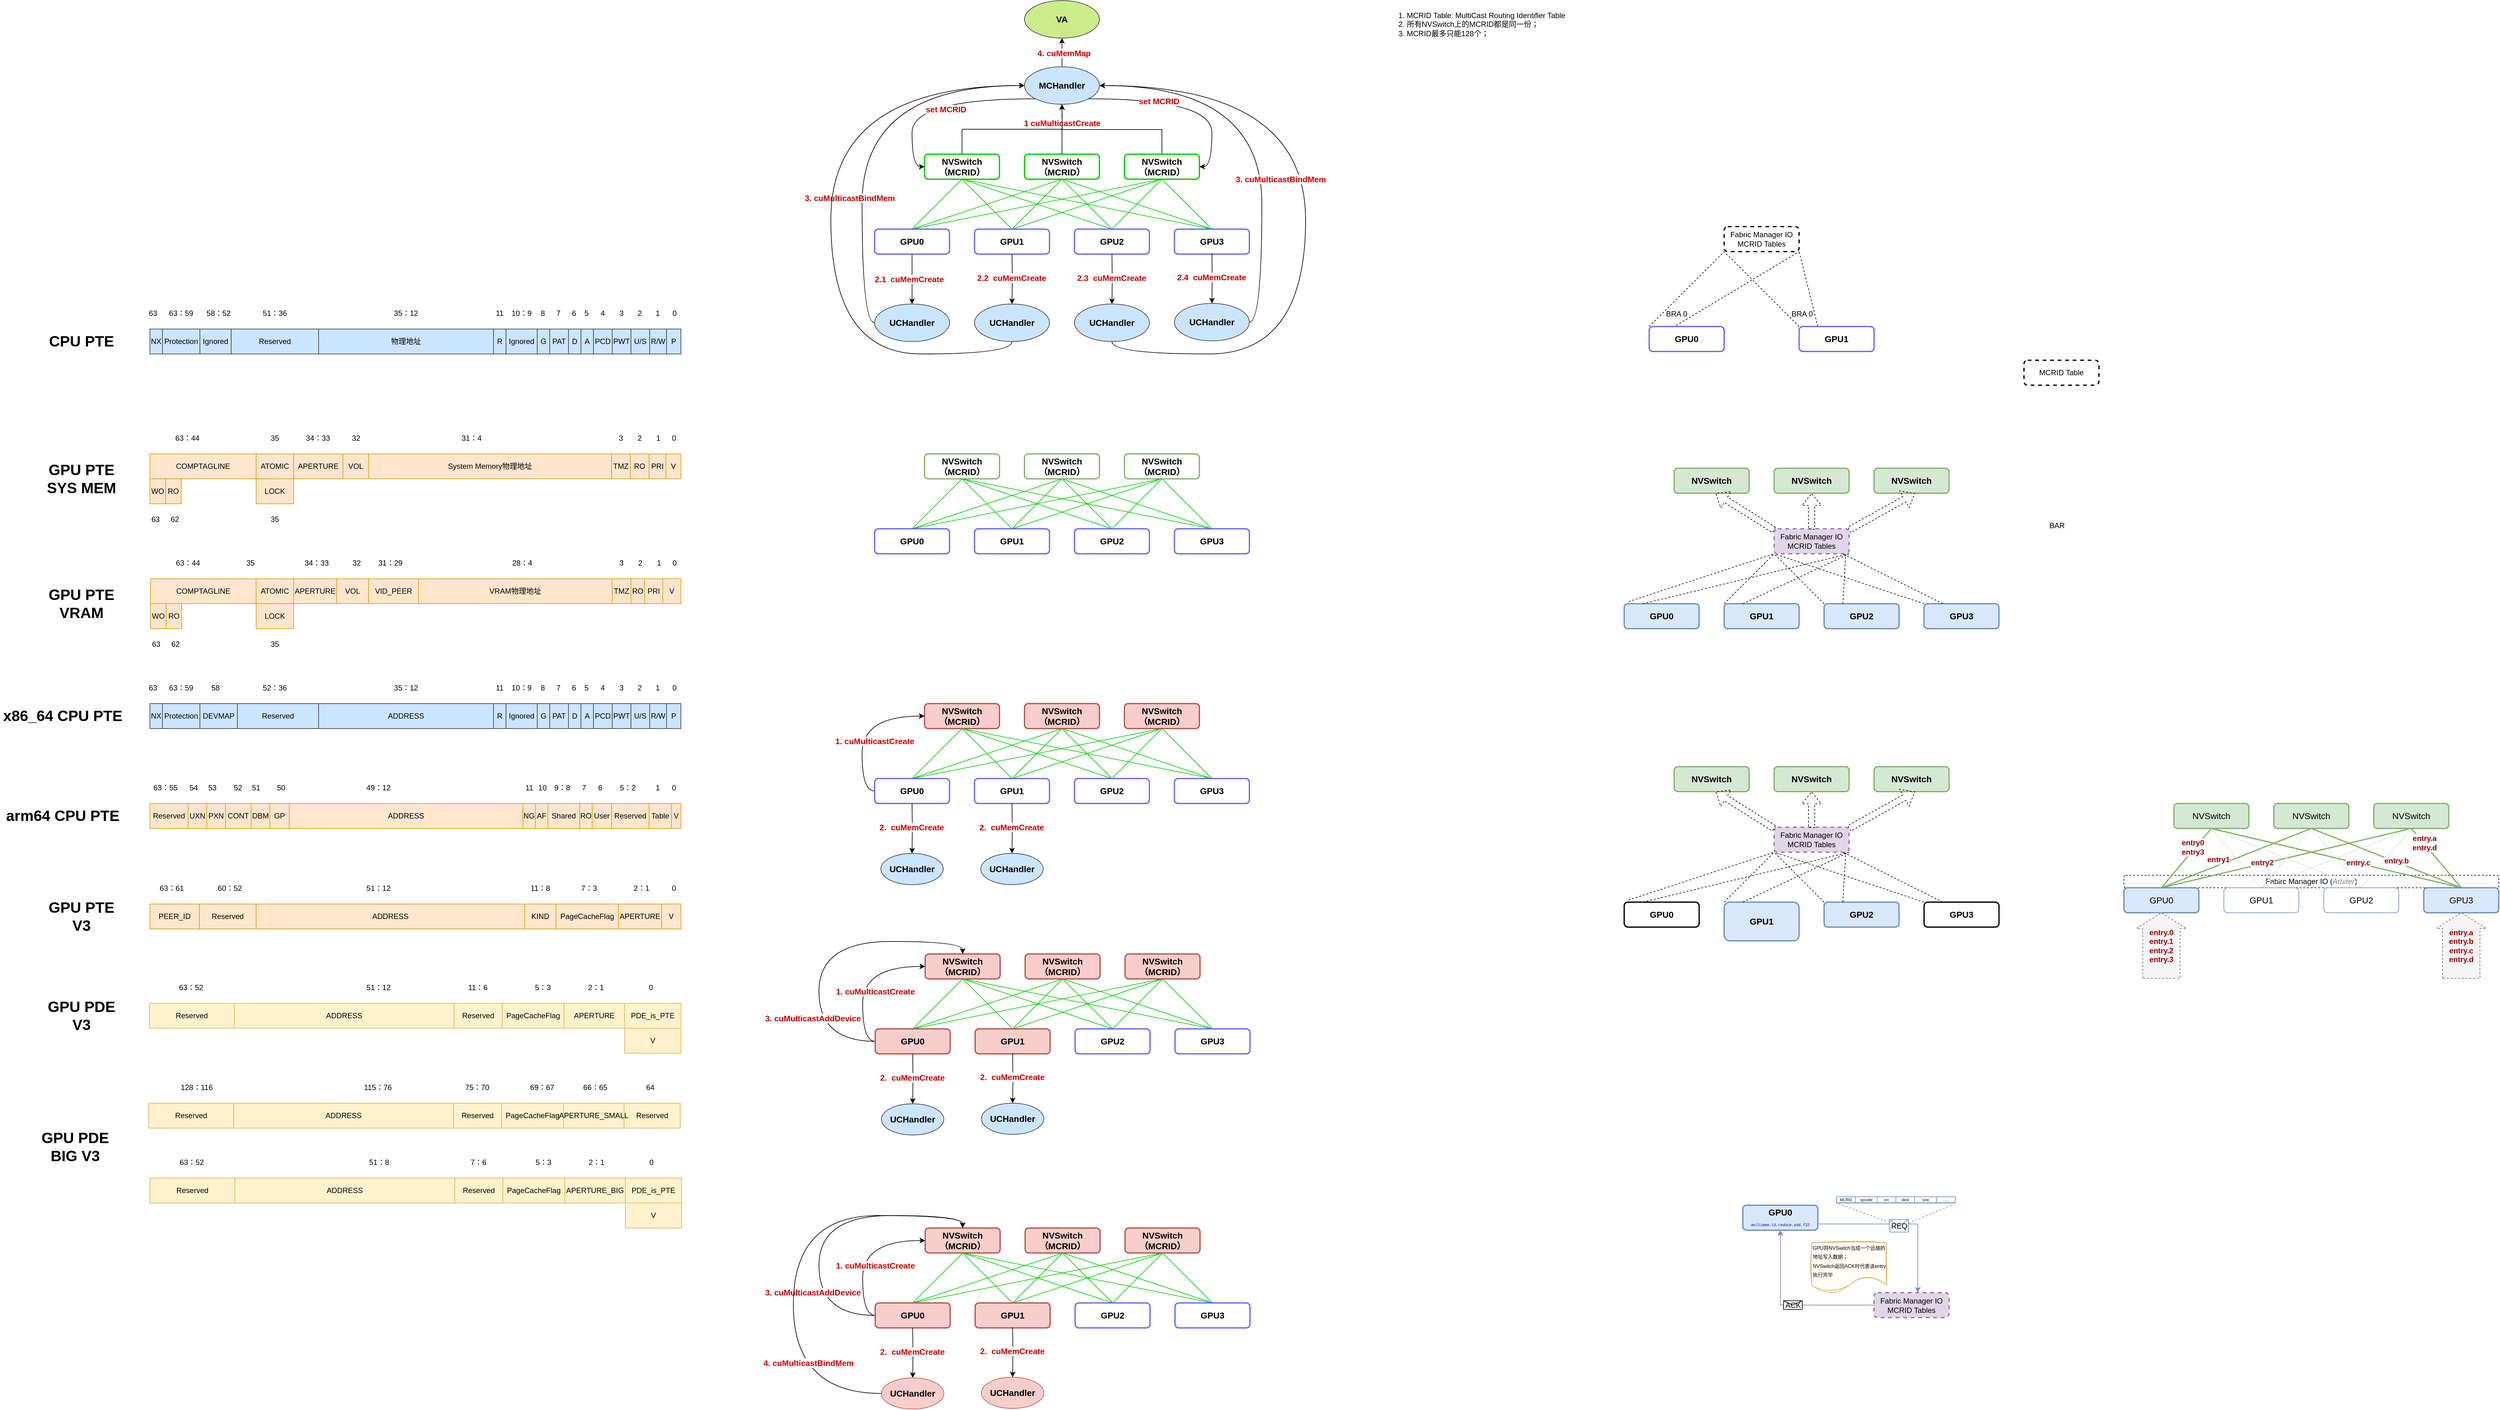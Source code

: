 <mxfile version="26.0.16">
  <diagram name="Page-1" id="d9wSrRjxU6M3m-tKCvw0">
    <mxGraphModel dx="2276" dy="1929" grid="1" gridSize="10" guides="1" tooltips="1" connect="1" arrows="1" fold="1" page="1" pageScale="1" pageWidth="850" pageHeight="1100" math="0" shadow="0">
      <root>
        <mxCell id="0" />
        <mxCell id="1" parent="0" />
        <mxCell id="Zrw1n7WmzKHaE9fEEse0-39" value="Fabirc Manager IO (&lt;i&gt;&lt;font style=&quot;color: rgb(128, 128, 128);&quot;&gt;Arbiter&lt;/font&gt;&lt;/i&gt;)" style="rounded=1;whiteSpace=wrap;html=1;dashed=1;fontStyle=0" parent="1" vertex="1">
          <mxGeometry x="3160" y="1315" width="600" height="20" as="geometry" />
        </mxCell>
        <mxCell id="pMPUyEu7R3_AaXZGhj5S-2" value="" style="childLayout=tableLayout;recursiveResize=0;shadow=0;fillColor=#cce5ff;strokeColor=#36393d;glass=0;rounded=0;" parent="1" vertex="1">
          <mxGeometry y="440" width="850" height="40" as="geometry" />
        </mxCell>
        <mxCell id="pMPUyEu7R3_AaXZGhj5S-3" value="" style="shape=tableRow;horizontal=0;startSize=0;swimlaneHead=0;swimlaneBody=0;top=0;left=0;bottom=0;right=0;dropTarget=0;collapsible=0;recursiveResize=0;expand=0;fontStyle=0;fillColor=none;strokeColor=inherit;" parent="pMPUyEu7R3_AaXZGhj5S-2" vertex="1">
          <mxGeometry width="850" height="40" as="geometry" />
        </mxCell>
        <mxCell id="pMPUyEu7R3_AaXZGhj5S-21" value="NX" style="connectable=0;recursiveResize=0;strokeColor=inherit;fillColor=none;align=center;whiteSpace=wrap;html=1;" parent="pMPUyEu7R3_AaXZGhj5S-3" vertex="1">
          <mxGeometry width="20" height="40" as="geometry">
            <mxRectangle width="20" height="40" as="alternateBounds" />
          </mxGeometry>
        </mxCell>
        <mxCell id="pMPUyEu7R3_AaXZGhj5S-20" value="Protection" style="connectable=0;recursiveResize=0;strokeColor=inherit;fillColor=none;align=center;whiteSpace=wrap;html=1;" parent="pMPUyEu7R3_AaXZGhj5S-3" vertex="1">
          <mxGeometry x="20" width="60" height="40" as="geometry">
            <mxRectangle width="60" height="40" as="alternateBounds" />
          </mxGeometry>
        </mxCell>
        <mxCell id="pMPUyEu7R3_AaXZGhj5S-19" value="Ignored" style="connectable=0;recursiveResize=0;strokeColor=inherit;fillColor=none;align=center;whiteSpace=wrap;html=1;" parent="pMPUyEu7R3_AaXZGhj5S-3" vertex="1">
          <mxGeometry x="80" width="50" height="40" as="geometry">
            <mxRectangle width="50" height="40" as="alternateBounds" />
          </mxGeometry>
        </mxCell>
        <mxCell id="pMPUyEu7R3_AaXZGhj5S-18" value="Reserved" style="connectable=0;recursiveResize=0;strokeColor=inherit;fillColor=none;align=center;whiteSpace=wrap;html=1;" parent="pMPUyEu7R3_AaXZGhj5S-3" vertex="1">
          <mxGeometry x="130" width="140" height="40" as="geometry">
            <mxRectangle width="140" height="40" as="alternateBounds" />
          </mxGeometry>
        </mxCell>
        <mxCell id="pMPUyEu7R3_AaXZGhj5S-17" value="物理地址" style="connectable=0;recursiveResize=0;strokeColor=inherit;fillColor=none;align=center;whiteSpace=wrap;html=1;" parent="pMPUyEu7R3_AaXZGhj5S-3" vertex="1">
          <mxGeometry x="270" width="280" height="40" as="geometry">
            <mxRectangle width="280" height="40" as="alternateBounds" />
          </mxGeometry>
        </mxCell>
        <mxCell id="pMPUyEu7R3_AaXZGhj5S-4" value="R" style="connectable=0;recursiveResize=0;strokeColor=inherit;fillColor=none;align=center;whiteSpace=wrap;html=1;" parent="pMPUyEu7R3_AaXZGhj5S-3" vertex="1">
          <mxGeometry x="550" width="20" height="40" as="geometry">
            <mxRectangle width="20" height="40" as="alternateBounds" />
          </mxGeometry>
        </mxCell>
        <mxCell id="pMPUyEu7R3_AaXZGhj5S-5" value="Ignored" style="connectable=0;recursiveResize=0;strokeColor=inherit;fillColor=none;align=center;whiteSpace=wrap;html=1;" parent="pMPUyEu7R3_AaXZGhj5S-3" vertex="1">
          <mxGeometry x="570" width="50" height="40" as="geometry">
            <mxRectangle width="50" height="40" as="alternateBounds" />
          </mxGeometry>
        </mxCell>
        <mxCell id="pMPUyEu7R3_AaXZGhj5S-6" value="G" style="connectable=0;recursiveResize=0;strokeColor=inherit;fillColor=none;align=center;whiteSpace=wrap;html=1;" parent="pMPUyEu7R3_AaXZGhj5S-3" vertex="1">
          <mxGeometry x="620" width="20" height="40" as="geometry">
            <mxRectangle width="20" height="40" as="alternateBounds" />
          </mxGeometry>
        </mxCell>
        <mxCell id="pMPUyEu7R3_AaXZGhj5S-15" value="PAT" style="connectable=0;recursiveResize=0;strokeColor=inherit;fillColor=none;align=center;whiteSpace=wrap;html=1;" parent="pMPUyEu7R3_AaXZGhj5S-3" vertex="1">
          <mxGeometry x="640" width="30" height="40" as="geometry">
            <mxRectangle width="30" height="40" as="alternateBounds" />
          </mxGeometry>
        </mxCell>
        <mxCell id="pMPUyEu7R3_AaXZGhj5S-16" value="D" style="connectable=0;recursiveResize=0;strokeColor=inherit;fillColor=none;align=center;whiteSpace=wrap;html=1;" parent="pMPUyEu7R3_AaXZGhj5S-3" vertex="1">
          <mxGeometry x="670" width="20" height="40" as="geometry">
            <mxRectangle width="20" height="40" as="alternateBounds" />
          </mxGeometry>
        </mxCell>
        <mxCell id="pMPUyEu7R3_AaXZGhj5S-34" value="A" style="connectable=0;recursiveResize=0;strokeColor=inherit;fillColor=none;align=center;whiteSpace=wrap;html=1;" parent="pMPUyEu7R3_AaXZGhj5S-3" vertex="1">
          <mxGeometry x="690" width="20" height="40" as="geometry">
            <mxRectangle width="20" height="40" as="alternateBounds" />
          </mxGeometry>
        </mxCell>
        <mxCell id="pMPUyEu7R3_AaXZGhj5S-33" value="PCD" style="connectable=0;recursiveResize=0;strokeColor=inherit;fillColor=none;align=center;whiteSpace=wrap;html=1;" parent="pMPUyEu7R3_AaXZGhj5S-3" vertex="1">
          <mxGeometry x="710" width="30" height="40" as="geometry">
            <mxRectangle width="30" height="40" as="alternateBounds" />
          </mxGeometry>
        </mxCell>
        <mxCell id="pMPUyEu7R3_AaXZGhj5S-32" value="PWT" style="connectable=0;recursiveResize=0;strokeColor=inherit;fillColor=none;align=center;whiteSpace=wrap;html=1;" parent="pMPUyEu7R3_AaXZGhj5S-3" vertex="1">
          <mxGeometry x="740" width="30" height="40" as="geometry">
            <mxRectangle width="30" height="40" as="alternateBounds" />
          </mxGeometry>
        </mxCell>
        <mxCell id="pMPUyEu7R3_AaXZGhj5S-31" value="U/S" style="connectable=0;recursiveResize=0;strokeColor=inherit;fillColor=none;align=center;whiteSpace=wrap;html=1;" parent="pMPUyEu7R3_AaXZGhj5S-3" vertex="1">
          <mxGeometry x="770" width="30" height="40" as="geometry">
            <mxRectangle width="30" height="40" as="alternateBounds" />
          </mxGeometry>
        </mxCell>
        <mxCell id="pMPUyEu7R3_AaXZGhj5S-35" value="R/W" style="connectable=0;recursiveResize=0;strokeColor=inherit;fillColor=none;align=center;whiteSpace=wrap;html=1;" parent="pMPUyEu7R3_AaXZGhj5S-3" vertex="1">
          <mxGeometry x="800" width="27" height="40" as="geometry">
            <mxRectangle width="27" height="40" as="alternateBounds" />
          </mxGeometry>
        </mxCell>
        <mxCell id="pMPUyEu7R3_AaXZGhj5S-36" value="P" style="connectable=0;recursiveResize=0;strokeColor=inherit;fillColor=none;align=center;whiteSpace=wrap;html=1;" parent="pMPUyEu7R3_AaXZGhj5S-3" vertex="1">
          <mxGeometry x="827" width="23" height="40" as="geometry">
            <mxRectangle width="23" height="40" as="alternateBounds" />
          </mxGeometry>
        </mxCell>
        <mxCell id="pMPUyEu7R3_AaXZGhj5S-22" value="63" style="text;html=1;align=center;verticalAlign=middle;whiteSpace=wrap;rounded=0;" parent="1" vertex="1">
          <mxGeometry x="-10" y="400" width="30" height="30" as="geometry" />
        </mxCell>
        <mxCell id="pMPUyEu7R3_AaXZGhj5S-23" value="63：59" style="text;html=1;align=center;verticalAlign=middle;whiteSpace=wrap;rounded=0;" parent="1" vertex="1">
          <mxGeometry x="20" y="400" width="60" height="30" as="geometry" />
        </mxCell>
        <mxCell id="pMPUyEu7R3_AaXZGhj5S-24" value="58：52" style="text;html=1;align=center;verticalAlign=middle;whiteSpace=wrap;rounded=0;" parent="1" vertex="1">
          <mxGeometry x="80" y="400" width="60" height="30" as="geometry" />
        </mxCell>
        <mxCell id="pMPUyEu7R3_AaXZGhj5S-25" value="51：36" style="text;html=1;align=center;verticalAlign=middle;whiteSpace=wrap;rounded=0;" parent="1" vertex="1">
          <mxGeometry x="170" y="400" width="60" height="30" as="geometry" />
        </mxCell>
        <mxCell id="pMPUyEu7R3_AaXZGhj5S-26" value="35：12" style="text;html=1;align=center;verticalAlign=middle;whiteSpace=wrap;rounded=0;" parent="1" vertex="1">
          <mxGeometry x="380" y="400" width="60" height="30" as="geometry" />
        </mxCell>
        <mxCell id="pMPUyEu7R3_AaXZGhj5S-27" value="11" style="text;html=1;align=center;verticalAlign=middle;whiteSpace=wrap;rounded=0;" parent="1" vertex="1">
          <mxGeometry x="550" y="400" width="20" height="30" as="geometry" />
        </mxCell>
        <mxCell id="pMPUyEu7R3_AaXZGhj5S-28" value="10：9" style="text;html=1;align=center;verticalAlign=middle;whiteSpace=wrap;rounded=0;" parent="1" vertex="1">
          <mxGeometry x="575" y="400" width="40" height="30" as="geometry" />
        </mxCell>
        <mxCell id="pMPUyEu7R3_AaXZGhj5S-29" value="8" style="text;html=1;align=center;verticalAlign=middle;whiteSpace=wrap;rounded=0;" parent="1" vertex="1">
          <mxGeometry x="624" y="400" width="10" height="30" as="geometry" />
        </mxCell>
        <mxCell id="pMPUyEu7R3_AaXZGhj5S-30" value="7" style="text;html=1;align=center;verticalAlign=middle;whiteSpace=wrap;rounded=0;" parent="1" vertex="1">
          <mxGeometry x="644" y="400" width="20" height="30" as="geometry" />
        </mxCell>
        <mxCell id="pMPUyEu7R3_AaXZGhj5S-37" value="6" style="text;html=1;align=center;verticalAlign=middle;whiteSpace=wrap;rounded=0;" parent="1" vertex="1">
          <mxGeometry x="669" y="400" width="20" height="30" as="geometry" />
        </mxCell>
        <mxCell id="pMPUyEu7R3_AaXZGhj5S-38" value="4" style="text;html=1;align=center;verticalAlign=middle;whiteSpace=wrap;rounded=0;" parent="1" vertex="1">
          <mxGeometry x="715" y="400" width="20" height="30" as="geometry" />
        </mxCell>
        <mxCell id="pMPUyEu7R3_AaXZGhj5S-39" value="2" style="text;html=1;align=center;verticalAlign=middle;whiteSpace=wrap;rounded=0;" parent="1" vertex="1">
          <mxGeometry x="774" y="400" width="20" height="30" as="geometry" />
        </mxCell>
        <mxCell id="pMPUyEu7R3_AaXZGhj5S-40" value="1" style="text;html=1;align=center;verticalAlign=middle;whiteSpace=wrap;rounded=0;" parent="1" vertex="1">
          <mxGeometry x="803" y="400" width="20" height="30" as="geometry" />
        </mxCell>
        <mxCell id="pMPUyEu7R3_AaXZGhj5S-42" value="0" style="text;html=1;align=center;verticalAlign=middle;whiteSpace=wrap;rounded=0;" parent="1" vertex="1">
          <mxGeometry x="830" y="400" width="20" height="30" as="geometry" />
        </mxCell>
        <mxCell id="pMPUyEu7R3_AaXZGhj5S-45" value="3" style="text;html=1;align=center;verticalAlign=middle;whiteSpace=wrap;rounded=0;" parent="1" vertex="1">
          <mxGeometry x="745" y="400" width="20" height="30" as="geometry" />
        </mxCell>
        <mxCell id="pMPUyEu7R3_AaXZGhj5S-46" value="5" style="text;html=1;align=center;verticalAlign=middle;whiteSpace=wrap;rounded=0;" parent="1" vertex="1">
          <mxGeometry x="689" y="400" width="20" height="30" as="geometry" />
        </mxCell>
        <mxCell id="pMPUyEu7R3_AaXZGhj5S-47" value="" style="childLayout=tableLayout;recursiveResize=0;shadow=0;fillColor=#ffe6cc;strokeColor=#d79b00;glass=0;rounded=0;" parent="1" vertex="1">
          <mxGeometry y="640" width="850" height="40" as="geometry" />
        </mxCell>
        <mxCell id="pMPUyEu7R3_AaXZGhj5S-48" value="" style="shape=tableRow;horizontal=0;startSize=0;swimlaneHead=0;swimlaneBody=0;top=0;left=0;bottom=0;right=0;dropTarget=0;collapsible=0;recursiveResize=0;expand=0;fontStyle=0;fillColor=none;strokeColor=inherit;" parent="pMPUyEu7R3_AaXZGhj5S-47" vertex="1">
          <mxGeometry width="850" height="40" as="geometry" />
        </mxCell>
        <mxCell id="pMPUyEu7R3_AaXZGhj5S-86" value="COMPTAGLINE" style="connectable=0;recursiveResize=0;strokeColor=inherit;fillColor=none;align=center;whiteSpace=wrap;html=1;" parent="pMPUyEu7R3_AaXZGhj5S-48" vertex="1">
          <mxGeometry width="170" height="40" as="geometry">
            <mxRectangle width="170" height="40" as="alternateBounds" />
          </mxGeometry>
        </mxCell>
        <mxCell id="pMPUyEu7R3_AaXZGhj5S-85" value="ATOMIC" style="connectable=0;recursiveResize=0;strokeColor=inherit;fillColor=none;align=center;whiteSpace=wrap;html=1;" parent="pMPUyEu7R3_AaXZGhj5S-48" vertex="1">
          <mxGeometry x="170" width="60" height="40" as="geometry">
            <mxRectangle width="60" height="40" as="alternateBounds" />
          </mxGeometry>
        </mxCell>
        <mxCell id="pMPUyEu7R3_AaXZGhj5S-83" value="APERTURE" style="connectable=0;recursiveResize=0;strokeColor=inherit;fillColor=none;align=center;whiteSpace=wrap;html=1;" parent="pMPUyEu7R3_AaXZGhj5S-48" vertex="1">
          <mxGeometry x="230" width="79" height="40" as="geometry">
            <mxRectangle width="79" height="40" as="alternateBounds" />
          </mxGeometry>
        </mxCell>
        <mxCell id="pMPUyEu7R3_AaXZGhj5S-82" value="VOL" style="connectable=0;recursiveResize=0;strokeColor=inherit;fillColor=none;align=center;whiteSpace=wrap;html=1;" parent="pMPUyEu7R3_AaXZGhj5S-48" vertex="1">
          <mxGeometry x="309" width="41" height="40" as="geometry">
            <mxRectangle width="41" height="40" as="alternateBounds" />
          </mxGeometry>
        </mxCell>
        <mxCell id="pMPUyEu7R3_AaXZGhj5S-53" value="System Memory物理地址" style="connectable=0;recursiveResize=0;strokeColor=inherit;fillColor=none;align=center;whiteSpace=wrap;html=1;" parent="pMPUyEu7R3_AaXZGhj5S-48" vertex="1">
          <mxGeometry x="350" width="389" height="40" as="geometry">
            <mxRectangle width="389" height="40" as="alternateBounds" />
          </mxGeometry>
        </mxCell>
        <mxCell id="pMPUyEu7R3_AaXZGhj5S-61" value="TMZ" style="connectable=0;recursiveResize=0;strokeColor=inherit;fillColor=none;align=center;whiteSpace=wrap;html=1;" parent="pMPUyEu7R3_AaXZGhj5S-48" vertex="1">
          <mxGeometry x="739" width="30" height="40" as="geometry">
            <mxRectangle width="30" height="40" as="alternateBounds" />
          </mxGeometry>
        </mxCell>
        <mxCell id="pMPUyEu7R3_AaXZGhj5S-62" value="RO" style="connectable=0;recursiveResize=0;strokeColor=inherit;fillColor=none;align=center;whiteSpace=wrap;html=1;" parent="pMPUyEu7R3_AaXZGhj5S-48" vertex="1">
          <mxGeometry x="769" width="30" height="40" as="geometry">
            <mxRectangle width="30" height="40" as="alternateBounds" />
          </mxGeometry>
        </mxCell>
        <mxCell id="pMPUyEu7R3_AaXZGhj5S-63" value="PRI" style="connectable=0;recursiveResize=0;strokeColor=inherit;fillColor=none;align=center;whiteSpace=wrap;html=1;" parent="pMPUyEu7R3_AaXZGhj5S-48" vertex="1">
          <mxGeometry x="799" width="27" height="40" as="geometry">
            <mxRectangle width="27" height="40" as="alternateBounds" />
          </mxGeometry>
        </mxCell>
        <mxCell id="pMPUyEu7R3_AaXZGhj5S-64" value="V" style="connectable=0;recursiveResize=0;strokeColor=inherit;fillColor=none;align=center;whiteSpace=wrap;html=1;" parent="pMPUyEu7R3_AaXZGhj5S-48" vertex="1">
          <mxGeometry x="826" width="24" height="40" as="geometry">
            <mxRectangle width="24" height="40" as="alternateBounds" />
          </mxGeometry>
        </mxCell>
        <mxCell id="pMPUyEu7R3_AaXZGhj5S-87" value="0" style="text;html=1;align=center;verticalAlign=middle;whiteSpace=wrap;rounded=0;" parent="1" vertex="1">
          <mxGeometry x="829" y="600" width="20" height="30" as="geometry" />
        </mxCell>
        <mxCell id="pMPUyEu7R3_AaXZGhj5S-91" value="1" style="text;html=1;align=center;verticalAlign=middle;whiteSpace=wrap;rounded=0;" parent="1" vertex="1">
          <mxGeometry x="804" y="600" width="20" height="30" as="geometry" />
        </mxCell>
        <mxCell id="pMPUyEu7R3_AaXZGhj5S-92" value="2" style="text;html=1;align=center;verticalAlign=middle;whiteSpace=wrap;rounded=0;" parent="1" vertex="1">
          <mxGeometry x="774" y="600" width="20" height="30" as="geometry" />
        </mxCell>
        <mxCell id="pMPUyEu7R3_AaXZGhj5S-93" value="3" style="text;html=1;align=center;verticalAlign=middle;whiteSpace=wrap;rounded=0;" parent="1" vertex="1">
          <mxGeometry x="744" y="600" width="20" height="30" as="geometry" />
        </mxCell>
        <mxCell id="pMPUyEu7R3_AaXZGhj5S-94" value="31：4" style="text;html=1;align=center;verticalAlign=middle;whiteSpace=wrap;rounded=0;" parent="1" vertex="1">
          <mxGeometry x="490" y="600" width="50" height="30" as="geometry" />
        </mxCell>
        <mxCell id="pMPUyEu7R3_AaXZGhj5S-95" value="32" style="text;html=1;align=center;verticalAlign=middle;whiteSpace=wrap;rounded=0;" parent="1" vertex="1">
          <mxGeometry x="320" y="600" width="20" height="30" as="geometry" />
        </mxCell>
        <mxCell id="pMPUyEu7R3_AaXZGhj5S-96" value="34：33" style="text;html=1;align=center;verticalAlign=middle;whiteSpace=wrap;rounded=0;" parent="1" vertex="1">
          <mxGeometry x="239" y="600" width="60" height="30" as="geometry" />
        </mxCell>
        <mxCell id="pMPUyEu7R3_AaXZGhj5S-97" value="35" style="text;html=1;align=center;verticalAlign=middle;whiteSpace=wrap;rounded=0;" parent="1" vertex="1">
          <mxGeometry x="190" y="600" width="20" height="30" as="geometry" />
        </mxCell>
        <mxCell id="pMPUyEu7R3_AaXZGhj5S-99" value="63：44" style="text;html=1;align=center;verticalAlign=middle;whiteSpace=wrap;rounded=0;" parent="1" vertex="1">
          <mxGeometry x="30" y="600" width="60" height="30" as="geometry" />
        </mxCell>
        <mxCell id="pMPUyEu7R3_AaXZGhj5S-113" value="" style="shape=table;startSize=0;container=1;collapsible=0;childLayout=tableLayout;fillColor=#ffe6cc;strokeColor=#d79b00;" parent="1" vertex="1">
          <mxGeometry y="680" width="50" height="40" as="geometry" />
        </mxCell>
        <mxCell id="pMPUyEu7R3_AaXZGhj5S-114" value="" style="shape=tableRow;horizontal=0;startSize=0;swimlaneHead=0;swimlaneBody=0;strokeColor=inherit;top=0;left=0;bottom=0;right=0;collapsible=0;dropTarget=0;fillColor=none;points=[[0,0.5],[1,0.5]];portConstraint=eastwest;" parent="pMPUyEu7R3_AaXZGhj5S-113" vertex="1">
          <mxGeometry width="50" height="40" as="geometry" />
        </mxCell>
        <mxCell id="pMPUyEu7R3_AaXZGhj5S-115" value="WO" style="shape=partialRectangle;html=1;whiteSpace=wrap;connectable=0;strokeColor=inherit;overflow=hidden;fillColor=none;top=0;left=0;bottom=0;right=0;pointerEvents=1;" parent="pMPUyEu7R3_AaXZGhj5S-114" vertex="1">
          <mxGeometry width="25" height="40" as="geometry">
            <mxRectangle width="25" height="40" as="alternateBounds" />
          </mxGeometry>
        </mxCell>
        <mxCell id="pMPUyEu7R3_AaXZGhj5S-116" value="RO" style="shape=partialRectangle;html=1;whiteSpace=wrap;connectable=0;strokeColor=inherit;overflow=hidden;fillColor=none;top=0;left=0;bottom=0;right=0;pointerEvents=1;" parent="pMPUyEu7R3_AaXZGhj5S-114" vertex="1">
          <mxGeometry x="25" width="25" height="40" as="geometry">
            <mxRectangle width="25" height="40" as="alternateBounds" />
          </mxGeometry>
        </mxCell>
        <mxCell id="pMPUyEu7R3_AaXZGhj5S-126" value="63" style="text;html=1;align=center;verticalAlign=middle;whiteSpace=wrap;rounded=0;" parent="1" vertex="1">
          <mxGeometry x="-1" y="730" width="20" height="30" as="geometry" />
        </mxCell>
        <mxCell id="pMPUyEu7R3_AaXZGhj5S-127" value="62" style="text;html=1;align=center;verticalAlign=middle;whiteSpace=wrap;rounded=0;" parent="1" vertex="1">
          <mxGeometry x="30" y="730" width="20" height="30" as="geometry" />
        </mxCell>
        <mxCell id="pMPUyEu7R3_AaXZGhj5S-129" value="" style="childLayout=tableLayout;recursiveResize=0;shadow=0;fillColor=#ffe6cc;strokeColor=#d79b00;glass=0;rounded=0;" parent="1" vertex="1">
          <mxGeometry x="1" y="840" width="849" height="40" as="geometry" />
        </mxCell>
        <mxCell id="pMPUyEu7R3_AaXZGhj5S-130" value="" style="shape=tableRow;horizontal=0;startSize=0;swimlaneHead=0;swimlaneBody=0;top=0;left=0;bottom=0;right=0;dropTarget=0;collapsible=0;recursiveResize=0;expand=0;fontStyle=0;fillColor=none;strokeColor=inherit;" parent="pMPUyEu7R3_AaXZGhj5S-129" vertex="1">
          <mxGeometry width="849" height="40" as="geometry" />
        </mxCell>
        <mxCell id="pMPUyEu7R3_AaXZGhj5S-131" value="COMPTAGLINE" style="connectable=0;recursiveResize=0;strokeColor=inherit;fillColor=none;align=center;whiteSpace=wrap;html=1;" parent="pMPUyEu7R3_AaXZGhj5S-130" vertex="1">
          <mxGeometry width="169" height="40" as="geometry">
            <mxRectangle width="169" height="40" as="alternateBounds" />
          </mxGeometry>
        </mxCell>
        <mxCell id="pMPUyEu7R3_AaXZGhj5S-132" value="ATOMIC" style="connectable=0;recursiveResize=0;strokeColor=inherit;fillColor=none;align=center;whiteSpace=wrap;html=1;" parent="pMPUyEu7R3_AaXZGhj5S-130" vertex="1">
          <mxGeometry x="169" width="60" height="40" as="geometry">
            <mxRectangle width="60" height="40" as="alternateBounds" />
          </mxGeometry>
        </mxCell>
        <mxCell id="pMPUyEu7R3_AaXZGhj5S-133" value="APERTURE" style="connectable=0;recursiveResize=0;strokeColor=inherit;fillColor=none;align=center;whiteSpace=wrap;html=1;" parent="pMPUyEu7R3_AaXZGhj5S-130" vertex="1">
          <mxGeometry x="229" width="69" height="40" as="geometry">
            <mxRectangle width="69" height="40" as="alternateBounds" />
          </mxGeometry>
        </mxCell>
        <mxCell id="pMPUyEu7R3_AaXZGhj5S-134" value="VOL" style="connectable=0;recursiveResize=0;strokeColor=inherit;fillColor=none;align=center;whiteSpace=wrap;html=1;" parent="pMPUyEu7R3_AaXZGhj5S-130" vertex="1">
          <mxGeometry x="298" width="51" height="40" as="geometry">
            <mxRectangle width="51" height="40" as="alternateBounds" />
          </mxGeometry>
        </mxCell>
        <mxCell id="pMPUyEu7R3_AaXZGhj5S-159" value="VID_PEER" style="connectable=0;recursiveResize=0;strokeColor=inherit;fillColor=none;align=center;whiteSpace=wrap;html=1;" parent="pMPUyEu7R3_AaXZGhj5S-130" vertex="1">
          <mxGeometry x="349" width="80" height="40" as="geometry">
            <mxRectangle width="80" height="40" as="alternateBounds" />
          </mxGeometry>
        </mxCell>
        <mxCell id="pMPUyEu7R3_AaXZGhj5S-135" value="VRAM物理地址" style="connectable=0;recursiveResize=0;strokeColor=inherit;fillColor=none;align=center;whiteSpace=wrap;html=1;" parent="pMPUyEu7R3_AaXZGhj5S-130" vertex="1">
          <mxGeometry x="429" width="310" height="40" as="geometry">
            <mxRectangle width="310" height="40" as="alternateBounds" />
          </mxGeometry>
        </mxCell>
        <mxCell id="pMPUyEu7R3_AaXZGhj5S-136" value="TMZ" style="connectable=0;recursiveResize=0;strokeColor=inherit;fillColor=none;align=center;whiteSpace=wrap;html=1;" parent="pMPUyEu7R3_AaXZGhj5S-130" vertex="1">
          <mxGeometry x="739" width="30" height="40" as="geometry">
            <mxRectangle width="30" height="40" as="alternateBounds" />
          </mxGeometry>
        </mxCell>
        <mxCell id="pMPUyEu7R3_AaXZGhj5S-137" value="RO" style="connectable=0;recursiveResize=0;strokeColor=inherit;fillColor=none;align=center;whiteSpace=wrap;html=1;" parent="pMPUyEu7R3_AaXZGhj5S-130" vertex="1">
          <mxGeometry x="769" width="22" height="40" as="geometry">
            <mxRectangle width="22" height="40" as="alternateBounds" />
          </mxGeometry>
        </mxCell>
        <mxCell id="pMPUyEu7R3_AaXZGhj5S-138" value="PRI" style="connectable=0;recursiveResize=0;strokeColor=inherit;fillColor=none;align=center;whiteSpace=wrap;html=1;" parent="pMPUyEu7R3_AaXZGhj5S-130" vertex="1">
          <mxGeometry x="791" width="29" height="40" as="geometry">
            <mxRectangle width="29" height="40" as="alternateBounds" />
          </mxGeometry>
        </mxCell>
        <mxCell id="pMPUyEu7R3_AaXZGhj5S-139" value="V" style="connectable=0;recursiveResize=0;strokeColor=inherit;fillColor=none;align=center;whiteSpace=wrap;html=1;" parent="pMPUyEu7R3_AaXZGhj5S-130" vertex="1">
          <mxGeometry x="820" width="29" height="40" as="geometry">
            <mxRectangle width="29" height="40" as="alternateBounds" />
          </mxGeometry>
        </mxCell>
        <mxCell id="pMPUyEu7R3_AaXZGhj5S-140" value="0" style="text;html=1;align=center;verticalAlign=middle;whiteSpace=wrap;rounded=0;" parent="1" vertex="1">
          <mxGeometry x="830" y="800" width="20" height="30" as="geometry" />
        </mxCell>
        <mxCell id="pMPUyEu7R3_AaXZGhj5S-141" value="1" style="text;html=1;align=center;verticalAlign=middle;whiteSpace=wrap;rounded=0;" parent="1" vertex="1">
          <mxGeometry x="805" y="800" width="20" height="30" as="geometry" />
        </mxCell>
        <mxCell id="pMPUyEu7R3_AaXZGhj5S-142" value="2" style="text;html=1;align=center;verticalAlign=middle;whiteSpace=wrap;rounded=0;" parent="1" vertex="1">
          <mxGeometry x="775" y="800" width="20" height="30" as="geometry" />
        </mxCell>
        <mxCell id="pMPUyEu7R3_AaXZGhj5S-143" value="3" style="text;html=1;align=center;verticalAlign=middle;whiteSpace=wrap;rounded=0;" parent="1" vertex="1">
          <mxGeometry x="745" y="800" width="20" height="30" as="geometry" />
        </mxCell>
        <mxCell id="pMPUyEu7R3_AaXZGhj5S-144" value="28：4" style="text;html=1;align=center;verticalAlign=middle;whiteSpace=wrap;rounded=0;" parent="1" vertex="1">
          <mxGeometry x="571" y="800" width="50" height="30" as="geometry" />
        </mxCell>
        <mxCell id="pMPUyEu7R3_AaXZGhj5S-145" value="32" style="text;html=1;align=center;verticalAlign=middle;whiteSpace=wrap;rounded=0;" parent="1" vertex="1">
          <mxGeometry x="321" y="800" width="20" height="30" as="geometry" />
        </mxCell>
        <mxCell id="pMPUyEu7R3_AaXZGhj5S-146" value="34：33" style="text;html=1;align=center;verticalAlign=middle;whiteSpace=wrap;rounded=0;" parent="1" vertex="1">
          <mxGeometry x="237" y="800" width="60" height="30" as="geometry" />
        </mxCell>
        <mxCell id="pMPUyEu7R3_AaXZGhj5S-147" value="35" style="text;html=1;align=center;verticalAlign=middle;whiteSpace=wrap;rounded=0;" parent="1" vertex="1">
          <mxGeometry x="151" y="800" width="20" height="30" as="geometry" />
        </mxCell>
        <mxCell id="pMPUyEu7R3_AaXZGhj5S-148" value="63：44" style="text;html=1;align=center;verticalAlign=middle;whiteSpace=wrap;rounded=0;" parent="1" vertex="1">
          <mxGeometry x="31" y="800" width="60" height="30" as="geometry" />
        </mxCell>
        <mxCell id="pMPUyEu7R3_AaXZGhj5S-149" value="" style="shape=table;startSize=0;container=1;collapsible=0;childLayout=tableLayout;fillColor=#ffe6cc;strokeColor=#d79b00;" parent="1" vertex="1">
          <mxGeometry x="1" y="880" width="50" height="40" as="geometry" />
        </mxCell>
        <mxCell id="pMPUyEu7R3_AaXZGhj5S-150" value="" style="shape=tableRow;horizontal=0;startSize=0;swimlaneHead=0;swimlaneBody=0;strokeColor=inherit;top=0;left=0;bottom=0;right=0;collapsible=0;dropTarget=0;fillColor=none;points=[[0,0.5],[1,0.5]];portConstraint=eastwest;" parent="pMPUyEu7R3_AaXZGhj5S-149" vertex="1">
          <mxGeometry width="50" height="40" as="geometry" />
        </mxCell>
        <mxCell id="pMPUyEu7R3_AaXZGhj5S-151" value="WO" style="shape=partialRectangle;html=1;whiteSpace=wrap;connectable=0;strokeColor=inherit;overflow=hidden;fillColor=none;top=0;left=0;bottom=0;right=0;pointerEvents=1;" parent="pMPUyEu7R3_AaXZGhj5S-150" vertex="1">
          <mxGeometry width="25" height="40" as="geometry">
            <mxRectangle width="25" height="40" as="alternateBounds" />
          </mxGeometry>
        </mxCell>
        <mxCell id="pMPUyEu7R3_AaXZGhj5S-152" value="RO" style="shape=partialRectangle;html=1;whiteSpace=wrap;connectable=0;strokeColor=inherit;overflow=hidden;fillColor=none;top=0;left=0;bottom=0;right=0;pointerEvents=1;" parent="pMPUyEu7R3_AaXZGhj5S-150" vertex="1">
          <mxGeometry x="25" width="25" height="40" as="geometry">
            <mxRectangle width="25" height="40" as="alternateBounds" />
          </mxGeometry>
        </mxCell>
        <mxCell id="pMPUyEu7R3_AaXZGhj5S-153" value="63" style="text;html=1;align=center;verticalAlign=middle;whiteSpace=wrap;rounded=0;" parent="1" vertex="1">
          <mxGeometry y="930" width="20" height="30" as="geometry" />
        </mxCell>
        <mxCell id="pMPUyEu7R3_AaXZGhj5S-154" value="62" style="text;html=1;align=center;verticalAlign=middle;whiteSpace=wrap;rounded=0;" parent="1" vertex="1">
          <mxGeometry x="31" y="930" width="20" height="30" as="geometry" />
        </mxCell>
        <mxCell id="pMPUyEu7R3_AaXZGhj5S-155" value="" style="shape=table;startSize=0;container=1;collapsible=0;childLayout=tableLayout;fillColor=#ffe6cc;strokeColor=#d79b00;" parent="1" vertex="1">
          <mxGeometry x="170" y="680" width="60" height="40" as="geometry" />
        </mxCell>
        <mxCell id="pMPUyEu7R3_AaXZGhj5S-156" value="" style="shape=tableRow;horizontal=0;startSize=0;swimlaneHead=0;swimlaneBody=0;strokeColor=inherit;top=0;left=0;bottom=0;right=0;collapsible=0;dropTarget=0;fillColor=none;points=[[0,0.5],[1,0.5]];portConstraint=eastwest;" parent="pMPUyEu7R3_AaXZGhj5S-155" vertex="1">
          <mxGeometry width="60" height="40" as="geometry" />
        </mxCell>
        <mxCell id="pMPUyEu7R3_AaXZGhj5S-157" value="LOCK" style="shape=partialRectangle;html=1;whiteSpace=wrap;connectable=0;strokeColor=inherit;overflow=hidden;fillColor=none;top=0;left=0;bottom=0;right=0;pointerEvents=1;" parent="pMPUyEu7R3_AaXZGhj5S-156" vertex="1">
          <mxGeometry width="60" height="40" as="geometry">
            <mxRectangle width="60" height="40" as="alternateBounds" />
          </mxGeometry>
        </mxCell>
        <mxCell id="pMPUyEu7R3_AaXZGhj5S-158" value="35" style="text;html=1;align=center;verticalAlign=middle;whiteSpace=wrap;rounded=0;" parent="1" vertex="1">
          <mxGeometry x="190" y="730" width="20" height="30" as="geometry" />
        </mxCell>
        <mxCell id="pMPUyEu7R3_AaXZGhj5S-160" value="31：29" style="text;html=1;align=center;verticalAlign=middle;whiteSpace=wrap;rounded=0;" parent="1" vertex="1">
          <mxGeometry x="360" y="800" width="50" height="30" as="geometry" />
        </mxCell>
        <mxCell id="pMPUyEu7R3_AaXZGhj5S-161" value="" style="shape=table;startSize=0;container=1;collapsible=0;childLayout=tableLayout;fillColor=#ffe6cc;strokeColor=#d79b00;" parent="1" vertex="1">
          <mxGeometry x="170" y="880" width="60" height="40" as="geometry" />
        </mxCell>
        <mxCell id="pMPUyEu7R3_AaXZGhj5S-162" value="" style="shape=tableRow;horizontal=0;startSize=0;swimlaneHead=0;swimlaneBody=0;strokeColor=inherit;top=0;left=0;bottom=0;right=0;collapsible=0;dropTarget=0;fillColor=none;points=[[0,0.5],[1,0.5]];portConstraint=eastwest;" parent="pMPUyEu7R3_AaXZGhj5S-161" vertex="1">
          <mxGeometry width="60" height="40" as="geometry" />
        </mxCell>
        <mxCell id="pMPUyEu7R3_AaXZGhj5S-163" value="LOCK" style="shape=partialRectangle;html=1;whiteSpace=wrap;connectable=0;strokeColor=inherit;overflow=hidden;fillColor=none;top=0;left=0;bottom=0;right=0;pointerEvents=1;" parent="pMPUyEu7R3_AaXZGhj5S-162" vertex="1">
          <mxGeometry width="60" height="40" as="geometry">
            <mxRectangle width="60" height="40" as="alternateBounds" />
          </mxGeometry>
        </mxCell>
        <mxCell id="pMPUyEu7R3_AaXZGhj5S-164" value="35" style="text;html=1;align=center;verticalAlign=middle;whiteSpace=wrap;rounded=0;" parent="1" vertex="1">
          <mxGeometry x="190" y="930" width="20" height="30" as="geometry" />
        </mxCell>
        <mxCell id="pMPUyEu7R3_AaXZGhj5S-165" value="CPU PTE" style="text;strokeColor=none;fillColor=none;html=1;fontSize=24;fontStyle=1;verticalAlign=middle;align=center;" parent="1" vertex="1">
          <mxGeometry x="-160" y="440" width="100" height="40" as="geometry" />
        </mxCell>
        <mxCell id="pMPUyEu7R3_AaXZGhj5S-166" value="GPU PTE&lt;div&gt;SYS MEM&lt;/div&gt;" style="text;strokeColor=none;fillColor=none;html=1;fontSize=24;fontStyle=1;verticalAlign=middle;align=center;" parent="1" vertex="1">
          <mxGeometry x="-160" y="640" width="100" height="80" as="geometry" />
        </mxCell>
        <mxCell id="pMPUyEu7R3_AaXZGhj5S-167" value="GPU PTE&lt;div&gt;VRAM&lt;/div&gt;" style="text;strokeColor=none;fillColor=none;html=1;fontSize=24;fontStyle=1;verticalAlign=middle;align=center;" parent="1" vertex="1">
          <mxGeometry x="-160" y="840" width="100" height="80" as="geometry" />
        </mxCell>
        <mxCell id="pMPUyEu7R3_AaXZGhj5S-168" value="" style="childLayout=tableLayout;recursiveResize=0;shadow=0;fillColor=#ffe6cc;strokeColor=#d79b00;glass=0;rounded=0;" parent="1" vertex="1">
          <mxGeometry y="1361" width="850" height="40" as="geometry" />
        </mxCell>
        <mxCell id="pMPUyEu7R3_AaXZGhj5S-169" value="" style="shape=tableRow;horizontal=0;startSize=0;swimlaneHead=0;swimlaneBody=0;top=0;left=0;bottom=0;right=0;dropTarget=0;collapsible=0;recursiveResize=0;expand=0;fontStyle=0;fillColor=none;strokeColor=inherit;" parent="pMPUyEu7R3_AaXZGhj5S-168" vertex="1">
          <mxGeometry width="850" height="40" as="geometry" />
        </mxCell>
        <mxCell id="pMPUyEu7R3_AaXZGhj5S-173" value="PEER_ID" style="connectable=0;recursiveResize=0;strokeColor=inherit;fillColor=none;align=center;whiteSpace=wrap;html=1;" parent="pMPUyEu7R3_AaXZGhj5S-169" vertex="1">
          <mxGeometry width="79" height="40" as="geometry">
            <mxRectangle width="79" height="40" as="alternateBounds" />
          </mxGeometry>
        </mxCell>
        <mxCell id="pMPUyEu7R3_AaXZGhj5S-174" value="Reserved" style="connectable=0;recursiveResize=0;strokeColor=inherit;fillColor=none;align=center;whiteSpace=wrap;html=1;" parent="pMPUyEu7R3_AaXZGhj5S-169" vertex="1">
          <mxGeometry x="79" width="91" height="40" as="geometry">
            <mxRectangle width="91" height="40" as="alternateBounds" />
          </mxGeometry>
        </mxCell>
        <mxCell id="pMPUyEu7R3_AaXZGhj5S-175" value="ADDRESS" style="connectable=0;recursiveResize=0;strokeColor=inherit;fillColor=none;align=center;whiteSpace=wrap;html=1;" parent="pMPUyEu7R3_AaXZGhj5S-169" vertex="1">
          <mxGeometry x="170" width="430" height="40" as="geometry">
            <mxRectangle width="430" height="40" as="alternateBounds" />
          </mxGeometry>
        </mxCell>
        <mxCell id="pMPUyEu7R3_AaXZGhj5S-176" value="KIND" style="connectable=0;recursiveResize=0;strokeColor=inherit;fillColor=none;align=center;whiteSpace=wrap;html=1;" parent="pMPUyEu7R3_AaXZGhj5S-169" vertex="1">
          <mxGeometry x="600" width="50" height="40" as="geometry">
            <mxRectangle width="50" height="40" as="alternateBounds" />
          </mxGeometry>
        </mxCell>
        <mxCell id="pMPUyEu7R3_AaXZGhj5S-177" value="PageCacheFlag" style="connectable=0;recursiveResize=0;strokeColor=inherit;fillColor=none;align=center;whiteSpace=wrap;html=1;" parent="pMPUyEu7R3_AaXZGhj5S-169" vertex="1">
          <mxGeometry x="650" width="100" height="40" as="geometry">
            <mxRectangle width="100" height="40" as="alternateBounds" />
          </mxGeometry>
        </mxCell>
        <mxCell id="pMPUyEu7R3_AaXZGhj5S-178" value="APERTURE" style="connectable=0;recursiveResize=0;strokeColor=inherit;fillColor=none;align=center;whiteSpace=wrap;html=1;" parent="pMPUyEu7R3_AaXZGhj5S-169" vertex="1">
          <mxGeometry x="750" width="69" height="40" as="geometry">
            <mxRectangle width="69" height="40" as="alternateBounds" />
          </mxGeometry>
        </mxCell>
        <mxCell id="pMPUyEu7R3_AaXZGhj5S-179" value="V" style="connectable=0;recursiveResize=0;strokeColor=inherit;fillColor=none;align=center;whiteSpace=wrap;html=1;" parent="pMPUyEu7R3_AaXZGhj5S-169" vertex="1">
          <mxGeometry x="819" width="31" height="40" as="geometry">
            <mxRectangle width="31" height="40" as="alternateBounds" />
          </mxGeometry>
        </mxCell>
        <mxCell id="pMPUyEu7R3_AaXZGhj5S-181" value="0" style="text;html=1;align=center;verticalAlign=middle;whiteSpace=wrap;rounded=0;" parent="1" vertex="1">
          <mxGeometry x="829" y="1321" width="20" height="30" as="geometry" />
        </mxCell>
        <mxCell id="pMPUyEu7R3_AaXZGhj5S-182" value="2：1" style="text;html=1;align=center;verticalAlign=middle;whiteSpace=wrap;rounded=0;" parent="1" vertex="1">
          <mxGeometry x="762" y="1321" width="50" height="30" as="geometry" />
        </mxCell>
        <mxCell id="pMPUyEu7R3_AaXZGhj5S-183" value="7：3" style="text;html=1;align=center;verticalAlign=middle;whiteSpace=wrap;rounded=0;" parent="1" vertex="1">
          <mxGeometry x="678" y="1321" width="50" height="30" as="geometry" />
        </mxCell>
        <mxCell id="pMPUyEu7R3_AaXZGhj5S-184" value="11：8" style="text;html=1;align=center;verticalAlign=middle;whiteSpace=wrap;rounded=0;" parent="1" vertex="1">
          <mxGeometry x="600" y="1321" width="50" height="30" as="geometry" />
        </mxCell>
        <mxCell id="pMPUyEu7R3_AaXZGhj5S-185" value="51：12" style="text;html=1;align=center;verticalAlign=middle;whiteSpace=wrap;rounded=0;" parent="1" vertex="1">
          <mxGeometry x="341" y="1321" width="50" height="30" as="geometry" />
        </mxCell>
        <mxCell id="pMPUyEu7R3_AaXZGhj5S-186" value="60：52" style="text;html=1;align=center;verticalAlign=middle;whiteSpace=wrap;rounded=0;" parent="1" vertex="1">
          <mxGeometry x="103" y="1321" width="50" height="30" as="geometry" />
        </mxCell>
        <mxCell id="pMPUyEu7R3_AaXZGhj5S-187" value="63：61" style="text;html=1;align=center;verticalAlign=middle;whiteSpace=wrap;rounded=0;" parent="1" vertex="1">
          <mxGeometry x="10" y="1321" width="50" height="30" as="geometry" />
        </mxCell>
        <mxCell id="pMPUyEu7R3_AaXZGhj5S-188" value="GPU PTE&lt;div&gt;V3&lt;/div&gt;" style="text;strokeColor=none;fillColor=none;html=1;fontSize=24;fontStyle=1;verticalAlign=middle;align=center;" parent="1" vertex="1">
          <mxGeometry x="-160" y="1341" width="100" height="80" as="geometry" />
        </mxCell>
        <mxCell id="pMPUyEu7R3_AaXZGhj5S-189" value="" style="childLayout=tableLayout;recursiveResize=0;shadow=0;fillColor=#cce5ff;strokeColor=#36393d;glass=0;rounded=0;" parent="1" vertex="1">
          <mxGeometry y="1040" width="850" height="40" as="geometry" />
        </mxCell>
        <mxCell id="pMPUyEu7R3_AaXZGhj5S-190" value="" style="shape=tableRow;horizontal=0;startSize=0;swimlaneHead=0;swimlaneBody=0;top=0;left=0;bottom=0;right=0;dropTarget=0;collapsible=0;recursiveResize=0;expand=0;fontStyle=0;fillColor=none;strokeColor=inherit;" parent="pMPUyEu7R3_AaXZGhj5S-189" vertex="1">
          <mxGeometry width="850" height="40" as="geometry" />
        </mxCell>
        <mxCell id="pMPUyEu7R3_AaXZGhj5S-191" value="NX" style="connectable=0;recursiveResize=0;strokeColor=inherit;fillColor=none;align=center;whiteSpace=wrap;html=1;" parent="pMPUyEu7R3_AaXZGhj5S-190" vertex="1">
          <mxGeometry width="20" height="40" as="geometry">
            <mxRectangle width="20" height="40" as="alternateBounds" />
          </mxGeometry>
        </mxCell>
        <mxCell id="pMPUyEu7R3_AaXZGhj5S-192" value="Protection" style="connectable=0;recursiveResize=0;strokeColor=inherit;fillColor=none;align=center;whiteSpace=wrap;html=1;" parent="pMPUyEu7R3_AaXZGhj5S-190" vertex="1">
          <mxGeometry x="20" width="60" height="40" as="geometry">
            <mxRectangle width="60" height="40" as="alternateBounds" />
          </mxGeometry>
        </mxCell>
        <mxCell id="pMPUyEu7R3_AaXZGhj5S-193" value="DEVMAP" style="connectable=0;recursiveResize=0;strokeColor=inherit;fillColor=none;align=center;whiteSpace=wrap;html=1;" parent="pMPUyEu7R3_AaXZGhj5S-190" vertex="1">
          <mxGeometry x="80" width="60" height="40" as="geometry">
            <mxRectangle width="60" height="40" as="alternateBounds" />
          </mxGeometry>
        </mxCell>
        <mxCell id="pMPUyEu7R3_AaXZGhj5S-194" value="Reserved" style="connectable=0;recursiveResize=0;strokeColor=inherit;fillColor=none;align=center;whiteSpace=wrap;html=1;" parent="pMPUyEu7R3_AaXZGhj5S-190" vertex="1">
          <mxGeometry x="140" width="130" height="40" as="geometry">
            <mxRectangle width="130" height="40" as="alternateBounds" />
          </mxGeometry>
        </mxCell>
        <mxCell id="pMPUyEu7R3_AaXZGhj5S-195" value="ADDRESS" style="connectable=0;recursiveResize=0;strokeColor=inherit;fillColor=none;align=center;whiteSpace=wrap;html=1;" parent="pMPUyEu7R3_AaXZGhj5S-190" vertex="1">
          <mxGeometry x="270" width="280" height="40" as="geometry">
            <mxRectangle width="280" height="40" as="alternateBounds" />
          </mxGeometry>
        </mxCell>
        <mxCell id="pMPUyEu7R3_AaXZGhj5S-196" value="R" style="connectable=0;recursiveResize=0;strokeColor=inherit;fillColor=none;align=center;whiteSpace=wrap;html=1;" parent="pMPUyEu7R3_AaXZGhj5S-190" vertex="1">
          <mxGeometry x="550" width="20" height="40" as="geometry">
            <mxRectangle width="20" height="40" as="alternateBounds" />
          </mxGeometry>
        </mxCell>
        <mxCell id="pMPUyEu7R3_AaXZGhj5S-197" value="Ignored" style="connectable=0;recursiveResize=0;strokeColor=inherit;fillColor=none;align=center;whiteSpace=wrap;html=1;" parent="pMPUyEu7R3_AaXZGhj5S-190" vertex="1">
          <mxGeometry x="570" width="50" height="40" as="geometry">
            <mxRectangle width="50" height="40" as="alternateBounds" />
          </mxGeometry>
        </mxCell>
        <mxCell id="pMPUyEu7R3_AaXZGhj5S-198" value="G" style="connectable=0;recursiveResize=0;strokeColor=inherit;fillColor=none;align=center;whiteSpace=wrap;html=1;" parent="pMPUyEu7R3_AaXZGhj5S-190" vertex="1">
          <mxGeometry x="620" width="20" height="40" as="geometry">
            <mxRectangle width="20" height="40" as="alternateBounds" />
          </mxGeometry>
        </mxCell>
        <mxCell id="pMPUyEu7R3_AaXZGhj5S-199" value="PAT" style="connectable=0;recursiveResize=0;strokeColor=inherit;fillColor=none;align=center;whiteSpace=wrap;html=1;" parent="pMPUyEu7R3_AaXZGhj5S-190" vertex="1">
          <mxGeometry x="640" width="30" height="40" as="geometry">
            <mxRectangle width="30" height="40" as="alternateBounds" />
          </mxGeometry>
        </mxCell>
        <mxCell id="pMPUyEu7R3_AaXZGhj5S-200" value="D" style="connectable=0;recursiveResize=0;strokeColor=inherit;fillColor=none;align=center;whiteSpace=wrap;html=1;" parent="pMPUyEu7R3_AaXZGhj5S-190" vertex="1">
          <mxGeometry x="670" width="20" height="40" as="geometry">
            <mxRectangle width="20" height="40" as="alternateBounds" />
          </mxGeometry>
        </mxCell>
        <mxCell id="pMPUyEu7R3_AaXZGhj5S-201" value="A" style="connectable=0;recursiveResize=0;strokeColor=inherit;fillColor=none;align=center;whiteSpace=wrap;html=1;" parent="pMPUyEu7R3_AaXZGhj5S-190" vertex="1">
          <mxGeometry x="690" width="20" height="40" as="geometry">
            <mxRectangle width="20" height="40" as="alternateBounds" />
          </mxGeometry>
        </mxCell>
        <mxCell id="pMPUyEu7R3_AaXZGhj5S-202" value="PCD" style="connectable=0;recursiveResize=0;strokeColor=inherit;fillColor=none;align=center;whiteSpace=wrap;html=1;" parent="pMPUyEu7R3_AaXZGhj5S-190" vertex="1">
          <mxGeometry x="710" width="30" height="40" as="geometry">
            <mxRectangle width="30" height="40" as="alternateBounds" />
          </mxGeometry>
        </mxCell>
        <mxCell id="pMPUyEu7R3_AaXZGhj5S-203" value="PWT" style="connectable=0;recursiveResize=0;strokeColor=inherit;fillColor=none;align=center;whiteSpace=wrap;html=1;" parent="pMPUyEu7R3_AaXZGhj5S-190" vertex="1">
          <mxGeometry x="740" width="30" height="40" as="geometry">
            <mxRectangle width="30" height="40" as="alternateBounds" />
          </mxGeometry>
        </mxCell>
        <mxCell id="pMPUyEu7R3_AaXZGhj5S-204" value="U/S" style="connectable=0;recursiveResize=0;strokeColor=inherit;fillColor=none;align=center;whiteSpace=wrap;html=1;" parent="pMPUyEu7R3_AaXZGhj5S-190" vertex="1">
          <mxGeometry x="770" width="30" height="40" as="geometry">
            <mxRectangle width="30" height="40" as="alternateBounds" />
          </mxGeometry>
        </mxCell>
        <mxCell id="pMPUyEu7R3_AaXZGhj5S-205" value="R/W" style="connectable=0;recursiveResize=0;strokeColor=inherit;fillColor=none;align=center;whiteSpace=wrap;html=1;" parent="pMPUyEu7R3_AaXZGhj5S-190" vertex="1">
          <mxGeometry x="800" width="27" height="40" as="geometry">
            <mxRectangle width="27" height="40" as="alternateBounds" />
          </mxGeometry>
        </mxCell>
        <mxCell id="pMPUyEu7R3_AaXZGhj5S-206" value="P" style="connectable=0;recursiveResize=0;strokeColor=inherit;fillColor=none;align=center;whiteSpace=wrap;html=1;" parent="pMPUyEu7R3_AaXZGhj5S-190" vertex="1">
          <mxGeometry x="827" width="23" height="40" as="geometry">
            <mxRectangle width="23" height="40" as="alternateBounds" />
          </mxGeometry>
        </mxCell>
        <mxCell id="pMPUyEu7R3_AaXZGhj5S-207" value="63" style="text;html=1;align=center;verticalAlign=middle;whiteSpace=wrap;rounded=0;" parent="1" vertex="1">
          <mxGeometry x="-10" y="1000" width="30" height="30" as="geometry" />
        </mxCell>
        <mxCell id="pMPUyEu7R3_AaXZGhj5S-208" value="63：59" style="text;html=1;align=center;verticalAlign=middle;whiteSpace=wrap;rounded=0;" parent="1" vertex="1">
          <mxGeometry x="20" y="1000" width="60" height="30" as="geometry" />
        </mxCell>
        <mxCell id="pMPUyEu7R3_AaXZGhj5S-209" value="58" style="text;html=1;align=center;verticalAlign=middle;whiteSpace=wrap;rounded=0;" parent="1" vertex="1">
          <mxGeometry x="90" y="1000" width="30" height="30" as="geometry" />
        </mxCell>
        <mxCell id="pMPUyEu7R3_AaXZGhj5S-210" value="52：36" style="text;html=1;align=center;verticalAlign=middle;whiteSpace=wrap;rounded=0;" parent="1" vertex="1">
          <mxGeometry x="170" y="1000" width="60" height="30" as="geometry" />
        </mxCell>
        <mxCell id="pMPUyEu7R3_AaXZGhj5S-211" value="35：12" style="text;html=1;align=center;verticalAlign=middle;whiteSpace=wrap;rounded=0;" parent="1" vertex="1">
          <mxGeometry x="380" y="1000" width="60" height="30" as="geometry" />
        </mxCell>
        <mxCell id="pMPUyEu7R3_AaXZGhj5S-212" value="11" style="text;html=1;align=center;verticalAlign=middle;whiteSpace=wrap;rounded=0;" parent="1" vertex="1">
          <mxGeometry x="550" y="1000" width="20" height="30" as="geometry" />
        </mxCell>
        <mxCell id="pMPUyEu7R3_AaXZGhj5S-213" value="10：9" style="text;html=1;align=center;verticalAlign=middle;whiteSpace=wrap;rounded=0;" parent="1" vertex="1">
          <mxGeometry x="575" y="1000" width="40" height="30" as="geometry" />
        </mxCell>
        <mxCell id="pMPUyEu7R3_AaXZGhj5S-214" value="8" style="text;html=1;align=center;verticalAlign=middle;whiteSpace=wrap;rounded=0;" parent="1" vertex="1">
          <mxGeometry x="624" y="1000" width="10" height="30" as="geometry" />
        </mxCell>
        <mxCell id="pMPUyEu7R3_AaXZGhj5S-215" value="7" style="text;html=1;align=center;verticalAlign=middle;whiteSpace=wrap;rounded=0;" parent="1" vertex="1">
          <mxGeometry x="644" y="1000" width="20" height="30" as="geometry" />
        </mxCell>
        <mxCell id="pMPUyEu7R3_AaXZGhj5S-216" value="6" style="text;html=1;align=center;verticalAlign=middle;whiteSpace=wrap;rounded=0;" parent="1" vertex="1">
          <mxGeometry x="669" y="1000" width="20" height="30" as="geometry" />
        </mxCell>
        <mxCell id="pMPUyEu7R3_AaXZGhj5S-217" value="4" style="text;html=1;align=center;verticalAlign=middle;whiteSpace=wrap;rounded=0;" parent="1" vertex="1">
          <mxGeometry x="715" y="1000" width="20" height="30" as="geometry" />
        </mxCell>
        <mxCell id="pMPUyEu7R3_AaXZGhj5S-218" value="2" style="text;html=1;align=center;verticalAlign=middle;whiteSpace=wrap;rounded=0;" parent="1" vertex="1">
          <mxGeometry x="774" y="1000" width="20" height="30" as="geometry" />
        </mxCell>
        <mxCell id="pMPUyEu7R3_AaXZGhj5S-219" value="1" style="text;html=1;align=center;verticalAlign=middle;whiteSpace=wrap;rounded=0;" parent="1" vertex="1">
          <mxGeometry x="803" y="1000" width="20" height="30" as="geometry" />
        </mxCell>
        <mxCell id="pMPUyEu7R3_AaXZGhj5S-220" value="0" style="text;html=1;align=center;verticalAlign=middle;whiteSpace=wrap;rounded=0;" parent="1" vertex="1">
          <mxGeometry x="830" y="1000" width="20" height="30" as="geometry" />
        </mxCell>
        <mxCell id="pMPUyEu7R3_AaXZGhj5S-221" value="3" style="text;html=1;align=center;verticalAlign=middle;whiteSpace=wrap;rounded=0;" parent="1" vertex="1">
          <mxGeometry x="745" y="1000" width="20" height="30" as="geometry" />
        </mxCell>
        <mxCell id="pMPUyEu7R3_AaXZGhj5S-222" value="5" style="text;html=1;align=center;verticalAlign=middle;whiteSpace=wrap;rounded=0;" parent="1" vertex="1">
          <mxGeometry x="689" y="1000" width="20" height="30" as="geometry" />
        </mxCell>
        <mxCell id="pMPUyEu7R3_AaXZGhj5S-223" value="x86_64 CPU PTE" style="text;strokeColor=none;fillColor=none;html=1;fontSize=24;fontStyle=1;verticalAlign=middle;align=center;" parent="1" vertex="1">
          <mxGeometry x="-240" y="1040" width="200" height="40" as="geometry" />
        </mxCell>
        <mxCell id="pMPUyEu7R3_AaXZGhj5S-224" value="" style="childLayout=tableLayout;recursiveResize=0;shadow=0;fillColor=#fff2cc;strokeColor=#d6b656;glass=0;rounded=0;" parent="1" vertex="1">
          <mxGeometry x="-1" y="1520" width="851" height="40" as="geometry" />
        </mxCell>
        <mxCell id="pMPUyEu7R3_AaXZGhj5S-225" value="" style="shape=tableRow;horizontal=0;startSize=0;swimlaneHead=0;swimlaneBody=0;top=0;left=0;bottom=0;right=0;dropTarget=0;collapsible=0;recursiveResize=0;expand=0;fontStyle=0;fillColor=none;strokeColor=inherit;" parent="pMPUyEu7R3_AaXZGhj5S-224" vertex="1">
          <mxGeometry width="851" height="40" as="geometry" />
        </mxCell>
        <mxCell id="pMPUyEu7R3_AaXZGhj5S-227" value="Reserved" style="connectable=0;recursiveResize=0;strokeColor=inherit;fillColor=none;align=center;whiteSpace=wrap;html=1;" parent="pMPUyEu7R3_AaXZGhj5S-225" vertex="1">
          <mxGeometry width="136" height="40" as="geometry">
            <mxRectangle width="136" height="40" as="alternateBounds" />
          </mxGeometry>
        </mxCell>
        <mxCell id="pMPUyEu7R3_AaXZGhj5S-228" value="ADDRESS" style="connectable=0;recursiveResize=0;strokeColor=inherit;fillColor=none;align=center;whiteSpace=wrap;html=1;" parent="pMPUyEu7R3_AaXZGhj5S-225" vertex="1">
          <mxGeometry x="136" width="352" height="40" as="geometry">
            <mxRectangle width="352" height="40" as="alternateBounds" />
          </mxGeometry>
        </mxCell>
        <mxCell id="pMPUyEu7R3_AaXZGhj5S-229" value="Reserved" style="connectable=0;recursiveResize=0;strokeColor=inherit;fillColor=none;align=center;whiteSpace=wrap;html=1;" parent="pMPUyEu7R3_AaXZGhj5S-225" vertex="1">
          <mxGeometry x="488" width="77" height="40" as="geometry">
            <mxRectangle width="77" height="40" as="alternateBounds" />
          </mxGeometry>
        </mxCell>
        <mxCell id="pMPUyEu7R3_AaXZGhj5S-230" value="PageCacheFlag" style="connectable=0;recursiveResize=0;strokeColor=inherit;fillColor=none;align=center;whiteSpace=wrap;html=1;" parent="pMPUyEu7R3_AaXZGhj5S-225" vertex="1">
          <mxGeometry x="565" width="99" height="40" as="geometry">
            <mxRectangle width="99" height="40" as="alternateBounds" />
          </mxGeometry>
        </mxCell>
        <mxCell id="pMPUyEu7R3_AaXZGhj5S-231" value="APERTURE" style="connectable=0;recursiveResize=0;strokeColor=inherit;fillColor=none;align=center;whiteSpace=wrap;html=1;" parent="pMPUyEu7R3_AaXZGhj5S-225" vertex="1">
          <mxGeometry x="664" width="97" height="40" as="geometry">
            <mxRectangle width="97" height="40" as="alternateBounds" />
          </mxGeometry>
        </mxCell>
        <mxCell id="pMPUyEu7R3_AaXZGhj5S-232" value="PDE_is_PTE" style="connectable=0;recursiveResize=0;strokeColor=inherit;fillColor=none;align=center;whiteSpace=wrap;html=1;" parent="pMPUyEu7R3_AaXZGhj5S-225" vertex="1">
          <mxGeometry x="761" width="90" height="40" as="geometry">
            <mxRectangle width="90" height="40" as="alternateBounds" />
          </mxGeometry>
        </mxCell>
        <mxCell id="pMPUyEu7R3_AaXZGhj5S-233" value="V" style="connectable=0;recursiveResize=0;strokeColor=#d6b656;fillColor=#fff2cc;align=center;whiteSpace=wrap;html=1;" parent="1" vertex="1">
          <mxGeometry x="760" y="1560" width="90" height="40" as="geometry">
            <mxRectangle width="31" height="40" as="alternateBounds" />
          </mxGeometry>
        </mxCell>
        <mxCell id="pMPUyEu7R3_AaXZGhj5S-234" value="" style="childLayout=tableLayout;recursiveResize=0;shadow=0;fillColor=#fff2cc;strokeColor=#d6b656;glass=0;rounded=0;" parent="1" vertex="1">
          <mxGeometry x="-2" y="1680" width="851" height="40" as="geometry" />
        </mxCell>
        <mxCell id="pMPUyEu7R3_AaXZGhj5S-235" value="" style="shape=tableRow;horizontal=0;startSize=0;swimlaneHead=0;swimlaneBody=0;top=0;left=0;bottom=0;right=0;dropTarget=0;collapsible=0;recursiveResize=0;expand=0;fontStyle=0;fillColor=none;strokeColor=inherit;" parent="pMPUyEu7R3_AaXZGhj5S-234" vertex="1">
          <mxGeometry width="851" height="40" as="geometry" />
        </mxCell>
        <mxCell id="pMPUyEu7R3_AaXZGhj5S-236" value="Reserved" style="connectable=0;recursiveResize=0;strokeColor=inherit;fillColor=none;align=center;whiteSpace=wrap;html=1;" parent="pMPUyEu7R3_AaXZGhj5S-235" vertex="1">
          <mxGeometry width="136" height="40" as="geometry">
            <mxRectangle width="136" height="40" as="alternateBounds" />
          </mxGeometry>
        </mxCell>
        <mxCell id="pMPUyEu7R3_AaXZGhj5S-237" value="ADDRESS" style="connectable=0;recursiveResize=0;strokeColor=inherit;fillColor=none;align=center;whiteSpace=wrap;html=1;" parent="pMPUyEu7R3_AaXZGhj5S-235" vertex="1">
          <mxGeometry x="136" width="352" height="40" as="geometry">
            <mxRectangle width="352" height="40" as="alternateBounds" />
          </mxGeometry>
        </mxCell>
        <mxCell id="pMPUyEu7R3_AaXZGhj5S-238" value="Reserved" style="connectable=0;recursiveResize=0;strokeColor=inherit;fillColor=none;align=center;whiteSpace=wrap;html=1;" parent="pMPUyEu7R3_AaXZGhj5S-235" vertex="1">
          <mxGeometry x="488" width="77" height="40" as="geometry">
            <mxRectangle width="77" height="40" as="alternateBounds" />
          </mxGeometry>
        </mxCell>
        <mxCell id="pMPUyEu7R3_AaXZGhj5S-239" value="PageCacheFlag" style="connectable=0;recursiveResize=0;strokeColor=inherit;fillColor=none;align=center;whiteSpace=wrap;html=1;" parent="pMPUyEu7R3_AaXZGhj5S-235" vertex="1">
          <mxGeometry x="565" width="99" height="40" as="geometry">
            <mxRectangle width="99" height="40" as="alternateBounds" />
          </mxGeometry>
        </mxCell>
        <mxCell id="pMPUyEu7R3_AaXZGhj5S-240" value="APERTURE_SMALL" style="connectable=0;recursiveResize=0;strokeColor=inherit;fillColor=none;align=center;whiteSpace=wrap;html=1;" parent="pMPUyEu7R3_AaXZGhj5S-235" vertex="1">
          <mxGeometry x="664" width="97" height="40" as="geometry">
            <mxRectangle width="97" height="40" as="alternateBounds" />
          </mxGeometry>
        </mxCell>
        <mxCell id="pMPUyEu7R3_AaXZGhj5S-241" value="Reserved" style="connectable=0;recursiveResize=0;strokeColor=inherit;fillColor=none;align=center;whiteSpace=wrap;html=1;" parent="pMPUyEu7R3_AaXZGhj5S-235" vertex="1">
          <mxGeometry x="761" width="90" height="40" as="geometry">
            <mxRectangle width="90" height="40" as="alternateBounds" />
          </mxGeometry>
        </mxCell>
        <mxCell id="pMPUyEu7R3_AaXZGhj5S-243" value="0" style="text;html=1;align=center;verticalAlign=middle;whiteSpace=wrap;rounded=0;" parent="1" vertex="1">
          <mxGeometry x="792" y="1480" width="20" height="30" as="geometry" />
        </mxCell>
        <mxCell id="pMPUyEu7R3_AaXZGhj5S-244" value="2：1" style="text;html=1;align=center;verticalAlign=middle;whiteSpace=wrap;rounded=0;" parent="1" vertex="1">
          <mxGeometry x="689" y="1480" width="50" height="30" as="geometry" />
        </mxCell>
        <mxCell id="pMPUyEu7R3_AaXZGhj5S-245" value="5：3" style="text;html=1;align=center;verticalAlign=middle;whiteSpace=wrap;rounded=0;" parent="1" vertex="1">
          <mxGeometry x="604" y="1480" width="50" height="30" as="geometry" />
        </mxCell>
        <mxCell id="pMPUyEu7R3_AaXZGhj5S-246" value="11：6" style="text;html=1;align=center;verticalAlign=middle;whiteSpace=wrap;rounded=0;" parent="1" vertex="1">
          <mxGeometry x="500" y="1480" width="50" height="30" as="geometry" />
        </mxCell>
        <mxCell id="pMPUyEu7R3_AaXZGhj5S-247" value="51：12" style="text;html=1;align=center;verticalAlign=middle;whiteSpace=wrap;rounded=0;" parent="1" vertex="1">
          <mxGeometry x="341" y="1480" width="50" height="30" as="geometry" />
        </mxCell>
        <mxCell id="pMPUyEu7R3_AaXZGhj5S-248" value="63：52" style="text;html=1;align=center;verticalAlign=middle;whiteSpace=wrap;rounded=0;" parent="1" vertex="1">
          <mxGeometry x="41" y="1480" width="50" height="30" as="geometry" />
        </mxCell>
        <mxCell id="pMPUyEu7R3_AaXZGhj5S-249" value="64" style="text;html=1;align=center;verticalAlign=middle;whiteSpace=wrap;rounded=0;" parent="1" vertex="1">
          <mxGeometry x="791" y="1640" width="20" height="30" as="geometry" />
        </mxCell>
        <mxCell id="pMPUyEu7R3_AaXZGhj5S-250" value="66：65" style="text;html=1;align=center;verticalAlign=middle;whiteSpace=wrap;rounded=0;" parent="1" vertex="1">
          <mxGeometry x="688" y="1640" width="50" height="30" as="geometry" />
        </mxCell>
        <mxCell id="pMPUyEu7R3_AaXZGhj5S-251" value="69：67" style="text;html=1;align=center;verticalAlign=middle;whiteSpace=wrap;rounded=0;" parent="1" vertex="1">
          <mxGeometry x="603" y="1640" width="50" height="30" as="geometry" />
        </mxCell>
        <mxCell id="pMPUyEu7R3_AaXZGhj5S-252" value="75：70" style="text;html=1;align=center;verticalAlign=middle;whiteSpace=wrap;rounded=0;" parent="1" vertex="1">
          <mxGeometry x="499" y="1640" width="50" height="30" as="geometry" />
        </mxCell>
        <mxCell id="pMPUyEu7R3_AaXZGhj5S-253" value="115：76" style="text;html=1;align=center;verticalAlign=middle;whiteSpace=wrap;rounded=0;" parent="1" vertex="1">
          <mxGeometry x="340" y="1640" width="50" height="30" as="geometry" />
        </mxCell>
        <mxCell id="pMPUyEu7R3_AaXZGhj5S-254" value="128：116" style="text;html=1;align=center;verticalAlign=middle;whiteSpace=wrap;rounded=0;" parent="1" vertex="1">
          <mxGeometry x="40" y="1640" width="70" height="30" as="geometry" />
        </mxCell>
        <mxCell id="pMPUyEu7R3_AaXZGhj5S-255" value="" style="childLayout=tableLayout;recursiveResize=0;shadow=0;fillColor=#fff2cc;strokeColor=#d6b656;glass=0;rounded=0;" parent="1" vertex="1">
          <mxGeometry y="1800" width="851" height="40" as="geometry" />
        </mxCell>
        <mxCell id="pMPUyEu7R3_AaXZGhj5S-256" value="" style="shape=tableRow;horizontal=0;startSize=0;swimlaneHead=0;swimlaneBody=0;top=0;left=0;bottom=0;right=0;dropTarget=0;collapsible=0;recursiveResize=0;expand=0;fontStyle=0;fillColor=none;strokeColor=inherit;" parent="pMPUyEu7R3_AaXZGhj5S-255" vertex="1">
          <mxGeometry width="851" height="40" as="geometry" />
        </mxCell>
        <mxCell id="pMPUyEu7R3_AaXZGhj5S-257" value="Reserved" style="connectable=0;recursiveResize=0;strokeColor=inherit;fillColor=none;align=center;whiteSpace=wrap;html=1;" parent="pMPUyEu7R3_AaXZGhj5S-256" vertex="1">
          <mxGeometry width="136" height="40" as="geometry">
            <mxRectangle width="136" height="40" as="alternateBounds" />
          </mxGeometry>
        </mxCell>
        <mxCell id="pMPUyEu7R3_AaXZGhj5S-258" value="ADDRESS" style="connectable=0;recursiveResize=0;strokeColor=inherit;fillColor=none;align=center;whiteSpace=wrap;html=1;" parent="pMPUyEu7R3_AaXZGhj5S-256" vertex="1">
          <mxGeometry x="136" width="352" height="40" as="geometry">
            <mxRectangle width="352" height="40" as="alternateBounds" />
          </mxGeometry>
        </mxCell>
        <mxCell id="pMPUyEu7R3_AaXZGhj5S-259" value="Reserved" style="connectable=0;recursiveResize=0;strokeColor=inherit;fillColor=none;align=center;whiteSpace=wrap;html=1;" parent="pMPUyEu7R3_AaXZGhj5S-256" vertex="1">
          <mxGeometry x="488" width="77" height="40" as="geometry">
            <mxRectangle width="77" height="40" as="alternateBounds" />
          </mxGeometry>
        </mxCell>
        <mxCell id="pMPUyEu7R3_AaXZGhj5S-260" value="PageCacheFlag" style="connectable=0;recursiveResize=0;strokeColor=inherit;fillColor=none;align=center;whiteSpace=wrap;html=1;" parent="pMPUyEu7R3_AaXZGhj5S-256" vertex="1">
          <mxGeometry x="565" width="99" height="40" as="geometry">
            <mxRectangle width="99" height="40" as="alternateBounds" />
          </mxGeometry>
        </mxCell>
        <mxCell id="pMPUyEu7R3_AaXZGhj5S-261" value="APERTURE_BIG" style="connectable=0;recursiveResize=0;strokeColor=inherit;fillColor=none;align=center;whiteSpace=wrap;html=1;" parent="pMPUyEu7R3_AaXZGhj5S-256" vertex="1">
          <mxGeometry x="664" width="97" height="40" as="geometry">
            <mxRectangle width="97" height="40" as="alternateBounds" />
          </mxGeometry>
        </mxCell>
        <mxCell id="pMPUyEu7R3_AaXZGhj5S-262" value="PDE_is_PTE" style="connectable=0;recursiveResize=0;strokeColor=inherit;fillColor=none;align=center;whiteSpace=wrap;html=1;" parent="pMPUyEu7R3_AaXZGhj5S-256" vertex="1">
          <mxGeometry x="761" width="90" height="40" as="geometry">
            <mxRectangle width="90" height="40" as="alternateBounds" />
          </mxGeometry>
        </mxCell>
        <mxCell id="pMPUyEu7R3_AaXZGhj5S-263" value="V" style="connectable=0;recursiveResize=0;strokeColor=#d6b656;fillColor=#fff2cc;align=center;whiteSpace=wrap;html=1;" parent="1" vertex="1">
          <mxGeometry x="761" y="1840" width="90" height="40" as="geometry">
            <mxRectangle width="31" height="40" as="alternateBounds" />
          </mxGeometry>
        </mxCell>
        <mxCell id="pMPUyEu7R3_AaXZGhj5S-264" value="0" style="text;html=1;align=center;verticalAlign=middle;whiteSpace=wrap;rounded=0;" parent="1" vertex="1">
          <mxGeometry x="793" y="1760" width="20" height="30" as="geometry" />
        </mxCell>
        <mxCell id="pMPUyEu7R3_AaXZGhj5S-265" value="2：1" style="text;html=1;align=center;verticalAlign=middle;whiteSpace=wrap;rounded=0;" parent="1" vertex="1">
          <mxGeometry x="690" y="1760" width="50" height="30" as="geometry" />
        </mxCell>
        <mxCell id="pMPUyEu7R3_AaXZGhj5S-266" value="5：3" style="text;html=1;align=center;verticalAlign=middle;whiteSpace=wrap;rounded=0;" parent="1" vertex="1">
          <mxGeometry x="605" y="1760" width="50" height="30" as="geometry" />
        </mxCell>
        <mxCell id="pMPUyEu7R3_AaXZGhj5S-267" value="7：6" style="text;html=1;align=center;verticalAlign=middle;whiteSpace=wrap;rounded=0;" parent="1" vertex="1">
          <mxGeometry x="501" y="1760" width="50" height="30" as="geometry" />
        </mxCell>
        <mxCell id="pMPUyEu7R3_AaXZGhj5S-268" value="51：8" style="text;html=1;align=center;verticalAlign=middle;whiteSpace=wrap;rounded=0;" parent="1" vertex="1">
          <mxGeometry x="342" y="1760" width="50" height="30" as="geometry" />
        </mxCell>
        <mxCell id="pMPUyEu7R3_AaXZGhj5S-269" value="63：52" style="text;html=1;align=center;verticalAlign=middle;whiteSpace=wrap;rounded=0;" parent="1" vertex="1">
          <mxGeometry x="42" y="1760" width="50" height="30" as="geometry" />
        </mxCell>
        <mxCell id="pMPUyEu7R3_AaXZGhj5S-272" value="" style="childLayout=tableLayout;recursiveResize=0;shadow=0;fillColor=#ffe6cc;strokeColor=#d79b00;glass=0;rounded=0;" parent="1" vertex="1">
          <mxGeometry y="1200" width="850" height="40" as="geometry" />
        </mxCell>
        <mxCell id="pMPUyEu7R3_AaXZGhj5S-273" value="" style="shape=tableRow;horizontal=0;startSize=0;swimlaneHead=0;swimlaneBody=0;top=0;left=0;bottom=0;right=0;dropTarget=0;collapsible=0;recursiveResize=0;expand=0;fontStyle=0;fillColor=none;strokeColor=inherit;" parent="pMPUyEu7R3_AaXZGhj5S-272" vertex="1">
          <mxGeometry width="850" height="40" as="geometry" />
        </mxCell>
        <mxCell id="pMPUyEu7R3_AaXZGhj5S-274" value="Reserved" style="connectable=0;recursiveResize=0;strokeColor=inherit;fillColor=none;align=center;whiteSpace=wrap;html=1;" parent="pMPUyEu7R3_AaXZGhj5S-273" vertex="1">
          <mxGeometry width="61" height="40" as="geometry">
            <mxRectangle width="61" height="40" as="alternateBounds" />
          </mxGeometry>
        </mxCell>
        <mxCell id="pMPUyEu7R3_AaXZGhj5S-275" value="UXN" style="connectable=0;recursiveResize=0;strokeColor=inherit;fillColor=none;align=center;whiteSpace=wrap;html=1;" parent="pMPUyEu7R3_AaXZGhj5S-273" vertex="1">
          <mxGeometry x="61" width="30" height="40" as="geometry">
            <mxRectangle width="30" height="40" as="alternateBounds" />
          </mxGeometry>
        </mxCell>
        <mxCell id="pMPUyEu7R3_AaXZGhj5S-293" value="PXN" style="connectable=0;recursiveResize=0;strokeColor=inherit;fillColor=none;align=center;whiteSpace=wrap;html=1;" parent="pMPUyEu7R3_AaXZGhj5S-273" vertex="1">
          <mxGeometry x="91" width="30" height="40" as="geometry">
            <mxRectangle width="30" height="40" as="alternateBounds" />
          </mxGeometry>
        </mxCell>
        <mxCell id="pMPUyEu7R3_AaXZGhj5S-294" value="CONT" style="connectable=0;recursiveResize=0;strokeColor=inherit;fillColor=none;align=center;whiteSpace=wrap;html=1;" parent="pMPUyEu7R3_AaXZGhj5S-273" vertex="1">
          <mxGeometry x="121" width="41" height="40" as="geometry">
            <mxRectangle width="41" height="40" as="alternateBounds" />
          </mxGeometry>
        </mxCell>
        <mxCell id="pMPUyEu7R3_AaXZGhj5S-295" value="DBM" style="connectable=0;recursiveResize=0;strokeColor=inherit;fillColor=none;align=center;whiteSpace=wrap;html=1;" parent="pMPUyEu7R3_AaXZGhj5S-273" vertex="1">
          <mxGeometry x="162" width="30" height="40" as="geometry">
            <mxRectangle width="30" height="40" as="alternateBounds" />
          </mxGeometry>
        </mxCell>
        <mxCell id="pMPUyEu7R3_AaXZGhj5S-296" value="GP" style="connectable=0;recursiveResize=0;strokeColor=inherit;fillColor=none;align=center;whiteSpace=wrap;html=1;" parent="pMPUyEu7R3_AaXZGhj5S-273" vertex="1">
          <mxGeometry x="192" width="31" height="40" as="geometry">
            <mxRectangle width="31" height="40" as="alternateBounds" />
          </mxGeometry>
        </mxCell>
        <mxCell id="pMPUyEu7R3_AaXZGhj5S-276" value="ADDRESS" style="connectable=0;recursiveResize=0;strokeColor=inherit;fillColor=none;align=center;whiteSpace=wrap;html=1;" parent="pMPUyEu7R3_AaXZGhj5S-273" vertex="1">
          <mxGeometry x="223" width="374" height="40" as="geometry">
            <mxRectangle width="374" height="40" as="alternateBounds" />
          </mxGeometry>
        </mxCell>
        <mxCell id="pMPUyEu7R3_AaXZGhj5S-292" value="NG" style="connectable=0;recursiveResize=0;strokeColor=inherit;fillColor=none;align=center;whiteSpace=wrap;html=1;" parent="pMPUyEu7R3_AaXZGhj5S-273" vertex="1">
          <mxGeometry x="597" width="20" height="40" as="geometry">
            <mxRectangle width="20" height="40" as="alternateBounds" />
          </mxGeometry>
        </mxCell>
        <mxCell id="pMPUyEu7R3_AaXZGhj5S-291" value="AF" style="connectable=0;recursiveResize=0;strokeColor=inherit;fillColor=none;align=center;whiteSpace=wrap;html=1;" parent="pMPUyEu7R3_AaXZGhj5S-273" vertex="1">
          <mxGeometry x="617" width="20" height="40" as="geometry">
            <mxRectangle width="20" height="40" as="alternateBounds" />
          </mxGeometry>
        </mxCell>
        <mxCell id="pMPUyEu7R3_AaXZGhj5S-290" value="Shared" style="connectable=0;recursiveResize=0;strokeColor=inherit;fillColor=none;align=center;whiteSpace=wrap;html=1;" parent="pMPUyEu7R3_AaXZGhj5S-273" vertex="1">
          <mxGeometry x="637" width="51" height="40" as="geometry">
            <mxRectangle width="51" height="40" as="alternateBounds" />
          </mxGeometry>
        </mxCell>
        <mxCell id="pMPUyEu7R3_AaXZGhj5S-289" value="RO" style="connectable=0;recursiveResize=0;strokeColor=inherit;fillColor=none;align=center;whiteSpace=wrap;html=1;" parent="pMPUyEu7R3_AaXZGhj5S-273" vertex="1">
          <mxGeometry x="688" width="20" height="40" as="geometry">
            <mxRectangle width="20" height="40" as="alternateBounds" />
          </mxGeometry>
        </mxCell>
        <mxCell id="pMPUyEu7R3_AaXZGhj5S-277" value="User" style="connectable=0;recursiveResize=0;strokeColor=inherit;fillColor=none;align=center;whiteSpace=wrap;html=1;" parent="pMPUyEu7R3_AaXZGhj5S-273" vertex="1">
          <mxGeometry x="708" width="31" height="40" as="geometry">
            <mxRectangle width="31" height="40" as="alternateBounds" />
          </mxGeometry>
        </mxCell>
        <mxCell id="pMPUyEu7R3_AaXZGhj5S-278" value="Reserved" style="connectable=0;recursiveResize=0;strokeColor=inherit;fillColor=none;align=center;whiteSpace=wrap;html=1;" parent="pMPUyEu7R3_AaXZGhj5S-273" vertex="1">
          <mxGeometry x="739" width="60" height="40" as="geometry">
            <mxRectangle width="60" height="40" as="alternateBounds" />
          </mxGeometry>
        </mxCell>
        <mxCell id="pMPUyEu7R3_AaXZGhj5S-279" value="Table" style="connectable=0;recursiveResize=0;strokeColor=inherit;fillColor=none;align=center;whiteSpace=wrap;html=1;" parent="pMPUyEu7R3_AaXZGhj5S-273" vertex="1">
          <mxGeometry x="799" width="36" height="40" as="geometry">
            <mxRectangle width="36" height="40" as="alternateBounds" />
          </mxGeometry>
        </mxCell>
        <mxCell id="pMPUyEu7R3_AaXZGhj5S-280" value="V" style="connectable=0;recursiveResize=0;strokeColor=inherit;fillColor=none;align=center;whiteSpace=wrap;html=1;" parent="pMPUyEu7R3_AaXZGhj5S-273" vertex="1">
          <mxGeometry x="835" width="15" height="40" as="geometry">
            <mxRectangle width="15" height="40" as="alternateBounds" />
          </mxGeometry>
        </mxCell>
        <mxCell id="pMPUyEu7R3_AaXZGhj5S-281" value="0" style="text;html=1;align=center;verticalAlign=middle;whiteSpace=wrap;rounded=0;" parent="1" vertex="1">
          <mxGeometry x="829" y="1160" width="20" height="30" as="geometry" />
        </mxCell>
        <mxCell id="pMPUyEu7R3_AaXZGhj5S-282" value="5：2" style="text;html=1;align=center;verticalAlign=middle;whiteSpace=wrap;rounded=0;" parent="1" vertex="1">
          <mxGeometry x="740" y="1160" width="50" height="30" as="geometry" />
        </mxCell>
        <mxCell id="pMPUyEu7R3_AaXZGhj5S-283" value="7" style="text;html=1;align=center;verticalAlign=middle;whiteSpace=wrap;rounded=0;" parent="1" vertex="1">
          <mxGeometry x="688" y="1160" width="14" height="30" as="geometry" />
        </mxCell>
        <mxCell id="pMPUyEu7R3_AaXZGhj5S-284" value="11" style="text;html=1;align=center;verticalAlign=middle;whiteSpace=wrap;rounded=0;" parent="1" vertex="1">
          <mxGeometry x="600" y="1160" width="15" height="30" as="geometry" />
        </mxCell>
        <mxCell id="pMPUyEu7R3_AaXZGhj5S-285" value="49：12" style="text;html=1;align=center;verticalAlign=middle;whiteSpace=wrap;rounded=0;" parent="1" vertex="1">
          <mxGeometry x="341" y="1160" width="50" height="30" as="geometry" />
        </mxCell>
        <mxCell id="pMPUyEu7R3_AaXZGhj5S-286" value="52" style="text;html=1;align=center;verticalAlign=middle;whiteSpace=wrap;rounded=0;" parent="1" vertex="1">
          <mxGeometry x="131" y="1160" width="20" height="30" as="geometry" />
        </mxCell>
        <mxCell id="pMPUyEu7R3_AaXZGhj5S-287" value="63：55" style="text;html=1;align=center;verticalAlign=middle;whiteSpace=wrap;rounded=0;" parent="1" vertex="1">
          <mxGeometry y="1160" width="50" height="30" as="geometry" />
        </mxCell>
        <mxCell id="pMPUyEu7R3_AaXZGhj5S-288" value="arm64 CPU PTE" style="text;strokeColor=none;fillColor=none;html=1;fontSize=24;fontStyle=1;verticalAlign=middle;align=center;" parent="1" vertex="1">
          <mxGeometry x="-240" y="1200" width="200" height="40" as="geometry" />
        </mxCell>
        <mxCell id="pMPUyEu7R3_AaXZGhj5S-297" value="54" style="text;html=1;align=center;verticalAlign=middle;whiteSpace=wrap;rounded=0;" parent="1" vertex="1">
          <mxGeometry x="60" y="1160" width="20" height="30" as="geometry" />
        </mxCell>
        <mxCell id="pMPUyEu7R3_AaXZGhj5S-298" value="53" style="text;html=1;align=center;verticalAlign=middle;whiteSpace=wrap;rounded=0;" parent="1" vertex="1">
          <mxGeometry x="90" y="1160" width="20" height="30" as="geometry" />
        </mxCell>
        <mxCell id="pMPUyEu7R3_AaXZGhj5S-299" value="51" style="text;html=1;align=center;verticalAlign=middle;whiteSpace=wrap;rounded=0;" parent="1" vertex="1">
          <mxGeometry x="160" y="1160" width="20" height="30" as="geometry" />
        </mxCell>
        <mxCell id="pMPUyEu7R3_AaXZGhj5S-300" value="50" style="text;html=1;align=center;verticalAlign=middle;whiteSpace=wrap;rounded=0;" parent="1" vertex="1">
          <mxGeometry x="200" y="1160" width="20" height="30" as="geometry" />
        </mxCell>
        <mxCell id="pMPUyEu7R3_AaXZGhj5S-301" value="10" style="text;html=1;align=center;verticalAlign=middle;whiteSpace=wrap;rounded=0;" parent="1" vertex="1">
          <mxGeometry x="620.5" y="1160" width="15" height="30" as="geometry" />
        </mxCell>
        <mxCell id="pMPUyEu7R3_AaXZGhj5S-302" value="9：8" style="text;html=1;align=center;verticalAlign=middle;whiteSpace=wrap;rounded=0;" parent="1" vertex="1">
          <mxGeometry x="645" y="1160" width="30" height="30" as="geometry" />
        </mxCell>
        <mxCell id="pMPUyEu7R3_AaXZGhj5S-304" value="6" style="text;html=1;align=center;verticalAlign=middle;whiteSpace=wrap;rounded=0;" parent="1" vertex="1">
          <mxGeometry x="714" y="1160" width="14" height="30" as="geometry" />
        </mxCell>
        <mxCell id="pMPUyEu7R3_AaXZGhj5S-305" value="1" style="text;html=1;align=center;verticalAlign=middle;whiteSpace=wrap;rounded=0;" parent="1" vertex="1">
          <mxGeometry x="803" y="1160" width="20" height="30" as="geometry" />
        </mxCell>
        <mxCell id="0BF_Uhh-Wfb8hcxMOVuK-1" value="GPU PDE&lt;div&gt;V3&lt;/div&gt;" style="text;strokeColor=none;fillColor=none;html=1;fontSize=24;fontStyle=1;verticalAlign=middle;align=center;" parent="1" vertex="1">
          <mxGeometry x="-160" y="1500" width="100" height="80" as="geometry" />
        </mxCell>
        <mxCell id="0BF_Uhh-Wfb8hcxMOVuK-2" value="GPU PDE&lt;div&gt;BIG V3&lt;/div&gt;" style="text;strokeColor=none;fillColor=none;html=1;fontSize=24;fontStyle=1;verticalAlign=middle;align=center;" parent="1" vertex="1">
          <mxGeometry x="-170" y="1710" width="100" height="80" as="geometry" />
        </mxCell>
        <mxCell id="9qvqZgdFE7eqmu_w8_o--30" style="edgeStyle=orthogonalEdgeStyle;rounded=0;orthogonalLoop=1;jettySize=auto;html=1;exitX=0.5;exitY=0;exitDx=0;exitDy=0;entryX=0.5;entryY=1;entryDx=0;entryDy=0;" parent="1" source="9qvqZgdFE7eqmu_w8_o--1" target="9qvqZgdFE7eqmu_w8_o--27" edge="1">
          <mxGeometry relative="1" as="geometry" />
        </mxCell>
        <mxCell id="9qvqZgdFE7eqmu_w8_o--1" value="NVSwitch&lt;br&gt;（MCRID）" style="rounded=1;whiteSpace=wrap;html=1;strokeWidth=2;fontStyle=1;fontSize=14;strokeColor=#00CC00;" parent="1" vertex="1">
          <mxGeometry x="1240" y="160" width="120" height="40" as="geometry" />
        </mxCell>
        <mxCell id="9qvqZgdFE7eqmu_w8_o--10" style="rounded=0;orthogonalLoop=1;jettySize=auto;html=1;exitX=0.5;exitY=0;exitDx=0;exitDy=0;endArrow=none;startFill=0;strokeWidth=1;strokeColor=#00CC00;" parent="1" source="9qvqZgdFE7eqmu_w8_o--2" edge="1">
          <mxGeometry relative="1" as="geometry">
            <mxPoint x="1300" y="200" as="targetPoint" />
          </mxGeometry>
        </mxCell>
        <mxCell id="9qvqZgdFE7eqmu_w8_o--16" style="rounded=0;orthogonalLoop=1;jettySize=auto;html=1;exitX=0.5;exitY=0;exitDx=0;exitDy=0;entryX=0.5;entryY=1;entryDx=0;entryDy=0;endArrow=none;startFill=0;strokeWidth=1;strokeColor=#00CC00;" parent="1" source="9qvqZgdFE7eqmu_w8_o--2" target="9qvqZgdFE7eqmu_w8_o--11" edge="1">
          <mxGeometry relative="1" as="geometry" />
        </mxCell>
        <mxCell id="9qvqZgdFE7eqmu_w8_o--17" style="rounded=0;orthogonalLoop=1;jettySize=auto;html=1;exitX=0.5;exitY=0;exitDx=0;exitDy=0;endArrow=none;startFill=0;strokeWidth=1;strokeColor=#00CC00;" parent="1" source="9qvqZgdFE7eqmu_w8_o--2" edge="1">
          <mxGeometry relative="1" as="geometry">
            <mxPoint x="1620" y="200" as="targetPoint" />
          </mxGeometry>
        </mxCell>
        <mxCell id="9qvqZgdFE7eqmu_w8_o--35" style="edgeStyle=orthogonalEdgeStyle;rounded=0;orthogonalLoop=1;jettySize=auto;html=1;exitX=0.5;exitY=1;exitDx=0;exitDy=0;entryX=0.5;entryY=0;entryDx=0;entryDy=0;" parent="1" source="9qvqZgdFE7eqmu_w8_o--2" target="9qvqZgdFE7eqmu_w8_o--34" edge="1">
          <mxGeometry relative="1" as="geometry" />
        </mxCell>
        <mxCell id="9qvqZgdFE7eqmu_w8_o--36" value="2.1&amp;nbsp;&amp;nbsp;&lt;span style=&quot;background-color: light-dark(#ffffff, var(--ge-dark-color, #121212));&quot;&gt;cuMemCreate&amp;nbsp;&lt;/span&gt;" style="edgeLabel;html=1;align=center;verticalAlign=middle;resizable=0;points=[];fontSize=13;fontStyle=1;fontColor=#CC0000;" parent="9qvqZgdFE7eqmu_w8_o--35" vertex="1" connectable="0">
          <mxGeometry y="-3" relative="1" as="geometry">
            <mxPoint as="offset" />
          </mxGeometry>
        </mxCell>
        <mxCell id="9qvqZgdFE7eqmu_w8_o--2" value="GPU0" style="rounded=1;whiteSpace=wrap;html=1;strokeWidth=2;fontStyle=1;fontSize=14;strokeColor=#6666FF;" parent="1" vertex="1">
          <mxGeometry x="1160" y="280" width="120" height="40" as="geometry" />
        </mxCell>
        <mxCell id="9qvqZgdFE7eqmu_w8_o--18" style="rounded=0;orthogonalLoop=1;jettySize=auto;html=1;exitX=0.5;exitY=0;exitDx=0;exitDy=0;endArrow=none;startFill=0;strokeWidth=1;strokeColor=#00CC00;" parent="1" source="9qvqZgdFE7eqmu_w8_o--3" edge="1">
          <mxGeometry relative="1" as="geometry">
            <mxPoint x="1300" y="200" as="targetPoint" />
          </mxGeometry>
        </mxCell>
        <mxCell id="9qvqZgdFE7eqmu_w8_o--19" style="rounded=0;orthogonalLoop=1;jettySize=auto;html=1;exitX=0.5;exitY=0;exitDx=0;exitDy=0;entryX=0.5;entryY=1;entryDx=0;entryDy=0;endArrow=none;startFill=0;strokeWidth=1;strokeColor=#00CC00;" parent="1" source="9qvqZgdFE7eqmu_w8_o--3" target="9qvqZgdFE7eqmu_w8_o--11" edge="1">
          <mxGeometry relative="1" as="geometry" />
        </mxCell>
        <mxCell id="9qvqZgdFE7eqmu_w8_o--20" style="rounded=0;orthogonalLoop=1;jettySize=auto;html=1;exitX=0.5;exitY=0;exitDx=0;exitDy=0;entryX=0.5;entryY=1;entryDx=0;entryDy=0;endArrow=none;startFill=0;strokeWidth=1;strokeColor=#00CC00;" parent="1" source="9qvqZgdFE7eqmu_w8_o--3" target="9qvqZgdFE7eqmu_w8_o--12" edge="1">
          <mxGeometry relative="1" as="geometry" />
        </mxCell>
        <mxCell id="9qvqZgdFE7eqmu_w8_o--3" value="GPU2" style="rounded=1;whiteSpace=wrap;html=1;strokeWidth=2;fontStyle=1;fontSize=14;strokeColor=#6666FF;" parent="1" vertex="1">
          <mxGeometry x="1480" y="280" width="120" height="40" as="geometry" />
        </mxCell>
        <mxCell id="9qvqZgdFE7eqmu_w8_o--21" style="rounded=0;orthogonalLoop=1;jettySize=auto;html=1;exitX=0.5;exitY=0;exitDx=0;exitDy=0;entryX=0.5;entryY=1;entryDx=0;entryDy=0;endArrow=none;startFill=0;strokeWidth=1;strokeColor=#00CC00;" parent="1" source="9qvqZgdFE7eqmu_w8_o--4" target="9qvqZgdFE7eqmu_w8_o--1" edge="1">
          <mxGeometry relative="1" as="geometry" />
        </mxCell>
        <mxCell id="9qvqZgdFE7eqmu_w8_o--22" style="rounded=0;orthogonalLoop=1;jettySize=auto;html=1;exitX=0.5;exitY=0;exitDx=0;exitDy=0;entryX=0.5;entryY=1;entryDx=0;entryDy=0;endArrow=none;startFill=0;strokeWidth=1;strokeColor=#00CC00;" parent="1" source="9qvqZgdFE7eqmu_w8_o--4" target="9qvqZgdFE7eqmu_w8_o--11" edge="1">
          <mxGeometry relative="1" as="geometry" />
        </mxCell>
        <mxCell id="9qvqZgdFE7eqmu_w8_o--23" style="rounded=0;orthogonalLoop=1;jettySize=auto;html=1;exitX=0.5;exitY=0;exitDx=0;exitDy=0;entryX=0.5;entryY=1;entryDx=0;entryDy=0;endArrow=none;startFill=0;strokeWidth=1;strokeColor=#00CC00;" parent="1" source="9qvqZgdFE7eqmu_w8_o--4" target="9qvqZgdFE7eqmu_w8_o--12" edge="1">
          <mxGeometry relative="1" as="geometry" />
        </mxCell>
        <mxCell id="9qvqZgdFE7eqmu_w8_o--4" value="GPU3" style="rounded=1;whiteSpace=wrap;html=1;strokeWidth=2;fontStyle=1;fontSize=14;strokeColor=#6666FF;" parent="1" vertex="1">
          <mxGeometry x="1640" y="280" width="120" height="40" as="geometry" />
        </mxCell>
        <mxCell id="9qvqZgdFE7eqmu_w8_o--13" style="rounded=0;orthogonalLoop=1;jettySize=auto;html=1;exitX=0.5;exitY=0;exitDx=0;exitDy=0;entryX=0.5;entryY=1;entryDx=0;entryDy=0;endArrow=none;startFill=0;strokeWidth=1;strokeColor=#00CC00;" parent="1" source="9qvqZgdFE7eqmu_w8_o--5" target="9qvqZgdFE7eqmu_w8_o--11" edge="1">
          <mxGeometry relative="1" as="geometry" />
        </mxCell>
        <mxCell id="9qvqZgdFE7eqmu_w8_o--14" style="rounded=0;orthogonalLoop=1;jettySize=auto;html=1;exitX=0.5;exitY=0;exitDx=0;exitDy=0;entryX=0.5;entryY=1;entryDx=0;entryDy=0;endArrow=none;startFill=0;strokeWidth=1;strokeColor=#00CC00;" parent="1" source="9qvqZgdFE7eqmu_w8_o--5" target="9qvqZgdFE7eqmu_w8_o--1" edge="1">
          <mxGeometry relative="1" as="geometry" />
        </mxCell>
        <mxCell id="9qvqZgdFE7eqmu_w8_o--15" style="rounded=0;orthogonalLoop=1;jettySize=auto;html=1;exitX=0.5;exitY=0;exitDx=0;exitDy=0;entryX=0.5;entryY=1;entryDx=0;entryDy=0;endArrow=none;startFill=0;strokeWidth=1;strokeColor=#00CC00;" parent="1" source="9qvqZgdFE7eqmu_w8_o--5" target="9qvqZgdFE7eqmu_w8_o--12" edge="1">
          <mxGeometry relative="1" as="geometry" />
        </mxCell>
        <mxCell id="9qvqZgdFE7eqmu_w8_o--5" value="GPU1" style="rounded=1;whiteSpace=wrap;html=1;strokeWidth=2;fontStyle=1;fontSize=14;strokeColor=#6666FF;" parent="1" vertex="1">
          <mxGeometry x="1320" y="280" width="120" height="40" as="geometry" />
        </mxCell>
        <mxCell id="9qvqZgdFE7eqmu_w8_o--31" style="edgeStyle=orthogonalEdgeStyle;rounded=0;orthogonalLoop=1;jettySize=auto;html=1;exitX=0.5;exitY=0;exitDx=0;exitDy=0;" parent="1" source="9qvqZgdFE7eqmu_w8_o--11" edge="1">
          <mxGeometry relative="1" as="geometry">
            <mxPoint x="1460" y="80" as="targetPoint" />
          </mxGeometry>
        </mxCell>
        <mxCell id="9qvqZgdFE7eqmu_w8_o--33" value="1 cuMulticastCreate" style="edgeLabel;html=1;align=center;verticalAlign=middle;resizable=0;points=[];fontSize=13;fontStyle=1;fontColor=#CC0000;" parent="9qvqZgdFE7eqmu_w8_o--31" vertex="1" connectable="0">
          <mxGeometry x="-0.304" relative="1" as="geometry">
            <mxPoint y="-22" as="offset" />
          </mxGeometry>
        </mxCell>
        <mxCell id="9qvqZgdFE7eqmu_w8_o--11" value="NVSwitch&lt;div&gt;（MCRID）&lt;/div&gt;" style="rounded=1;whiteSpace=wrap;html=1;strokeWidth=2;fontStyle=1;fontSize=14;strokeColor=#00CC00;" parent="1" vertex="1">
          <mxGeometry x="1400" y="160" width="120" height="40" as="geometry" />
        </mxCell>
        <mxCell id="9qvqZgdFE7eqmu_w8_o--32" style="edgeStyle=orthogonalEdgeStyle;rounded=0;orthogonalLoop=1;jettySize=auto;html=1;exitX=0.5;exitY=0;exitDx=0;exitDy=0;" parent="1" source="9qvqZgdFE7eqmu_w8_o--12" edge="1">
          <mxGeometry relative="1" as="geometry">
            <mxPoint x="1460" y="80" as="targetPoint" />
          </mxGeometry>
        </mxCell>
        <mxCell id="9qvqZgdFE7eqmu_w8_o--12" value="NVSwitch&lt;div&gt;（MCRID）&lt;/div&gt;" style="rounded=1;whiteSpace=wrap;html=1;strokeWidth=2;fontStyle=1;fontSize=14;strokeColor=#00CC00;" parent="1" vertex="1">
          <mxGeometry x="1560" y="160" width="120" height="40" as="geometry" />
        </mxCell>
        <mxCell id="9qvqZgdFE7eqmu_w8_o--54" value="" style="edgeStyle=orthogonalEdgeStyle;rounded=0;orthogonalLoop=1;jettySize=auto;html=1;" parent="1" source="9qvqZgdFE7eqmu_w8_o--27" target="9qvqZgdFE7eqmu_w8_o--53" edge="1">
          <mxGeometry relative="1" as="geometry" />
        </mxCell>
        <mxCell id="9qvqZgdFE7eqmu_w8_o--55" value="4. cuMemMap" style="edgeLabel;html=1;align=center;verticalAlign=middle;resizable=0;points=[];fontSize=13;fontStyle=1;fontColor=#CC0000;" parent="9qvqZgdFE7eqmu_w8_o--54" vertex="1" connectable="0">
          <mxGeometry x="-0.05" y="-3" relative="1" as="geometry">
            <mxPoint as="offset" />
          </mxGeometry>
        </mxCell>
        <mxCell id="9qvqZgdFE7eqmu_w8_o--57" style="edgeStyle=orthogonalEdgeStyle;rounded=0;orthogonalLoop=1;jettySize=auto;html=1;exitX=1;exitY=1;exitDx=0;exitDy=0;entryX=1;entryY=0.5;entryDx=0;entryDy=0;curved=1;" parent="1" source="9qvqZgdFE7eqmu_w8_o--27" target="9qvqZgdFE7eqmu_w8_o--12" edge="1">
          <mxGeometry relative="1" as="geometry" />
        </mxCell>
        <mxCell id="9qvqZgdFE7eqmu_w8_o--58" value="set MCRID" style="edgeLabel;html=1;align=center;verticalAlign=middle;resizable=0;points=[];fontStyle=1;fontSize=13;fontColor=#CC0000;" parent="9qvqZgdFE7eqmu_w8_o--57" vertex="1" connectable="0">
          <mxGeometry x="-0.31" y="-4" relative="1" as="geometry">
            <mxPoint as="offset" />
          </mxGeometry>
        </mxCell>
        <mxCell id="9qvqZgdFE7eqmu_w8_o--60" style="edgeStyle=orthogonalEdgeStyle;rounded=0;orthogonalLoop=1;jettySize=auto;html=1;exitX=0;exitY=1;exitDx=0;exitDy=0;entryX=0;entryY=0.5;entryDx=0;entryDy=0;curved=1;" parent="1" source="9qvqZgdFE7eqmu_w8_o--27" target="9qvqZgdFE7eqmu_w8_o--1" edge="1">
          <mxGeometry relative="1" as="geometry" />
        </mxCell>
        <mxCell id="9qvqZgdFE7eqmu_w8_o--61" value="&lt;span style=&quot;color: rgb(204, 0, 0); font-size: 13px; font-weight: 700;&quot;&gt;set MCRID&lt;/span&gt;" style="edgeLabel;html=1;align=center;verticalAlign=middle;resizable=0;points=[];" parent="9qvqZgdFE7eqmu_w8_o--60" vertex="1" connectable="0">
          <mxGeometry x="-0.117" y="17" relative="1" as="geometry">
            <mxPoint as="offset" />
          </mxGeometry>
        </mxCell>
        <mxCell id="9qvqZgdFE7eqmu_w8_o--27" value="&lt;font style=&quot;font-size: 14px;&quot;&gt;&lt;b&gt;MCHandler&lt;/b&gt;&lt;/font&gt;" style="ellipse;whiteSpace=wrap;html=1;fillColor=#cce5ff;strokeColor=#36393d;" parent="1" vertex="1">
          <mxGeometry x="1400" y="20" width="120" height="60" as="geometry" />
        </mxCell>
        <mxCell id="9qvqZgdFE7eqmu_w8_o--46" style="edgeStyle=orthogonalEdgeStyle;rounded=0;orthogonalLoop=1;jettySize=auto;html=1;exitX=0;exitY=0.5;exitDx=0;exitDy=0;entryX=0;entryY=0.5;entryDx=0;entryDy=0;curved=1;" parent="1" source="9qvqZgdFE7eqmu_w8_o--34" target="9qvqZgdFE7eqmu_w8_o--27" edge="1">
          <mxGeometry relative="1" as="geometry" />
        </mxCell>
        <mxCell id="9qvqZgdFE7eqmu_w8_o--50" value="3. cuMulticastBindMem" style="edgeLabel;html=1;align=center;verticalAlign=middle;resizable=0;points=[];fontSize=13;fontStyle=1;fontColor=#CC0000;" parent="9qvqZgdFE7eqmu_w8_o--46" vertex="1" connectable="0">
          <mxGeometry x="-0.242" y="-1" relative="1" as="geometry">
            <mxPoint x="-21" y="30" as="offset" />
          </mxGeometry>
        </mxCell>
        <mxCell id="9qvqZgdFE7eqmu_w8_o--34" value="&lt;font style=&quot;font-size: 14px;&quot;&gt;&lt;b&gt;UCHandler&lt;/b&gt;&lt;/font&gt;" style="ellipse;whiteSpace=wrap;html=1;fillColor=#cce5ff;strokeColor=#36393d;" parent="1" vertex="1">
          <mxGeometry x="1160" y="400" width="120" height="60" as="geometry" />
        </mxCell>
        <mxCell id="9qvqZgdFE7eqmu_w8_o--37" style="edgeStyle=orthogonalEdgeStyle;rounded=0;orthogonalLoop=1;jettySize=auto;html=1;exitX=0.5;exitY=1;exitDx=0;exitDy=0;entryX=0.5;entryY=0;entryDx=0;entryDy=0;" parent="1" target="9qvqZgdFE7eqmu_w8_o--39" edge="1">
          <mxGeometry relative="1" as="geometry">
            <mxPoint x="1380" y="320" as="sourcePoint" />
          </mxGeometry>
        </mxCell>
        <mxCell id="9qvqZgdFE7eqmu_w8_o--38" value="2.2&amp;nbsp;&amp;nbsp;&lt;span style=&quot;background-color: light-dark(#ffffff, var(--ge-dark-color, #121212));&quot;&gt;cuMemCreate&amp;nbsp;&lt;/span&gt;" style="edgeLabel;html=1;align=center;verticalAlign=middle;resizable=0;points=[];fontSize=13;fontStyle=1;fontColor=#CC0000;" parent="9qvqZgdFE7eqmu_w8_o--37" vertex="1" connectable="0">
          <mxGeometry y="-3" relative="1" as="geometry">
            <mxPoint as="offset" />
          </mxGeometry>
        </mxCell>
        <mxCell id="9qvqZgdFE7eqmu_w8_o--47" style="edgeStyle=orthogonalEdgeStyle;rounded=0;orthogonalLoop=1;jettySize=auto;html=1;exitX=0.5;exitY=1;exitDx=0;exitDy=0;entryX=0;entryY=0.5;entryDx=0;entryDy=0;curved=1;" parent="1" source="9qvqZgdFE7eqmu_w8_o--39" target="9qvqZgdFE7eqmu_w8_o--27" edge="1">
          <mxGeometry relative="1" as="geometry">
            <Array as="points">
              <mxPoint x="1380" y="480" />
              <mxPoint x="1090" y="480" />
              <mxPoint x="1090" y="50" />
            </Array>
          </mxGeometry>
        </mxCell>
        <mxCell id="9qvqZgdFE7eqmu_w8_o--39" value="&lt;font style=&quot;font-size: 14px;&quot;&gt;&lt;b&gt;UCHandler&lt;/b&gt;&lt;/font&gt;" style="ellipse;whiteSpace=wrap;html=1;fillColor=#cce5ff;strokeColor=#36393d;" parent="1" vertex="1">
          <mxGeometry x="1320" y="400" width="120" height="60" as="geometry" />
        </mxCell>
        <mxCell id="9qvqZgdFE7eqmu_w8_o--40" style="edgeStyle=orthogonalEdgeStyle;rounded=0;orthogonalLoop=1;jettySize=auto;html=1;exitX=0.5;exitY=1;exitDx=0;exitDy=0;entryX=0.5;entryY=0;entryDx=0;entryDy=0;" parent="1" target="9qvqZgdFE7eqmu_w8_o--42" edge="1">
          <mxGeometry relative="1" as="geometry">
            <mxPoint x="1540" y="320" as="sourcePoint" />
          </mxGeometry>
        </mxCell>
        <mxCell id="9qvqZgdFE7eqmu_w8_o--41" value="2.3&amp;nbsp;&amp;nbsp;&lt;span style=&quot;background-color: light-dark(#ffffff, var(--ge-dark-color, #121212));&quot;&gt;cuMemCreate&amp;nbsp;&lt;/span&gt;" style="edgeLabel;html=1;align=center;verticalAlign=middle;resizable=0;points=[];fontSize=13;fontStyle=1;fontColor=#CC0000;" parent="9qvqZgdFE7eqmu_w8_o--40" vertex="1" connectable="0">
          <mxGeometry y="-3" relative="1" as="geometry">
            <mxPoint as="offset" />
          </mxGeometry>
        </mxCell>
        <mxCell id="9qvqZgdFE7eqmu_w8_o--48" style="edgeStyle=orthogonalEdgeStyle;rounded=0;orthogonalLoop=1;jettySize=auto;html=1;exitX=0.5;exitY=1;exitDx=0;exitDy=0;entryX=1;entryY=0.5;entryDx=0;entryDy=0;curved=1;" parent="1" source="9qvqZgdFE7eqmu_w8_o--42" target="9qvqZgdFE7eqmu_w8_o--27" edge="1">
          <mxGeometry relative="1" as="geometry">
            <Array as="points">
              <mxPoint x="1540" y="480" />
              <mxPoint x="1850" y="480" />
              <mxPoint x="1850" y="50" />
            </Array>
          </mxGeometry>
        </mxCell>
        <mxCell id="9qvqZgdFE7eqmu_w8_o--42" value="&lt;font style=&quot;font-size: 14px;&quot;&gt;&lt;b&gt;UCHandler&lt;/b&gt;&lt;/font&gt;" style="ellipse;whiteSpace=wrap;html=1;fillColor=#cce5ff;strokeColor=#36393d;" parent="1" vertex="1">
          <mxGeometry x="1480" y="400" width="120" height="60" as="geometry" />
        </mxCell>
        <mxCell id="9qvqZgdFE7eqmu_w8_o--43" style="edgeStyle=orthogonalEdgeStyle;rounded=0;orthogonalLoop=1;jettySize=auto;html=1;exitX=0.5;exitY=1;exitDx=0;exitDy=0;entryX=0.5;entryY=0;entryDx=0;entryDy=0;" parent="1" target="9qvqZgdFE7eqmu_w8_o--45" edge="1">
          <mxGeometry relative="1" as="geometry">
            <mxPoint x="1700" y="319" as="sourcePoint" />
          </mxGeometry>
        </mxCell>
        <mxCell id="9qvqZgdFE7eqmu_w8_o--44" value="2.4&amp;nbsp;&amp;nbsp;&lt;span style=&quot;background-color: light-dark(#ffffff, var(--ge-dark-color, #121212));&quot;&gt;cuMemCreate&amp;nbsp;&lt;/span&gt;" style="edgeLabel;html=1;align=center;verticalAlign=middle;resizable=0;points=[];fontSize=13;fontStyle=1;fontColor=#CC0000;" parent="9qvqZgdFE7eqmu_w8_o--43" vertex="1" connectable="0">
          <mxGeometry y="-3" relative="1" as="geometry">
            <mxPoint as="offset" />
          </mxGeometry>
        </mxCell>
        <mxCell id="9qvqZgdFE7eqmu_w8_o--49" style="edgeStyle=orthogonalEdgeStyle;rounded=0;orthogonalLoop=1;jettySize=auto;html=1;exitX=1;exitY=0.5;exitDx=0;exitDy=0;entryX=1;entryY=0.5;entryDx=0;entryDy=0;curved=1;" parent="1" source="9qvqZgdFE7eqmu_w8_o--45" target="9qvqZgdFE7eqmu_w8_o--27" edge="1">
          <mxGeometry relative="1" as="geometry" />
        </mxCell>
        <mxCell id="9qvqZgdFE7eqmu_w8_o--52" value="&lt;span style=&quot;&quot;&gt;3. cuMulticastBindMem&lt;/span&gt;" style="edgeLabel;html=1;align=center;verticalAlign=middle;resizable=0;points=[];fontSize=13;fontStyle=1;fontColor=#CC0000;" parent="9qvqZgdFE7eqmu_w8_o--49" vertex="1" connectable="0">
          <mxGeometry x="-0.269" y="3" relative="1" as="geometry">
            <mxPoint x="33" y="-8" as="offset" />
          </mxGeometry>
        </mxCell>
        <mxCell id="9qvqZgdFE7eqmu_w8_o--45" value="&lt;font style=&quot;font-size: 14px;&quot;&gt;&lt;b&gt;UCHandler&lt;/b&gt;&lt;/font&gt;" style="ellipse;whiteSpace=wrap;html=1;fillColor=#cce5ff;strokeColor=#36393d;" parent="1" vertex="1">
          <mxGeometry x="1640" y="399" width="120" height="60" as="geometry" />
        </mxCell>
        <mxCell id="9qvqZgdFE7eqmu_w8_o--53" value="&lt;font style=&quot;font-size: 14px;&quot;&gt;&lt;b&gt;VA&lt;/b&gt;&lt;/font&gt;" style="ellipse;whiteSpace=wrap;html=1;fillColor=#cdeb8b;strokeColor=#36393d;" parent="1" vertex="1">
          <mxGeometry x="1400" y="-86" width="120" height="60" as="geometry" />
        </mxCell>
        <mxCell id="trlSuUdZmVp7ZevmP9SD-1" value="NVSwitch&lt;br&gt;（MCRID）" style="rounded=1;whiteSpace=wrap;html=1;strokeWidth=2;fontStyle=1;fontSize=14;strokeColor=#b85450;fillColor=#f8cecc;" parent="1" vertex="1">
          <mxGeometry x="1240" y="1040" width="120" height="40" as="geometry" />
        </mxCell>
        <mxCell id="trlSuUdZmVp7ZevmP9SD-2" style="rounded=0;orthogonalLoop=1;jettySize=auto;html=1;exitX=0.5;exitY=0;exitDx=0;exitDy=0;endArrow=none;startFill=0;strokeWidth=1;strokeColor=#00CC00;" parent="1" source="trlSuUdZmVp7ZevmP9SD-19" edge="1">
          <mxGeometry relative="1" as="geometry">
            <mxPoint x="1300" y="1080" as="targetPoint" />
          </mxGeometry>
        </mxCell>
        <mxCell id="trlSuUdZmVp7ZevmP9SD-3" style="rounded=0;orthogonalLoop=1;jettySize=auto;html=1;exitX=0.5;exitY=0;exitDx=0;exitDy=0;entryX=0.5;entryY=1;entryDx=0;entryDy=0;endArrow=none;startFill=0;strokeWidth=1;strokeColor=#00CC00;" parent="1" source="trlSuUdZmVp7ZevmP9SD-19" target="trlSuUdZmVp7ZevmP9SD-17" edge="1">
          <mxGeometry relative="1" as="geometry" />
        </mxCell>
        <mxCell id="trlSuUdZmVp7ZevmP9SD-4" style="rounded=0;orthogonalLoop=1;jettySize=auto;html=1;exitX=0.5;exitY=0;exitDx=0;exitDy=0;endArrow=none;startFill=0;strokeWidth=1;strokeColor=#00CC00;" parent="1" source="trlSuUdZmVp7ZevmP9SD-19" edge="1">
          <mxGeometry relative="1" as="geometry">
            <mxPoint x="1620" y="1080" as="targetPoint" />
          </mxGeometry>
        </mxCell>
        <mxCell id="trlSuUdZmVp7ZevmP9SD-5" style="rounded=0;orthogonalLoop=1;jettySize=auto;html=1;exitX=0.5;exitY=0;exitDx=0;exitDy=0;endArrow=none;startFill=0;strokeWidth=1;strokeColor=#00CC00;" parent="1" source="trlSuUdZmVp7ZevmP9SD-8" edge="1">
          <mxGeometry relative="1" as="geometry">
            <mxPoint x="1300" y="1080" as="targetPoint" />
          </mxGeometry>
        </mxCell>
        <mxCell id="trlSuUdZmVp7ZevmP9SD-6" style="rounded=0;orthogonalLoop=1;jettySize=auto;html=1;exitX=0.5;exitY=0;exitDx=0;exitDy=0;entryX=0.5;entryY=1;entryDx=0;entryDy=0;endArrow=none;startFill=0;strokeWidth=1;strokeColor=#00CC00;" parent="1" source="trlSuUdZmVp7ZevmP9SD-8" target="trlSuUdZmVp7ZevmP9SD-17" edge="1">
          <mxGeometry relative="1" as="geometry" />
        </mxCell>
        <mxCell id="trlSuUdZmVp7ZevmP9SD-7" style="rounded=0;orthogonalLoop=1;jettySize=auto;html=1;exitX=0.5;exitY=0;exitDx=0;exitDy=0;entryX=0.5;entryY=1;entryDx=0;entryDy=0;endArrow=none;startFill=0;strokeWidth=1;strokeColor=#00CC00;" parent="1" source="trlSuUdZmVp7ZevmP9SD-8" target="trlSuUdZmVp7ZevmP9SD-18" edge="1">
          <mxGeometry relative="1" as="geometry" />
        </mxCell>
        <mxCell id="trlSuUdZmVp7ZevmP9SD-8" value="GPU2" style="rounded=1;whiteSpace=wrap;html=1;strokeWidth=2;fontStyle=1;fontSize=14;strokeColor=#6666FF;" parent="1" vertex="1">
          <mxGeometry x="1480" y="1160" width="120" height="40" as="geometry" />
        </mxCell>
        <mxCell id="trlSuUdZmVp7ZevmP9SD-9" style="rounded=0;orthogonalLoop=1;jettySize=auto;html=1;exitX=0.5;exitY=0;exitDx=0;exitDy=0;entryX=0.5;entryY=1;entryDx=0;entryDy=0;endArrow=none;startFill=0;strokeWidth=1;strokeColor=#00CC00;" parent="1" source="trlSuUdZmVp7ZevmP9SD-12" target="trlSuUdZmVp7ZevmP9SD-1" edge="1">
          <mxGeometry relative="1" as="geometry" />
        </mxCell>
        <mxCell id="trlSuUdZmVp7ZevmP9SD-10" style="rounded=0;orthogonalLoop=1;jettySize=auto;html=1;exitX=0.5;exitY=0;exitDx=0;exitDy=0;entryX=0.5;entryY=1;entryDx=0;entryDy=0;endArrow=none;startFill=0;strokeWidth=1;strokeColor=#00CC00;" parent="1" source="trlSuUdZmVp7ZevmP9SD-12" target="trlSuUdZmVp7ZevmP9SD-17" edge="1">
          <mxGeometry relative="1" as="geometry" />
        </mxCell>
        <mxCell id="trlSuUdZmVp7ZevmP9SD-11" style="rounded=0;orthogonalLoop=1;jettySize=auto;html=1;exitX=0.5;exitY=0;exitDx=0;exitDy=0;entryX=0.5;entryY=1;entryDx=0;entryDy=0;endArrow=none;startFill=0;strokeWidth=1;strokeColor=#00CC00;" parent="1" source="trlSuUdZmVp7ZevmP9SD-12" target="trlSuUdZmVp7ZevmP9SD-18" edge="1">
          <mxGeometry relative="1" as="geometry" />
        </mxCell>
        <mxCell id="trlSuUdZmVp7ZevmP9SD-12" value="GPU3" style="rounded=1;whiteSpace=wrap;html=1;strokeWidth=2;fontStyle=1;fontSize=14;strokeColor=#6666FF;" parent="1" vertex="1">
          <mxGeometry x="1640" y="1160" width="120" height="40" as="geometry" />
        </mxCell>
        <mxCell id="trlSuUdZmVp7ZevmP9SD-13" style="rounded=0;orthogonalLoop=1;jettySize=auto;html=1;exitX=0.5;exitY=0;exitDx=0;exitDy=0;entryX=0.5;entryY=1;entryDx=0;entryDy=0;endArrow=none;startFill=0;strokeWidth=1;strokeColor=#00CC00;" parent="1" source="trlSuUdZmVp7ZevmP9SD-16" target="trlSuUdZmVp7ZevmP9SD-17" edge="1">
          <mxGeometry relative="1" as="geometry" />
        </mxCell>
        <mxCell id="trlSuUdZmVp7ZevmP9SD-14" style="rounded=0;orthogonalLoop=1;jettySize=auto;html=1;exitX=0.5;exitY=0;exitDx=0;exitDy=0;entryX=0.5;entryY=1;entryDx=0;entryDy=0;endArrow=none;startFill=0;strokeWidth=1;strokeColor=#00CC00;" parent="1" source="trlSuUdZmVp7ZevmP9SD-16" target="trlSuUdZmVp7ZevmP9SD-1" edge="1">
          <mxGeometry relative="1" as="geometry" />
        </mxCell>
        <mxCell id="trlSuUdZmVp7ZevmP9SD-15" style="rounded=0;orthogonalLoop=1;jettySize=auto;html=1;exitX=0.5;exitY=0;exitDx=0;exitDy=0;entryX=0.5;entryY=1;entryDx=0;entryDy=0;endArrow=none;startFill=0;strokeWidth=1;strokeColor=#00CC00;" parent="1" source="trlSuUdZmVp7ZevmP9SD-16" target="trlSuUdZmVp7ZevmP9SD-18" edge="1">
          <mxGeometry relative="1" as="geometry" />
        </mxCell>
        <mxCell id="trlSuUdZmVp7ZevmP9SD-16" value="GPU1" style="rounded=1;whiteSpace=wrap;html=1;strokeWidth=2;fontStyle=1;fontSize=14;strokeColor=#6666FF;" parent="1" vertex="1">
          <mxGeometry x="1320" y="1160" width="120" height="40" as="geometry" />
        </mxCell>
        <mxCell id="trlSuUdZmVp7ZevmP9SD-17" value="NVSwitch&lt;div&gt;（MCRID）&lt;/div&gt;" style="rounded=1;whiteSpace=wrap;html=1;strokeWidth=2;fontStyle=1;fontSize=14;strokeColor=#b85450;fillColor=#f8cecc;" parent="1" vertex="1">
          <mxGeometry x="1400" y="1040" width="120" height="40" as="geometry" />
        </mxCell>
        <mxCell id="trlSuUdZmVp7ZevmP9SD-18" value="NVSwitch&lt;div&gt;（MCRID）&lt;/div&gt;" style="rounded=1;whiteSpace=wrap;html=1;strokeWidth=2;fontStyle=1;fontSize=14;strokeColor=#b85450;fillColor=#f8cecc;" parent="1" vertex="1">
          <mxGeometry x="1560" y="1040" width="120" height="40" as="geometry" />
        </mxCell>
        <mxCell id="trlSuUdZmVp7ZevmP9SD-23" style="edgeStyle=orthogonalEdgeStyle;curved=1;rounded=0;orthogonalLoop=1;jettySize=auto;html=1;exitX=0;exitY=0.5;exitDx=0;exitDy=0;entryX=0;entryY=0.5;entryDx=0;entryDy=0;" parent="1" source="trlSuUdZmVp7ZevmP9SD-19" target="trlSuUdZmVp7ZevmP9SD-1" edge="1">
          <mxGeometry relative="1" as="geometry" />
        </mxCell>
        <mxCell id="trlSuUdZmVp7ZevmP9SD-26" value="&lt;span style=&quot;color: rgb(204, 0, 0); font-size: 13px; font-weight: 700;&quot;&gt;1. cuMulticastCreate&lt;/span&gt;" style="edgeLabel;html=1;align=center;verticalAlign=middle;resizable=0;points=[];" parent="trlSuUdZmVp7ZevmP9SD-23" vertex="1" connectable="0">
          <mxGeometry x="-0.138" y="-1" relative="1" as="geometry">
            <mxPoint x="19" y="3" as="offset" />
          </mxGeometry>
        </mxCell>
        <mxCell id="trlSuUdZmVp7ZevmP9SD-19" value="GPU0" style="rounded=1;whiteSpace=wrap;html=1;strokeWidth=2;fontStyle=1;fontSize=14;strokeColor=#6666FF;" parent="1" vertex="1">
          <mxGeometry x="1160" y="1160" width="120" height="40" as="geometry" />
        </mxCell>
        <mxCell id="trlSuUdZmVp7ZevmP9SD-20" style="edgeStyle=orthogonalEdgeStyle;rounded=0;orthogonalLoop=1;jettySize=auto;html=1;exitX=0.5;exitY=1;exitDx=0;exitDy=0;entryX=0.5;entryY=0;entryDx=0;entryDy=0;" parent="1" target="trlSuUdZmVp7ZevmP9SD-22" edge="1">
          <mxGeometry relative="1" as="geometry">
            <mxPoint x="1220" y="1200" as="sourcePoint" />
          </mxGeometry>
        </mxCell>
        <mxCell id="trlSuUdZmVp7ZevmP9SD-21" value="2.&amp;nbsp;&amp;nbsp;&lt;span style=&quot;background-color: light-dark(#ffffff, var(--ge-dark-color, #121212));&quot;&gt;cuMemCreate&amp;nbsp;&lt;/span&gt;" style="edgeLabel;html=1;align=center;verticalAlign=middle;resizable=0;points=[];fontSize=13;fontStyle=1;fontColor=#CC0000;" parent="trlSuUdZmVp7ZevmP9SD-20" vertex="1" connectable="0">
          <mxGeometry y="-3" relative="1" as="geometry">
            <mxPoint as="offset" />
          </mxGeometry>
        </mxCell>
        <mxCell id="trlSuUdZmVp7ZevmP9SD-22" value="&lt;font style=&quot;font-size: 14px;&quot;&gt;&lt;b&gt;UCHandler&lt;/b&gt;&lt;/font&gt;" style="ellipse;whiteSpace=wrap;html=1;fillColor=#cce5ff;strokeColor=#36393d;" parent="1" vertex="1">
          <mxGeometry x="1170" y="1280" width="100" height="50" as="geometry" />
        </mxCell>
        <mxCell id="trlSuUdZmVp7ZevmP9SD-25" value="&lt;ol style=&quot;&quot;&gt;&lt;li&gt;&lt;span style=&quot;text-wrap-mode: nowrap;&quot;&gt;MCRID Table: MultiCast Routing Identifier Table&lt;/span&gt;&lt;/li&gt;&lt;li&gt;所有NVSwitch上的MCRID都是同一份；&lt;/li&gt;&lt;li&gt;MCRID最多只能128个；&lt;/li&gt;&lt;/ol&gt;" style="text;strokeColor=none;align=left;fillColor=none;html=1;verticalAlign=middle;whiteSpace=wrap;rounded=0;" parent="1" vertex="1">
          <mxGeometry x="1970" y="-71" width="305" height="45" as="geometry" />
        </mxCell>
        <mxCell id="trlSuUdZmVp7ZevmP9SD-27" value="NVSwitch&lt;br&gt;（MCRID）" style="rounded=1;whiteSpace=wrap;html=1;strokeWidth=2;fontStyle=1;fontSize=14;strokeColor=#82B366;" parent="1" vertex="1">
          <mxGeometry x="1240" y="640" width="120" height="40" as="geometry" />
        </mxCell>
        <mxCell id="trlSuUdZmVp7ZevmP9SD-28" style="rounded=0;orthogonalLoop=1;jettySize=auto;html=1;exitX=0.5;exitY=0;exitDx=0;exitDy=0;endArrow=none;startFill=0;strokeWidth=1;strokeColor=#00CC00;" parent="1" source="trlSuUdZmVp7ZevmP9SD-45" edge="1">
          <mxGeometry relative="1" as="geometry">
            <mxPoint x="1300" y="680" as="targetPoint" />
          </mxGeometry>
        </mxCell>
        <mxCell id="trlSuUdZmVp7ZevmP9SD-29" style="rounded=0;orthogonalLoop=1;jettySize=auto;html=1;exitX=0.5;exitY=0;exitDx=0;exitDy=0;entryX=0.5;entryY=1;entryDx=0;entryDy=0;endArrow=none;startFill=0;strokeWidth=1;strokeColor=#00CC00;" parent="1" source="trlSuUdZmVp7ZevmP9SD-45" target="trlSuUdZmVp7ZevmP9SD-43" edge="1">
          <mxGeometry relative="1" as="geometry" />
        </mxCell>
        <mxCell id="trlSuUdZmVp7ZevmP9SD-30" style="rounded=0;orthogonalLoop=1;jettySize=auto;html=1;exitX=0.5;exitY=0;exitDx=0;exitDy=0;endArrow=none;startFill=0;strokeWidth=1;strokeColor=#00CC00;" parent="1" source="trlSuUdZmVp7ZevmP9SD-45" edge="1">
          <mxGeometry relative="1" as="geometry">
            <mxPoint x="1620" y="680" as="targetPoint" />
          </mxGeometry>
        </mxCell>
        <mxCell id="trlSuUdZmVp7ZevmP9SD-31" style="rounded=0;orthogonalLoop=1;jettySize=auto;html=1;exitX=0.5;exitY=0;exitDx=0;exitDy=0;endArrow=none;startFill=0;strokeWidth=1;strokeColor=#00CC00;" parent="1" source="trlSuUdZmVp7ZevmP9SD-34" edge="1">
          <mxGeometry relative="1" as="geometry">
            <mxPoint x="1300" y="680" as="targetPoint" />
          </mxGeometry>
        </mxCell>
        <mxCell id="trlSuUdZmVp7ZevmP9SD-32" style="rounded=0;orthogonalLoop=1;jettySize=auto;html=1;exitX=0.5;exitY=0;exitDx=0;exitDy=0;entryX=0.5;entryY=1;entryDx=0;entryDy=0;endArrow=none;startFill=0;strokeWidth=1;strokeColor=#00CC00;" parent="1" source="trlSuUdZmVp7ZevmP9SD-34" target="trlSuUdZmVp7ZevmP9SD-43" edge="1">
          <mxGeometry relative="1" as="geometry" />
        </mxCell>
        <mxCell id="trlSuUdZmVp7ZevmP9SD-33" style="rounded=0;orthogonalLoop=1;jettySize=auto;html=1;exitX=0.5;exitY=0;exitDx=0;exitDy=0;entryX=0.5;entryY=1;entryDx=0;entryDy=0;endArrow=none;startFill=0;strokeWidth=1;strokeColor=#00CC00;" parent="1" source="trlSuUdZmVp7ZevmP9SD-34" target="trlSuUdZmVp7ZevmP9SD-44" edge="1">
          <mxGeometry relative="1" as="geometry" />
        </mxCell>
        <mxCell id="trlSuUdZmVp7ZevmP9SD-34" value="GPU2" style="rounded=1;whiteSpace=wrap;html=1;strokeWidth=2;fontStyle=1;fontSize=14;strokeColor=#6666FF;" parent="1" vertex="1">
          <mxGeometry x="1480" y="760" width="120" height="40" as="geometry" />
        </mxCell>
        <mxCell id="trlSuUdZmVp7ZevmP9SD-35" style="rounded=0;orthogonalLoop=1;jettySize=auto;html=1;exitX=0.5;exitY=0;exitDx=0;exitDy=0;entryX=0.5;entryY=1;entryDx=0;entryDy=0;endArrow=none;startFill=0;strokeWidth=1;strokeColor=#00CC00;" parent="1" source="trlSuUdZmVp7ZevmP9SD-38" target="trlSuUdZmVp7ZevmP9SD-27" edge="1">
          <mxGeometry relative="1" as="geometry" />
        </mxCell>
        <mxCell id="trlSuUdZmVp7ZevmP9SD-36" style="rounded=0;orthogonalLoop=1;jettySize=auto;html=1;exitX=0.5;exitY=0;exitDx=0;exitDy=0;entryX=0.5;entryY=1;entryDx=0;entryDy=0;endArrow=none;startFill=0;strokeWidth=1;strokeColor=#00CC00;" parent="1" source="trlSuUdZmVp7ZevmP9SD-38" target="trlSuUdZmVp7ZevmP9SD-43" edge="1">
          <mxGeometry relative="1" as="geometry" />
        </mxCell>
        <mxCell id="trlSuUdZmVp7ZevmP9SD-37" style="rounded=0;orthogonalLoop=1;jettySize=auto;html=1;exitX=0.5;exitY=0;exitDx=0;exitDy=0;entryX=0.5;entryY=1;entryDx=0;entryDy=0;endArrow=none;startFill=0;strokeWidth=1;strokeColor=#00CC00;" parent="1" source="trlSuUdZmVp7ZevmP9SD-38" target="trlSuUdZmVp7ZevmP9SD-44" edge="1">
          <mxGeometry relative="1" as="geometry" />
        </mxCell>
        <mxCell id="trlSuUdZmVp7ZevmP9SD-38" value="GPU3" style="rounded=1;whiteSpace=wrap;html=1;strokeWidth=2;fontStyle=1;fontSize=14;strokeColor=#6666FF;" parent="1" vertex="1">
          <mxGeometry x="1640" y="760" width="120" height="40" as="geometry" />
        </mxCell>
        <mxCell id="trlSuUdZmVp7ZevmP9SD-39" style="rounded=0;orthogonalLoop=1;jettySize=auto;html=1;exitX=0.5;exitY=0;exitDx=0;exitDy=0;entryX=0.5;entryY=1;entryDx=0;entryDy=0;endArrow=none;startFill=0;strokeWidth=1;strokeColor=#00CC00;" parent="1" source="trlSuUdZmVp7ZevmP9SD-42" target="trlSuUdZmVp7ZevmP9SD-43" edge="1">
          <mxGeometry relative="1" as="geometry" />
        </mxCell>
        <mxCell id="trlSuUdZmVp7ZevmP9SD-40" style="rounded=0;orthogonalLoop=1;jettySize=auto;html=1;exitX=0.5;exitY=0;exitDx=0;exitDy=0;entryX=0.5;entryY=1;entryDx=0;entryDy=0;endArrow=none;startFill=0;strokeWidth=1;strokeColor=#00CC00;" parent="1" source="trlSuUdZmVp7ZevmP9SD-42" target="trlSuUdZmVp7ZevmP9SD-27" edge="1">
          <mxGeometry relative="1" as="geometry" />
        </mxCell>
        <mxCell id="trlSuUdZmVp7ZevmP9SD-41" style="rounded=0;orthogonalLoop=1;jettySize=auto;html=1;exitX=0.5;exitY=0;exitDx=0;exitDy=0;entryX=0.5;entryY=1;entryDx=0;entryDy=0;endArrow=none;startFill=0;strokeWidth=1;strokeColor=#00CC00;" parent="1" source="trlSuUdZmVp7ZevmP9SD-42" target="trlSuUdZmVp7ZevmP9SD-44" edge="1">
          <mxGeometry relative="1" as="geometry" />
        </mxCell>
        <mxCell id="trlSuUdZmVp7ZevmP9SD-42" value="GPU1" style="rounded=1;whiteSpace=wrap;html=1;strokeWidth=2;fontStyle=1;fontSize=14;strokeColor=#6666FF;" parent="1" vertex="1">
          <mxGeometry x="1320" y="760" width="120" height="40" as="geometry" />
        </mxCell>
        <mxCell id="trlSuUdZmVp7ZevmP9SD-43" value="NVSwitch&lt;div&gt;（MCRID）&lt;/div&gt;" style="rounded=1;whiteSpace=wrap;html=1;strokeWidth=2;fontStyle=1;fontSize=14;strokeColor=#82B366;" parent="1" vertex="1">
          <mxGeometry x="1400" y="640" width="120" height="40" as="geometry" />
        </mxCell>
        <mxCell id="trlSuUdZmVp7ZevmP9SD-44" value="NVSwitch&lt;div&gt;（MCRID）&lt;/div&gt;" style="rounded=1;whiteSpace=wrap;html=1;strokeWidth=2;fontStyle=1;fontSize=14;strokeColor=#82B366;" parent="1" vertex="1">
          <mxGeometry x="1560" y="640" width="120" height="40" as="geometry" />
        </mxCell>
        <mxCell id="trlSuUdZmVp7ZevmP9SD-45" value="GPU0" style="rounded=1;whiteSpace=wrap;html=1;strokeWidth=2;fontStyle=1;fontSize=14;strokeColor=#6666FF;" parent="1" vertex="1">
          <mxGeometry x="1160" y="760" width="120" height="40" as="geometry" />
        </mxCell>
        <mxCell id="trlSuUdZmVp7ZevmP9SD-49" value="NVSwitch&lt;br&gt;（MCRID）" style="rounded=1;whiteSpace=wrap;html=1;strokeWidth=2;fontStyle=1;fontSize=14;strokeColor=#b85450;fillColor=#f8cecc;" parent="1" vertex="1">
          <mxGeometry x="1241" y="1441" width="120" height="40" as="geometry" />
        </mxCell>
        <mxCell id="trlSuUdZmVp7ZevmP9SD-50" style="rounded=0;orthogonalLoop=1;jettySize=auto;html=1;exitX=0.5;exitY=0;exitDx=0;exitDy=0;endArrow=none;startFill=0;strokeWidth=1;strokeColor=#00CC00;" parent="1" source="trlSuUdZmVp7ZevmP9SD-71" edge="1">
          <mxGeometry relative="1" as="geometry">
            <mxPoint x="1301" y="1481" as="targetPoint" />
          </mxGeometry>
        </mxCell>
        <mxCell id="trlSuUdZmVp7ZevmP9SD-51" style="rounded=0;orthogonalLoop=1;jettySize=auto;html=1;exitX=0.5;exitY=0;exitDx=0;exitDy=0;entryX=0.5;entryY=1;entryDx=0;entryDy=0;endArrow=none;startFill=0;strokeWidth=1;strokeColor=#00CC00;" parent="1" source="trlSuUdZmVp7ZevmP9SD-71" target="trlSuUdZmVp7ZevmP9SD-65" edge="1">
          <mxGeometry relative="1" as="geometry" />
        </mxCell>
        <mxCell id="trlSuUdZmVp7ZevmP9SD-52" style="rounded=0;orthogonalLoop=1;jettySize=auto;html=1;exitX=0.5;exitY=0;exitDx=0;exitDy=0;endArrow=none;startFill=0;strokeWidth=1;strokeColor=#00CC00;" parent="1" source="trlSuUdZmVp7ZevmP9SD-71" edge="1">
          <mxGeometry relative="1" as="geometry">
            <mxPoint x="1621" y="1481" as="targetPoint" />
          </mxGeometry>
        </mxCell>
        <mxCell id="trlSuUdZmVp7ZevmP9SD-53" style="rounded=0;orthogonalLoop=1;jettySize=auto;html=1;exitX=0.5;exitY=0;exitDx=0;exitDy=0;endArrow=none;startFill=0;strokeWidth=1;strokeColor=#00CC00;" parent="1" source="trlSuUdZmVp7ZevmP9SD-56" edge="1">
          <mxGeometry relative="1" as="geometry">
            <mxPoint x="1301" y="1481" as="targetPoint" />
          </mxGeometry>
        </mxCell>
        <mxCell id="trlSuUdZmVp7ZevmP9SD-54" style="rounded=0;orthogonalLoop=1;jettySize=auto;html=1;exitX=0.5;exitY=0;exitDx=0;exitDy=0;entryX=0.5;entryY=1;entryDx=0;entryDy=0;endArrow=none;startFill=0;strokeWidth=1;strokeColor=#00CC00;" parent="1" source="trlSuUdZmVp7ZevmP9SD-56" target="trlSuUdZmVp7ZevmP9SD-65" edge="1">
          <mxGeometry relative="1" as="geometry" />
        </mxCell>
        <mxCell id="trlSuUdZmVp7ZevmP9SD-55" style="rounded=0;orthogonalLoop=1;jettySize=auto;html=1;exitX=0.5;exitY=0;exitDx=0;exitDy=0;entryX=0.5;entryY=1;entryDx=0;entryDy=0;endArrow=none;startFill=0;strokeWidth=1;strokeColor=#00CC00;" parent="1" source="trlSuUdZmVp7ZevmP9SD-56" target="trlSuUdZmVp7ZevmP9SD-66" edge="1">
          <mxGeometry relative="1" as="geometry" />
        </mxCell>
        <mxCell id="trlSuUdZmVp7ZevmP9SD-56" value="GPU2" style="rounded=1;whiteSpace=wrap;html=1;strokeWidth=2;fontStyle=1;fontSize=14;strokeColor=#6666FF;" parent="1" vertex="1">
          <mxGeometry x="1481" y="1561" width="120" height="40" as="geometry" />
        </mxCell>
        <mxCell id="trlSuUdZmVp7ZevmP9SD-57" style="rounded=0;orthogonalLoop=1;jettySize=auto;html=1;exitX=0.5;exitY=0;exitDx=0;exitDy=0;entryX=0.5;entryY=1;entryDx=0;entryDy=0;endArrow=none;startFill=0;strokeWidth=1;strokeColor=#00CC00;" parent="1" source="trlSuUdZmVp7ZevmP9SD-60" target="trlSuUdZmVp7ZevmP9SD-49" edge="1">
          <mxGeometry relative="1" as="geometry" />
        </mxCell>
        <mxCell id="trlSuUdZmVp7ZevmP9SD-58" style="rounded=0;orthogonalLoop=1;jettySize=auto;html=1;exitX=0.5;exitY=0;exitDx=0;exitDy=0;entryX=0.5;entryY=1;entryDx=0;entryDy=0;endArrow=none;startFill=0;strokeWidth=1;strokeColor=#00CC00;" parent="1" source="trlSuUdZmVp7ZevmP9SD-60" target="trlSuUdZmVp7ZevmP9SD-65" edge="1">
          <mxGeometry relative="1" as="geometry" />
        </mxCell>
        <mxCell id="trlSuUdZmVp7ZevmP9SD-59" style="rounded=0;orthogonalLoop=1;jettySize=auto;html=1;exitX=0.5;exitY=0;exitDx=0;exitDy=0;entryX=0.5;entryY=1;entryDx=0;entryDy=0;endArrow=none;startFill=0;strokeWidth=1;strokeColor=#00CC00;" parent="1" source="trlSuUdZmVp7ZevmP9SD-60" target="trlSuUdZmVp7ZevmP9SD-66" edge="1">
          <mxGeometry relative="1" as="geometry" />
        </mxCell>
        <mxCell id="trlSuUdZmVp7ZevmP9SD-60" value="GPU3" style="rounded=1;whiteSpace=wrap;html=1;strokeWidth=2;fontStyle=1;fontSize=14;strokeColor=#6666FF;" parent="1" vertex="1">
          <mxGeometry x="1641" y="1561" width="120" height="40" as="geometry" />
        </mxCell>
        <mxCell id="trlSuUdZmVp7ZevmP9SD-61" style="rounded=0;orthogonalLoop=1;jettySize=auto;html=1;exitX=0.5;exitY=0;exitDx=0;exitDy=0;entryX=0.5;entryY=1;entryDx=0;entryDy=0;endArrow=none;startFill=0;strokeWidth=1;strokeColor=#00CC00;" parent="1" source="trlSuUdZmVp7ZevmP9SD-64" target="trlSuUdZmVp7ZevmP9SD-65" edge="1">
          <mxGeometry relative="1" as="geometry" />
        </mxCell>
        <mxCell id="trlSuUdZmVp7ZevmP9SD-62" style="rounded=0;orthogonalLoop=1;jettySize=auto;html=1;exitX=0.5;exitY=0;exitDx=0;exitDy=0;entryX=0.5;entryY=1;entryDx=0;entryDy=0;endArrow=none;startFill=0;strokeWidth=1;strokeColor=#00CC00;" parent="1" source="trlSuUdZmVp7ZevmP9SD-64" target="trlSuUdZmVp7ZevmP9SD-49" edge="1">
          <mxGeometry relative="1" as="geometry" />
        </mxCell>
        <mxCell id="trlSuUdZmVp7ZevmP9SD-63" style="rounded=0;orthogonalLoop=1;jettySize=auto;html=1;exitX=0.5;exitY=0;exitDx=0;exitDy=0;entryX=0.5;entryY=1;entryDx=0;entryDy=0;endArrow=none;startFill=0;strokeWidth=1;strokeColor=#00CC00;" parent="1" source="trlSuUdZmVp7ZevmP9SD-64" target="trlSuUdZmVp7ZevmP9SD-66" edge="1">
          <mxGeometry relative="1" as="geometry" />
        </mxCell>
        <mxCell id="trlSuUdZmVp7ZevmP9SD-64" value="GPU1" style="rounded=1;whiteSpace=wrap;html=1;strokeWidth=2;fontStyle=1;fontSize=14;strokeColor=#b85450;fillColor=#f8cecc;" parent="1" vertex="1">
          <mxGeometry x="1321" y="1561" width="120" height="40" as="geometry" />
        </mxCell>
        <mxCell id="trlSuUdZmVp7ZevmP9SD-65" value="NVSwitch&lt;div&gt;（MCRID）&lt;/div&gt;" style="rounded=1;whiteSpace=wrap;html=1;strokeWidth=2;fontStyle=1;fontSize=14;strokeColor=#b85450;fillColor=#f8cecc;" parent="1" vertex="1">
          <mxGeometry x="1401" y="1441" width="120" height="40" as="geometry" />
        </mxCell>
        <mxCell id="trlSuUdZmVp7ZevmP9SD-66" value="NVSwitch&lt;div&gt;（MCRID）&lt;/div&gt;" style="rounded=1;whiteSpace=wrap;html=1;strokeWidth=2;fontStyle=1;fontSize=14;strokeColor=#b85450;fillColor=#f8cecc;" parent="1" vertex="1">
          <mxGeometry x="1561" y="1441" width="120" height="40" as="geometry" />
        </mxCell>
        <mxCell id="trlSuUdZmVp7ZevmP9SD-67" style="edgeStyle=orthogonalEdgeStyle;curved=1;rounded=0;orthogonalLoop=1;jettySize=auto;html=1;exitX=0;exitY=0.5;exitDx=0;exitDy=0;entryX=0;entryY=0.5;entryDx=0;entryDy=0;" parent="1" source="trlSuUdZmVp7ZevmP9SD-71" target="trlSuUdZmVp7ZevmP9SD-49" edge="1">
          <mxGeometry relative="1" as="geometry" />
        </mxCell>
        <mxCell id="trlSuUdZmVp7ZevmP9SD-68" value="&lt;span style=&quot;color: rgb(204, 0, 0); font-size: 13px; font-weight: 700;&quot;&gt;1. cuMulticastCreate&lt;/span&gt;" style="edgeLabel;html=1;align=center;verticalAlign=middle;resizable=0;points=[];" parent="trlSuUdZmVp7ZevmP9SD-67" vertex="1" connectable="0">
          <mxGeometry x="-0.138" y="-1" relative="1" as="geometry">
            <mxPoint x="19" y="3" as="offset" />
          </mxGeometry>
        </mxCell>
        <mxCell id="trlSuUdZmVp7ZevmP9SD-69" style="edgeStyle=orthogonalEdgeStyle;curved=1;rounded=0;orthogonalLoop=1;jettySize=auto;html=1;exitX=0;exitY=0.5;exitDx=0;exitDy=0;entryX=0.5;entryY=0;entryDx=0;entryDy=0;" parent="1" source="trlSuUdZmVp7ZevmP9SD-71" target="trlSuUdZmVp7ZevmP9SD-49" edge="1">
          <mxGeometry relative="1" as="geometry">
            <Array as="points">
              <mxPoint x="1071" y="1581" />
              <mxPoint x="1071" y="1421" />
              <mxPoint x="1301" y="1421" />
            </Array>
          </mxGeometry>
        </mxCell>
        <mxCell id="trlSuUdZmVp7ZevmP9SD-70" value="&lt;span style=&quot;color: rgb(204, 0, 0); font-size: 13px; font-weight: 700;&quot;&gt;3. cuMulticastAddDevice&lt;/span&gt;" style="edgeLabel;html=1;align=center;verticalAlign=middle;resizable=0;points=[];" parent="trlSuUdZmVp7ZevmP9SD-69" vertex="1" connectable="0">
          <mxGeometry x="-0.493" y="-10" relative="1" as="geometry">
            <mxPoint x="-20" as="offset" />
          </mxGeometry>
        </mxCell>
        <mxCell id="trlSuUdZmVp7ZevmP9SD-71" value="GPU0" style="rounded=1;whiteSpace=wrap;html=1;strokeWidth=2;fontStyle=1;fontSize=14;strokeColor=#b85450;fillColor=#f8cecc;" parent="1" vertex="1">
          <mxGeometry x="1161" y="1561" width="120" height="40" as="geometry" />
        </mxCell>
        <mxCell id="trlSuUdZmVp7ZevmP9SD-72" style="edgeStyle=orthogonalEdgeStyle;rounded=0;orthogonalLoop=1;jettySize=auto;html=1;exitX=0.5;exitY=1;exitDx=0;exitDy=0;entryX=0.5;entryY=0;entryDx=0;entryDy=0;" parent="1" target="trlSuUdZmVp7ZevmP9SD-74" edge="1">
          <mxGeometry relative="1" as="geometry">
            <mxPoint x="1221" y="1601" as="sourcePoint" />
          </mxGeometry>
        </mxCell>
        <mxCell id="trlSuUdZmVp7ZevmP9SD-73" value="2.&amp;nbsp;&amp;nbsp;&lt;span style=&quot;background-color: light-dark(#ffffff, var(--ge-dark-color, #121212));&quot;&gt;cuMemCreate&amp;nbsp;&lt;/span&gt;" style="edgeLabel;html=1;align=center;verticalAlign=middle;resizable=0;points=[];fontSize=13;fontStyle=1;fontColor=#CC0000;" parent="trlSuUdZmVp7ZevmP9SD-72" vertex="1" connectable="0">
          <mxGeometry y="-3" relative="1" as="geometry">
            <mxPoint as="offset" />
          </mxGeometry>
        </mxCell>
        <mxCell id="trlSuUdZmVp7ZevmP9SD-74" value="&lt;font style=&quot;font-size: 14px;&quot;&gt;&lt;b&gt;UCHandler&lt;/b&gt;&lt;/font&gt;" style="ellipse;whiteSpace=wrap;html=1;fillColor=#cce5ff;strokeColor=#36393d;" parent="1" vertex="1">
          <mxGeometry x="1171" y="1681" width="100" height="50" as="geometry" />
        </mxCell>
        <mxCell id="trlSuUdZmVp7ZevmP9SD-75" style="edgeStyle=orthogonalEdgeStyle;rounded=0;orthogonalLoop=1;jettySize=auto;html=1;exitX=0.5;exitY=1;exitDx=0;exitDy=0;entryX=0.5;entryY=0;entryDx=0;entryDy=0;" parent="1" target="trlSuUdZmVp7ZevmP9SD-77" edge="1">
          <mxGeometry relative="1" as="geometry">
            <mxPoint x="1380" y="1200" as="sourcePoint" />
          </mxGeometry>
        </mxCell>
        <mxCell id="trlSuUdZmVp7ZevmP9SD-76" value="2.&amp;nbsp;&amp;nbsp;&lt;span style=&quot;background-color: light-dark(#ffffff, var(--ge-dark-color, #121212));&quot;&gt;cuMemCreate&amp;nbsp;&lt;/span&gt;" style="edgeLabel;html=1;align=center;verticalAlign=middle;resizable=0;points=[];fontSize=13;fontStyle=1;fontColor=#CC0000;" parent="trlSuUdZmVp7ZevmP9SD-75" vertex="1" connectable="0">
          <mxGeometry y="-3" relative="1" as="geometry">
            <mxPoint as="offset" />
          </mxGeometry>
        </mxCell>
        <mxCell id="trlSuUdZmVp7ZevmP9SD-77" value="&lt;font style=&quot;font-size: 14px;&quot;&gt;&lt;b&gt;UCHandler&lt;/b&gt;&lt;/font&gt;" style="ellipse;whiteSpace=wrap;html=1;fillColor=#cce5ff;strokeColor=#36393d;" parent="1" vertex="1">
          <mxGeometry x="1330" y="1280" width="100" height="50" as="geometry" />
        </mxCell>
        <mxCell id="trlSuUdZmVp7ZevmP9SD-84" style="edgeStyle=orthogonalEdgeStyle;rounded=0;orthogonalLoop=1;jettySize=auto;html=1;exitX=0.5;exitY=1;exitDx=0;exitDy=0;entryX=0.5;entryY=0;entryDx=0;entryDy=0;" parent="1" target="trlSuUdZmVp7ZevmP9SD-86" edge="1">
          <mxGeometry relative="1" as="geometry">
            <mxPoint x="1381" y="1600" as="sourcePoint" />
          </mxGeometry>
        </mxCell>
        <mxCell id="trlSuUdZmVp7ZevmP9SD-85" value="2.&amp;nbsp;&amp;nbsp;&lt;span style=&quot;background-color: light-dark(#ffffff, var(--ge-dark-color, #121212));&quot;&gt;cuMemCreate&amp;nbsp;&lt;/span&gt;" style="edgeLabel;html=1;align=center;verticalAlign=middle;resizable=0;points=[];fontSize=13;fontStyle=1;fontColor=#CC0000;" parent="trlSuUdZmVp7ZevmP9SD-84" vertex="1" connectable="0">
          <mxGeometry y="-3" relative="1" as="geometry">
            <mxPoint as="offset" />
          </mxGeometry>
        </mxCell>
        <mxCell id="trlSuUdZmVp7ZevmP9SD-86" value="&lt;font style=&quot;font-size: 14px;&quot;&gt;&lt;b&gt;UCHandler&lt;/b&gt;&lt;/font&gt;" style="ellipse;whiteSpace=wrap;html=1;fillColor=#cce5ff;strokeColor=#36393d;" parent="1" vertex="1">
          <mxGeometry x="1331" y="1680" width="100" height="50" as="geometry" />
        </mxCell>
        <mxCell id="trlSuUdZmVp7ZevmP9SD-93" value="NVSwitch&lt;br&gt;（MCRID）" style="rounded=1;whiteSpace=wrap;html=1;strokeWidth=2;fontStyle=1;fontSize=14;strokeColor=#b85450;fillColor=#f8cecc;" parent="1" vertex="1">
          <mxGeometry x="1241" y="1880" width="120" height="40" as="geometry" />
        </mxCell>
        <mxCell id="trlSuUdZmVp7ZevmP9SD-94" style="rounded=0;orthogonalLoop=1;jettySize=auto;html=1;exitX=0.5;exitY=0;exitDx=0;exitDy=0;endArrow=none;startFill=0;strokeWidth=1;strokeColor=#00CC00;" parent="1" source="trlSuUdZmVp7ZevmP9SD-115" edge="1">
          <mxGeometry relative="1" as="geometry">
            <mxPoint x="1301" y="1920" as="targetPoint" />
          </mxGeometry>
        </mxCell>
        <mxCell id="trlSuUdZmVp7ZevmP9SD-95" style="rounded=0;orthogonalLoop=1;jettySize=auto;html=1;exitX=0.5;exitY=0;exitDx=0;exitDy=0;entryX=0.5;entryY=1;entryDx=0;entryDy=0;endArrow=none;startFill=0;strokeWidth=1;strokeColor=#00CC00;" parent="1" source="trlSuUdZmVp7ZevmP9SD-115" target="trlSuUdZmVp7ZevmP9SD-109" edge="1">
          <mxGeometry relative="1" as="geometry" />
        </mxCell>
        <mxCell id="trlSuUdZmVp7ZevmP9SD-96" style="rounded=0;orthogonalLoop=1;jettySize=auto;html=1;exitX=0.5;exitY=0;exitDx=0;exitDy=0;endArrow=none;startFill=0;strokeWidth=1;strokeColor=#00CC00;" parent="1" source="trlSuUdZmVp7ZevmP9SD-115" edge="1">
          <mxGeometry relative="1" as="geometry">
            <mxPoint x="1621" y="1920" as="targetPoint" />
          </mxGeometry>
        </mxCell>
        <mxCell id="trlSuUdZmVp7ZevmP9SD-97" style="rounded=0;orthogonalLoop=1;jettySize=auto;html=1;exitX=0.5;exitY=0;exitDx=0;exitDy=0;endArrow=none;startFill=0;strokeWidth=1;strokeColor=#00CC00;" parent="1" source="trlSuUdZmVp7ZevmP9SD-100" edge="1">
          <mxGeometry relative="1" as="geometry">
            <mxPoint x="1301" y="1920" as="targetPoint" />
          </mxGeometry>
        </mxCell>
        <mxCell id="trlSuUdZmVp7ZevmP9SD-98" style="rounded=0;orthogonalLoop=1;jettySize=auto;html=1;exitX=0.5;exitY=0;exitDx=0;exitDy=0;entryX=0.5;entryY=1;entryDx=0;entryDy=0;endArrow=none;startFill=0;strokeWidth=1;strokeColor=#00CC00;" parent="1" source="trlSuUdZmVp7ZevmP9SD-100" target="trlSuUdZmVp7ZevmP9SD-109" edge="1">
          <mxGeometry relative="1" as="geometry" />
        </mxCell>
        <mxCell id="trlSuUdZmVp7ZevmP9SD-99" style="rounded=0;orthogonalLoop=1;jettySize=auto;html=1;exitX=0.5;exitY=0;exitDx=0;exitDy=0;entryX=0.5;entryY=1;entryDx=0;entryDy=0;endArrow=none;startFill=0;strokeWidth=1;strokeColor=#00CC00;" parent="1" source="trlSuUdZmVp7ZevmP9SD-100" target="trlSuUdZmVp7ZevmP9SD-110" edge="1">
          <mxGeometry relative="1" as="geometry" />
        </mxCell>
        <mxCell id="trlSuUdZmVp7ZevmP9SD-100" value="GPU2" style="rounded=1;whiteSpace=wrap;html=1;strokeWidth=2;fontStyle=1;fontSize=14;strokeColor=#6666FF;" parent="1" vertex="1">
          <mxGeometry x="1481" y="2000" width="120" height="40" as="geometry" />
        </mxCell>
        <mxCell id="trlSuUdZmVp7ZevmP9SD-101" style="rounded=0;orthogonalLoop=1;jettySize=auto;html=1;exitX=0.5;exitY=0;exitDx=0;exitDy=0;entryX=0.5;entryY=1;entryDx=0;entryDy=0;endArrow=none;startFill=0;strokeWidth=1;strokeColor=#00CC00;" parent="1" source="trlSuUdZmVp7ZevmP9SD-104" target="trlSuUdZmVp7ZevmP9SD-93" edge="1">
          <mxGeometry relative="1" as="geometry" />
        </mxCell>
        <mxCell id="trlSuUdZmVp7ZevmP9SD-102" style="rounded=0;orthogonalLoop=1;jettySize=auto;html=1;exitX=0.5;exitY=0;exitDx=0;exitDy=0;entryX=0.5;entryY=1;entryDx=0;entryDy=0;endArrow=none;startFill=0;strokeWidth=1;strokeColor=#00CC00;" parent="1" source="trlSuUdZmVp7ZevmP9SD-104" target="trlSuUdZmVp7ZevmP9SD-109" edge="1">
          <mxGeometry relative="1" as="geometry" />
        </mxCell>
        <mxCell id="trlSuUdZmVp7ZevmP9SD-103" style="rounded=0;orthogonalLoop=1;jettySize=auto;html=1;exitX=0.5;exitY=0;exitDx=0;exitDy=0;entryX=0.5;entryY=1;entryDx=0;entryDy=0;endArrow=none;startFill=0;strokeWidth=1;strokeColor=#00CC00;" parent="1" source="trlSuUdZmVp7ZevmP9SD-104" target="trlSuUdZmVp7ZevmP9SD-110" edge="1">
          <mxGeometry relative="1" as="geometry" />
        </mxCell>
        <mxCell id="trlSuUdZmVp7ZevmP9SD-104" value="GPU3" style="rounded=1;whiteSpace=wrap;html=1;strokeWidth=2;fontStyle=1;fontSize=14;strokeColor=#6666FF;" parent="1" vertex="1">
          <mxGeometry x="1641" y="2000" width="120" height="40" as="geometry" />
        </mxCell>
        <mxCell id="trlSuUdZmVp7ZevmP9SD-105" style="rounded=0;orthogonalLoop=1;jettySize=auto;html=1;exitX=0.5;exitY=0;exitDx=0;exitDy=0;entryX=0.5;entryY=1;entryDx=0;entryDy=0;endArrow=none;startFill=0;strokeWidth=1;strokeColor=#00CC00;" parent="1" source="trlSuUdZmVp7ZevmP9SD-108" target="trlSuUdZmVp7ZevmP9SD-109" edge="1">
          <mxGeometry relative="1" as="geometry" />
        </mxCell>
        <mxCell id="trlSuUdZmVp7ZevmP9SD-106" style="rounded=0;orthogonalLoop=1;jettySize=auto;html=1;exitX=0.5;exitY=0;exitDx=0;exitDy=0;entryX=0.5;entryY=1;entryDx=0;entryDy=0;endArrow=none;startFill=0;strokeWidth=1;strokeColor=#00CC00;" parent="1" source="trlSuUdZmVp7ZevmP9SD-108" target="trlSuUdZmVp7ZevmP9SD-93" edge="1">
          <mxGeometry relative="1" as="geometry" />
        </mxCell>
        <mxCell id="trlSuUdZmVp7ZevmP9SD-107" style="rounded=0;orthogonalLoop=1;jettySize=auto;html=1;exitX=0.5;exitY=0;exitDx=0;exitDy=0;entryX=0.5;entryY=1;entryDx=0;entryDy=0;endArrow=none;startFill=0;strokeWidth=1;strokeColor=#00CC00;" parent="1" source="trlSuUdZmVp7ZevmP9SD-108" target="trlSuUdZmVp7ZevmP9SD-110" edge="1">
          <mxGeometry relative="1" as="geometry" />
        </mxCell>
        <mxCell id="trlSuUdZmVp7ZevmP9SD-108" value="GPU1" style="rounded=1;whiteSpace=wrap;html=1;strokeWidth=2;fontStyle=1;fontSize=14;strokeColor=#b85450;fillColor=#f8cecc;" parent="1" vertex="1">
          <mxGeometry x="1321" y="2000" width="120" height="40" as="geometry" />
        </mxCell>
        <mxCell id="trlSuUdZmVp7ZevmP9SD-109" value="NVSwitch&lt;div&gt;（MCRID）&lt;/div&gt;" style="rounded=1;whiteSpace=wrap;html=1;strokeWidth=2;fontStyle=1;fontSize=14;strokeColor=#b85450;fillColor=#f8cecc;" parent="1" vertex="1">
          <mxGeometry x="1401" y="1880" width="120" height="40" as="geometry" />
        </mxCell>
        <mxCell id="trlSuUdZmVp7ZevmP9SD-110" value="NVSwitch&lt;div&gt;（MCRID）&lt;/div&gt;" style="rounded=1;whiteSpace=wrap;html=1;strokeWidth=2;fontStyle=1;fontSize=14;strokeColor=#b85450;fillColor=#f8cecc;" parent="1" vertex="1">
          <mxGeometry x="1561" y="1880" width="120" height="40" as="geometry" />
        </mxCell>
        <mxCell id="trlSuUdZmVp7ZevmP9SD-111" style="edgeStyle=orthogonalEdgeStyle;curved=1;rounded=0;orthogonalLoop=1;jettySize=auto;html=1;exitX=0;exitY=0.5;exitDx=0;exitDy=0;entryX=0;entryY=0.5;entryDx=0;entryDy=0;" parent="1" source="trlSuUdZmVp7ZevmP9SD-115" target="trlSuUdZmVp7ZevmP9SD-93" edge="1">
          <mxGeometry relative="1" as="geometry" />
        </mxCell>
        <mxCell id="trlSuUdZmVp7ZevmP9SD-112" value="&lt;span style=&quot;color: rgb(204, 0, 0); font-size: 13px; font-weight: 700;&quot;&gt;1. cuMulticastCreate&lt;/span&gt;" style="edgeLabel;html=1;align=center;verticalAlign=middle;resizable=0;points=[];" parent="trlSuUdZmVp7ZevmP9SD-111" vertex="1" connectable="0">
          <mxGeometry x="-0.138" y="-1" relative="1" as="geometry">
            <mxPoint x="19" y="3" as="offset" />
          </mxGeometry>
        </mxCell>
        <mxCell id="trlSuUdZmVp7ZevmP9SD-113" style="edgeStyle=orthogonalEdgeStyle;curved=1;rounded=0;orthogonalLoop=1;jettySize=auto;html=1;exitX=0;exitY=0.5;exitDx=0;exitDy=0;entryX=0.5;entryY=0;entryDx=0;entryDy=0;" parent="1" source="trlSuUdZmVp7ZevmP9SD-115" target="trlSuUdZmVp7ZevmP9SD-93" edge="1">
          <mxGeometry relative="1" as="geometry">
            <Array as="points">
              <mxPoint x="1071" y="2020" />
              <mxPoint x="1071" y="1860" />
              <mxPoint x="1301" y="1860" />
            </Array>
          </mxGeometry>
        </mxCell>
        <mxCell id="trlSuUdZmVp7ZevmP9SD-114" value="&lt;span style=&quot;color: rgb(204, 0, 0); font-size: 13px; font-weight: 700;&quot;&gt;3. cuMulticastAddDevice&lt;/span&gt;" style="edgeLabel;html=1;align=center;verticalAlign=middle;resizable=0;points=[];" parent="trlSuUdZmVp7ZevmP9SD-113" vertex="1" connectable="0">
          <mxGeometry x="-0.493" y="-10" relative="1" as="geometry">
            <mxPoint x="-20" as="offset" />
          </mxGeometry>
        </mxCell>
        <mxCell id="trlSuUdZmVp7ZevmP9SD-115" value="GPU0" style="rounded=1;whiteSpace=wrap;html=1;strokeWidth=2;fontStyle=1;fontSize=14;strokeColor=#b85450;fillColor=#f8cecc;" parent="1" vertex="1">
          <mxGeometry x="1161" y="2000" width="120" height="40" as="geometry" />
        </mxCell>
        <mxCell id="trlSuUdZmVp7ZevmP9SD-116" style="edgeStyle=orthogonalEdgeStyle;rounded=0;orthogonalLoop=1;jettySize=auto;html=1;exitX=0.5;exitY=1;exitDx=0;exitDy=0;entryX=0.5;entryY=0;entryDx=0;entryDy=0;" parent="1" target="trlSuUdZmVp7ZevmP9SD-118" edge="1">
          <mxGeometry relative="1" as="geometry">
            <mxPoint x="1221" y="2040" as="sourcePoint" />
          </mxGeometry>
        </mxCell>
        <mxCell id="trlSuUdZmVp7ZevmP9SD-117" value="2.&amp;nbsp;&amp;nbsp;&lt;span style=&quot;background-color: light-dark(#ffffff, var(--ge-dark-color, #121212));&quot;&gt;cuMemCreate&amp;nbsp;&lt;/span&gt;" style="edgeLabel;html=1;align=center;verticalAlign=middle;resizable=0;points=[];fontSize=13;fontStyle=1;fontColor=#CC0000;" parent="trlSuUdZmVp7ZevmP9SD-116" vertex="1" connectable="0">
          <mxGeometry y="-3" relative="1" as="geometry">
            <mxPoint as="offset" />
          </mxGeometry>
        </mxCell>
        <mxCell id="trlSuUdZmVp7ZevmP9SD-122" style="edgeStyle=orthogonalEdgeStyle;curved=1;rounded=0;orthogonalLoop=1;jettySize=auto;html=1;exitX=0;exitY=0.5;exitDx=0;exitDy=0;entryX=0.5;entryY=0;entryDx=0;entryDy=0;" parent="1" source="trlSuUdZmVp7ZevmP9SD-118" target="trlSuUdZmVp7ZevmP9SD-93" edge="1">
          <mxGeometry relative="1" as="geometry">
            <Array as="points">
              <mxPoint x="1030" y="2145" />
              <mxPoint x="1030" y="1860" />
              <mxPoint x="1301" y="1860" />
            </Array>
          </mxGeometry>
        </mxCell>
        <mxCell id="trlSuUdZmVp7ZevmP9SD-124" value="&lt;span style=&quot;color: rgb(204, 0, 0); font-size: 13px; font-weight: 700;&quot;&gt;4. cuMulticastBindMem&lt;/span&gt;" style="edgeLabel;html=1;align=center;verticalAlign=middle;resizable=0;points=[];" parent="trlSuUdZmVp7ZevmP9SD-122" vertex="1" connectable="0">
          <mxGeometry x="-0.469" y="-24" relative="1" as="geometry">
            <mxPoint as="offset" />
          </mxGeometry>
        </mxCell>
        <mxCell id="trlSuUdZmVp7ZevmP9SD-118" value="&lt;font style=&quot;font-size: 14px;&quot;&gt;&lt;b&gt;UCHandler&lt;/b&gt;&lt;/font&gt;" style="ellipse;whiteSpace=wrap;html=1;fillColor=#f8cecc;strokeColor=#b85450;" parent="1" vertex="1">
          <mxGeometry x="1171" y="2120" width="100" height="50" as="geometry" />
        </mxCell>
        <mxCell id="trlSuUdZmVp7ZevmP9SD-119" style="edgeStyle=orthogonalEdgeStyle;rounded=0;orthogonalLoop=1;jettySize=auto;html=1;exitX=0.5;exitY=1;exitDx=0;exitDy=0;entryX=0.5;entryY=0;entryDx=0;entryDy=0;" parent="1" target="trlSuUdZmVp7ZevmP9SD-121" edge="1">
          <mxGeometry relative="1" as="geometry">
            <mxPoint x="1381" y="2039" as="sourcePoint" />
          </mxGeometry>
        </mxCell>
        <mxCell id="trlSuUdZmVp7ZevmP9SD-120" value="2.&amp;nbsp;&amp;nbsp;&lt;span style=&quot;background-color: light-dark(#ffffff, var(--ge-dark-color, #121212));&quot;&gt;cuMemCreate&amp;nbsp;&lt;/span&gt;" style="edgeLabel;html=1;align=center;verticalAlign=middle;resizable=0;points=[];fontSize=13;fontStyle=1;fontColor=#CC0000;" parent="trlSuUdZmVp7ZevmP9SD-119" vertex="1" connectable="0">
          <mxGeometry y="-3" relative="1" as="geometry">
            <mxPoint as="offset" />
          </mxGeometry>
        </mxCell>
        <mxCell id="trlSuUdZmVp7ZevmP9SD-121" value="&lt;font style=&quot;font-size: 14px;&quot;&gt;&lt;b&gt;UCHandler&lt;/b&gt;&lt;/font&gt;" style="ellipse;whiteSpace=wrap;html=1;fillColor=#f8cecc;strokeColor=#b85450;" parent="1" vertex="1">
          <mxGeometry x="1331" y="2119" width="100" height="50" as="geometry" />
        </mxCell>
        <mxCell id="Y1YbWvvdbPDcOFbUiReX-5" style="rounded=0;orthogonalLoop=1;jettySize=auto;html=1;exitX=0;exitY=0;exitDx=0;exitDy=0;entryX=0;entryY=1;entryDx=0;entryDy=0;endArrow=none;startFill=0;dashed=1;" parent="1" source="Y1YbWvvdbPDcOFbUiReX-1" target="Y1YbWvvdbPDcOFbUiReX-4" edge="1">
          <mxGeometry relative="1" as="geometry" />
        </mxCell>
        <mxCell id="Y1YbWvvdbPDcOFbUiReX-6" style="rounded=0;orthogonalLoop=1;jettySize=auto;html=1;exitX=0.318;exitY=0.037;exitDx=0;exitDy=0;entryX=1;entryY=1;entryDx=0;entryDy=0;endArrow=none;startFill=0;dashed=1;exitPerimeter=0;" parent="1" source="Y1YbWvvdbPDcOFbUiReX-1" target="Y1YbWvvdbPDcOFbUiReX-4" edge="1">
          <mxGeometry relative="1" as="geometry" />
        </mxCell>
        <mxCell id="Y1YbWvvdbPDcOFbUiReX-1" value="GPU0" style="rounded=1;whiteSpace=wrap;html=1;strokeWidth=2;fontStyle=1;fontSize=14;strokeColor=#6666FF;" parent="1" vertex="1">
          <mxGeometry x="2400" y="436" width="120" height="40" as="geometry" />
        </mxCell>
        <mxCell id="Y1YbWvvdbPDcOFbUiReX-7" style="rounded=0;orthogonalLoop=1;jettySize=auto;html=1;exitX=0;exitY=0;exitDx=0;exitDy=0;entryX=0;entryY=1;entryDx=0;entryDy=0;endArrow=none;startFill=0;dashed=1;" parent="1" source="Y1YbWvvdbPDcOFbUiReX-2" target="Y1YbWvvdbPDcOFbUiReX-4" edge="1">
          <mxGeometry relative="1" as="geometry" />
        </mxCell>
        <mxCell id="Y1YbWvvdbPDcOFbUiReX-8" style="rounded=0;orthogonalLoop=1;jettySize=auto;html=1;exitX=0.25;exitY=0;exitDx=0;exitDy=0;entryX=1;entryY=1;entryDx=0;entryDy=0;endArrow=none;startFill=0;dashed=1;" parent="1" source="Y1YbWvvdbPDcOFbUiReX-2" target="Y1YbWvvdbPDcOFbUiReX-4" edge="1">
          <mxGeometry relative="1" as="geometry" />
        </mxCell>
        <mxCell id="Y1YbWvvdbPDcOFbUiReX-2" value="GPU1" style="rounded=1;whiteSpace=wrap;html=1;strokeWidth=2;fontStyle=1;fontSize=14;strokeColor=#6666FF;" parent="1" vertex="1">
          <mxGeometry x="2640" y="436" width="120" height="40" as="geometry" />
        </mxCell>
        <mxCell id="Y1YbWvvdbPDcOFbUiReX-3" value="MCRID Table" style="rounded=1;whiteSpace=wrap;html=1;dashed=1;strokeWidth=2;" parent="1" vertex="1">
          <mxGeometry x="3000" y="490" width="120" height="40" as="geometry" />
        </mxCell>
        <mxCell id="Y1YbWvvdbPDcOFbUiReX-4" value="Fabric Manager IO&lt;div&gt;MCRID Tables&lt;/div&gt;" style="rounded=1;whiteSpace=wrap;html=1;dashed=1;strokeWidth=2;" parent="1" vertex="1">
          <mxGeometry x="2520" y="276" width="120" height="40" as="geometry" />
        </mxCell>
        <mxCell id="Y1YbWvvdbPDcOFbUiReX-9" value="BRA 0" style="text;strokeColor=none;align=center;fillColor=none;html=1;verticalAlign=middle;whiteSpace=wrap;rounded=0;" parent="1" vertex="1">
          <mxGeometry x="2419" y="406" width="50" height="20" as="geometry" />
        </mxCell>
        <mxCell id="Y1YbWvvdbPDcOFbUiReX-10" value="BRA 0" style="text;strokeColor=none;align=center;fillColor=none;html=1;verticalAlign=middle;whiteSpace=wrap;rounded=0;" parent="1" vertex="1">
          <mxGeometry x="2620" y="406" width="50" height="20" as="geometry" />
        </mxCell>
        <mxCell id="Y1YbWvvdbPDcOFbUiReX-11" value="NVSwitch" style="rounded=1;whiteSpace=wrap;html=1;strokeWidth=2;fontStyle=1;fontSize=14;strokeColor=#82b366;fillColor=#d5e8d4;" parent="1" vertex="1">
          <mxGeometry x="2440" y="663" width="120" height="40" as="geometry" />
        </mxCell>
        <mxCell id="Y1YbWvvdbPDcOFbUiReX-18" value="GPU2" style="rounded=1;whiteSpace=wrap;html=1;strokeWidth=2;fontStyle=1;fontSize=14;strokeColor=#6c8ebf;fillColor=#dae8fc;" parent="1" vertex="1">
          <mxGeometry x="2680" y="880" width="120" height="40" as="geometry" />
        </mxCell>
        <mxCell id="Y1YbWvvdbPDcOFbUiReX-22" value="GPU3" style="rounded=1;whiteSpace=wrap;html=1;strokeWidth=2;fontStyle=1;fontSize=14;strokeColor=#6c8ebf;fillColor=#dae8fc;" parent="1" vertex="1">
          <mxGeometry x="2840" y="880" width="120" height="40" as="geometry" />
        </mxCell>
        <mxCell id="Y1YbWvvdbPDcOFbUiReX-26" value="GPU1" style="rounded=1;whiteSpace=wrap;html=1;strokeWidth=2;fontStyle=1;fontSize=14;strokeColor=#6c8ebf;fillColor=#dae8fc;" parent="1" vertex="1">
          <mxGeometry x="2520" y="880" width="120" height="40" as="geometry" />
        </mxCell>
        <mxCell id="Y1YbWvvdbPDcOFbUiReX-27" value="NVSwitch" style="rounded=1;whiteSpace=wrap;html=1;strokeWidth=2;fontStyle=1;fontSize=14;strokeColor=#82b366;fillColor=#d5e8d4;" parent="1" vertex="1">
          <mxGeometry x="2600" y="663" width="120" height="40" as="geometry" />
        </mxCell>
        <mxCell id="Y1YbWvvdbPDcOFbUiReX-28" value="NVSwitch" style="rounded=1;whiteSpace=wrap;html=1;strokeWidth=2;fontStyle=1;fontSize=14;strokeColor=#82b366;fillColor=#d5e8d4;" parent="1" vertex="1">
          <mxGeometry x="2760" y="663" width="120" height="40" as="geometry" />
        </mxCell>
        <mxCell id="Y1YbWvvdbPDcOFbUiReX-29" value="GPU0" style="rounded=1;whiteSpace=wrap;html=1;strokeWidth=2;fontStyle=1;fontSize=14;strokeColor=#6c8ebf;fillColor=#dae8fc;" parent="1" vertex="1">
          <mxGeometry x="2360" y="880" width="120" height="40" as="geometry" />
        </mxCell>
        <mxCell id="Y1YbWvvdbPDcOFbUiReX-30" value="Fabric Manager IO&lt;div&gt;MCRID Tables&lt;/div&gt;" style="rounded=1;whiteSpace=wrap;html=1;dashed=1;strokeWidth=2;fillColor=#e1d5e7;strokeColor=#9673a6;" parent="1" vertex="1">
          <mxGeometry x="2600" y="760" width="120" height="40" as="geometry" />
        </mxCell>
        <mxCell id="Y1YbWvvdbPDcOFbUiReX-31" style="rounded=0;orthogonalLoop=1;jettySize=auto;html=1;exitX=0.059;exitY=-0.084;exitDx=0;exitDy=0;entryX=0;entryY=1;entryDx=0;entryDy=0;endArrow=none;startFill=0;dashed=1;exitPerimeter=0;" parent="1" source="Y1YbWvvdbPDcOFbUiReX-29" edge="1">
          <mxGeometry relative="1" as="geometry">
            <mxPoint x="2480" y="920" as="sourcePoint" />
            <mxPoint x="2600" y="800" as="targetPoint" />
          </mxGeometry>
        </mxCell>
        <mxCell id="Y1YbWvvdbPDcOFbUiReX-32" style="rounded=0;orthogonalLoop=1;jettySize=auto;html=1;exitX=0.25;exitY=0;exitDx=0;exitDy=0;entryX=1;entryY=1;entryDx=0;entryDy=0;endArrow=none;startFill=0;dashed=1;" parent="1" source="Y1YbWvvdbPDcOFbUiReX-29" edge="1">
          <mxGeometry relative="1" as="geometry">
            <mxPoint x="2518" y="921" as="sourcePoint" />
            <mxPoint x="2720" y="800" as="targetPoint" />
          </mxGeometry>
        </mxCell>
        <mxCell id="Y1YbWvvdbPDcOFbUiReX-33" style="rounded=0;orthogonalLoop=1;jettySize=auto;html=1;exitX=0;exitY=0;exitDx=0;exitDy=0;entryX=0;entryY=1;entryDx=0;entryDy=0;endArrow=none;startFill=0;dashed=1;" parent="1" source="Y1YbWvvdbPDcOFbUiReX-26" edge="1">
          <mxGeometry relative="1" as="geometry">
            <mxPoint x="2720" y="920" as="sourcePoint" />
            <mxPoint x="2600" y="800" as="targetPoint" />
          </mxGeometry>
        </mxCell>
        <mxCell id="Y1YbWvvdbPDcOFbUiReX-34" style="rounded=0;orthogonalLoop=1;jettySize=auto;html=1;exitX=0.25;exitY=0;exitDx=0;exitDy=0;entryX=1;entryY=1;entryDx=0;entryDy=0;endArrow=none;startFill=0;dashed=1;" parent="1" source="Y1YbWvvdbPDcOFbUiReX-26" edge="1">
          <mxGeometry relative="1" as="geometry">
            <mxPoint x="2750" y="920" as="sourcePoint" />
            <mxPoint x="2720" y="800" as="targetPoint" />
          </mxGeometry>
        </mxCell>
        <mxCell id="Y1YbWvvdbPDcOFbUiReX-37" style="rounded=0;orthogonalLoop=1;jettySize=auto;html=1;exitX=0;exitY=0;exitDx=0;exitDy=0;entryX=0;entryY=1;entryDx=0;entryDy=0;endArrow=none;startFill=0;dashed=1;" parent="1" source="Y1YbWvvdbPDcOFbUiReX-18" target="Y1YbWvvdbPDcOFbUiReX-30" edge="1">
          <mxGeometry relative="1" as="geometry">
            <mxPoint x="2740" y="860" as="sourcePoint" />
            <mxPoint x="2820" y="780" as="targetPoint" />
          </mxGeometry>
        </mxCell>
        <mxCell id="Y1YbWvvdbPDcOFbUiReX-39" style="rounded=0;orthogonalLoop=1;jettySize=auto;html=1;exitX=0;exitY=0;exitDx=0;exitDy=0;entryX=0;entryY=1;entryDx=0;entryDy=0;endArrow=none;startFill=0;dashed=1;" parent="1" source="Y1YbWvvdbPDcOFbUiReX-22" target="Y1YbWvvdbPDcOFbUiReX-30" edge="1">
          <mxGeometry relative="1" as="geometry">
            <mxPoint x="2840" y="870" as="sourcePoint" />
            <mxPoint x="2760" y="790" as="targetPoint" />
          </mxGeometry>
        </mxCell>
        <mxCell id="Y1YbWvvdbPDcOFbUiReX-40" style="rounded=0;orthogonalLoop=1;jettySize=auto;html=1;exitX=0.25;exitY=0;exitDx=0;exitDy=0;entryX=0.955;entryY=1.02;entryDx=0;entryDy=0;endArrow=none;startFill=0;dashed=1;entryPerimeter=0;" parent="1" source="Y1YbWvvdbPDcOFbUiReX-18" target="Y1YbWvvdbPDcOFbUiReX-30" edge="1">
          <mxGeometry relative="1" as="geometry">
            <mxPoint x="2980" y="860" as="sourcePoint" />
            <mxPoint x="2740" y="780" as="targetPoint" />
          </mxGeometry>
        </mxCell>
        <mxCell id="Y1YbWvvdbPDcOFbUiReX-41" style="rounded=0;orthogonalLoop=1;jettySize=auto;html=1;exitX=0.25;exitY=0;exitDx=0;exitDy=0;entryX=0.917;entryY=1;entryDx=0;entryDy=0;endArrow=none;startFill=0;dashed=1;entryPerimeter=0;" parent="1" source="Y1YbWvvdbPDcOFbUiReX-22" target="Y1YbWvvdbPDcOFbUiReX-30" edge="1">
          <mxGeometry relative="1" as="geometry">
            <mxPoint x="2880" y="840" as="sourcePoint" />
            <mxPoint x="2885" y="761" as="targetPoint" />
          </mxGeometry>
        </mxCell>
        <mxCell id="Y1YbWvvdbPDcOFbUiReX-51" value="" style="shape=flexArrow;endArrow=classic;html=1;rounded=0;entryX=0.553;entryY=1.004;entryDx=0;entryDy=0;entryPerimeter=0;dashed=1;exitX=0;exitY=0;exitDx=0;exitDy=0;" parent="1" target="Y1YbWvvdbPDcOFbUiReX-11" edge="1">
          <mxGeometry width="50" height="50" relative="1" as="geometry">
            <mxPoint x="2600" y="762" as="sourcePoint" />
            <mxPoint x="3050" y="792" as="targetPoint" />
          </mxGeometry>
        </mxCell>
        <mxCell id="Y1YbWvvdbPDcOFbUiReX-52" value="" style="shape=flexArrow;endArrow=classic;html=1;rounded=0;entryX=0.5;entryY=1;entryDx=0;entryDy=0;dashed=1;" parent="1" target="Y1YbWvvdbPDcOFbUiReX-27" edge="1">
          <mxGeometry width="50" height="50" relative="1" as="geometry">
            <mxPoint x="2660" y="761" as="sourcePoint" />
            <mxPoint x="2669.64" y="712.42" as="targetPoint" />
          </mxGeometry>
        </mxCell>
        <mxCell id="Y1YbWvvdbPDcOFbUiReX-53" value="" style="shape=flexArrow;endArrow=classic;html=1;rounded=0;entryX=0.546;entryY=1.004;entryDx=0;entryDy=0;entryPerimeter=0;exitX=1;exitY=0;exitDx=0;exitDy=0;dashed=1;" parent="1" target="Y1YbWvvdbPDcOFbUiReX-28" edge="1">
          <mxGeometry width="50" height="50" relative="1" as="geometry">
            <mxPoint x="2720" y="762" as="sourcePoint" />
            <mxPoint x="2799.64" y="721.84" as="targetPoint" />
          </mxGeometry>
        </mxCell>
        <mxCell id="Y1YbWvvdbPDcOFbUiReX-54" value="BAR" style="text;strokeColor=none;align=center;fillColor=none;html=1;verticalAlign=middle;whiteSpace=wrap;rounded=0;" parent="1" vertex="1">
          <mxGeometry x="3038" y="750" width="30" height="10" as="geometry" />
        </mxCell>
        <mxCell id="Y1YbWvvdbPDcOFbUiReX-59" value="GPU0&lt;div&gt;&lt;span style=&quot;font-family: Consolas, &amp;quot;Bitstream Vera Sans Mono&amp;quot;, &amp;quot;Courier New&amp;quot;, Courier, monospace; font-weight: 400; text-align: left; text-wrap-mode: nowrap;&quot;&gt;&lt;font style=&quot;font-size: 6px; color: rgb(0, 0, 204);&quot;&gt;&lt;i style=&quot;&quot;&gt;multimem.ld.reduce.add.f32&lt;/i&gt;&lt;/font&gt;&lt;/span&gt;&lt;/div&gt;" style="rounded=1;whiteSpace=wrap;html=1;strokeWidth=2;fontStyle=1;fontSize=14;strokeColor=#6c8ebf;fillColor=#dae8fc;" parent="1" vertex="1">
          <mxGeometry x="2550" y="1843.5" width="120" height="40" as="geometry" />
        </mxCell>
        <mxCell id="Y1YbWvvdbPDcOFbUiReX-60" value="Fabric Manager IO&lt;div&gt;MCRID Tables&lt;/div&gt;" style="rounded=1;whiteSpace=wrap;html=1;dashed=1;strokeWidth=2;fillColor=#e1d5e7;strokeColor=#9673a6;" parent="1" vertex="1">
          <mxGeometry x="2760" y="1983.5" width="120" height="40" as="geometry" />
        </mxCell>
        <mxCell id="Y1YbWvvdbPDcOFbUiReX-65" value="" style="childLayout=tableLayout;recursiveResize=0;shadow=0;fillColor=none;fontSize=6;strokeColor=#6C8EBF;" parent="1" vertex="1">
          <mxGeometry x="2700" y="1830" width="190" height="9.5" as="geometry" />
        </mxCell>
        <mxCell id="Y1YbWvvdbPDcOFbUiReX-66" value="" style="shape=tableRow;horizontal=0;startSize=0;swimlaneHead=0;swimlaneBody=0;top=0;left=0;bottom=0;right=0;dropTarget=0;collapsible=0;recursiveResize=0;expand=0;fontStyle=0;fillColor=none;strokeColor=#6C8EBF;fontSize=6;" parent="Y1YbWvvdbPDcOFbUiReX-65" vertex="1">
          <mxGeometry width="190" height="10" as="geometry" />
        </mxCell>
        <mxCell id="Y1YbWvvdbPDcOFbUiReX-80" value="MCRID" style="connectable=0;recursiveResize=0;strokeColor=#6C8EBF;fillColor=none;align=center;whiteSpace=wrap;html=1;fontSize=6;" parent="Y1YbWvvdbPDcOFbUiReX-66" vertex="1">
          <mxGeometry width="30" height="10" as="geometry">
            <mxRectangle width="30" height="10" as="alternateBounds" />
          </mxGeometry>
        </mxCell>
        <mxCell id="Y1YbWvvdbPDcOFbUiReX-67" value="opcode" style="connectable=0;recursiveResize=0;strokeColor=#6C8EBF;fillColor=none;align=center;whiteSpace=wrap;html=1;fontSize=6;" parent="Y1YbWvvdbPDcOFbUiReX-66" vertex="1">
          <mxGeometry x="30" width="35" height="10" as="geometry">
            <mxRectangle width="35" height="10" as="alternateBounds" />
          </mxGeometry>
        </mxCell>
        <mxCell id="Y1YbWvvdbPDcOFbUiReX-68" value="src" style="connectable=0;recursiveResize=0;strokeColor=#6C8EBF;fillColor=none;align=center;whiteSpace=wrap;html=1;fontSize=6;" parent="Y1YbWvvdbPDcOFbUiReX-66" vertex="1">
          <mxGeometry x="65" width="30" height="10" as="geometry">
            <mxRectangle width="30" height="10" as="alternateBounds" />
          </mxGeometry>
        </mxCell>
        <mxCell id="Y1YbWvvdbPDcOFbUiReX-69" value="dest" style="connectable=0;recursiveResize=0;strokeColor=#6C8EBF;fillColor=none;align=center;whiteSpace=wrap;html=1;fontSize=6;" parent="Y1YbWvvdbPDcOFbUiReX-66" vertex="1">
          <mxGeometry x="95" width="30" height="10" as="geometry">
            <mxRectangle width="30" height="10" as="alternateBounds" />
          </mxGeometry>
        </mxCell>
        <mxCell id="Y1YbWvvdbPDcOFbUiReX-78" value="size" style="connectable=0;recursiveResize=0;strokeColor=#6C8EBF;fillColor=none;align=center;whiteSpace=wrap;html=1;fontSize=6;" parent="Y1YbWvvdbPDcOFbUiReX-66" vertex="1">
          <mxGeometry x="125" width="35" height="10" as="geometry">
            <mxRectangle width="35" height="10" as="alternateBounds" />
          </mxGeometry>
        </mxCell>
        <mxCell id="Y1YbWvvdbPDcOFbUiReX-79" value="......" style="connectable=0;recursiveResize=0;strokeColor=#6C8EBF;fillColor=none;align=center;whiteSpace=wrap;html=1;fontSize=6;" parent="Y1YbWvvdbPDcOFbUiReX-66" vertex="1">
          <mxGeometry x="160" width="30" height="10" as="geometry">
            <mxRectangle width="30" height="10" as="alternateBounds" />
          </mxGeometry>
        </mxCell>
        <mxCell id="Y1YbWvvdbPDcOFbUiReX-81" value="" style="endArrow=classic;html=1;rounded=0;exitX=1;exitY=0.75;exitDx=0;exitDy=0;entryX=0.583;entryY=0;entryDx=0;entryDy=0;entryPerimeter=0;edgeStyle=orthogonalEdgeStyle;strokeColor=#6C8EBF;" parent="1" source="Y1YbWvvdbPDcOFbUiReX-59" target="Y1YbWvvdbPDcOFbUiReX-60" edge="1">
          <mxGeometry relative="1" as="geometry">
            <mxPoint x="2710" y="1883.5" as="sourcePoint" />
            <mxPoint x="2810" y="1883.5" as="targetPoint" />
          </mxGeometry>
        </mxCell>
        <mxCell id="Y1YbWvvdbPDcOFbUiReX-82" value="REQ" style="shape=message;html=1;outlineConnect=0;strokeColor=#6C8EBF;" parent="Y1YbWvvdbPDcOFbUiReX-81" vertex="1">
          <mxGeometry width="30" height="20" relative="1" as="geometry">
            <mxPoint x="-20" y="-7" as="offset" />
          </mxGeometry>
        </mxCell>
        <mxCell id="Y1YbWvvdbPDcOFbUiReX-83" value="" style="endArrow=none;dashed=1;html=1;rounded=0;entryX=0;entryY=1;entryDx=0;entryDy=0;strokeColor=#6C8EBF;" parent="1" source="Y1YbWvvdbPDcOFbUiReX-82" target="Y1YbWvvdbPDcOFbUiReX-66" edge="1">
          <mxGeometry width="50" height="50" relative="1" as="geometry">
            <mxPoint x="2740" y="1923.5" as="sourcePoint" />
            <mxPoint x="2680" y="1903.5" as="targetPoint" />
          </mxGeometry>
        </mxCell>
        <mxCell id="Y1YbWvvdbPDcOFbUiReX-84" value="" style="endArrow=none;dashed=1;html=1;rounded=0;entryX=0.985;entryY=1.21;entryDx=0;entryDy=0;entryPerimeter=0;exitX=1;exitY=0.3;exitDx=0;exitDy=0;strokeColor=#6C8EBF;" parent="1" source="Y1YbWvvdbPDcOFbUiReX-82" target="Y1YbWvvdbPDcOFbUiReX-66" edge="1">
          <mxGeometry width="50" height="50" relative="1" as="geometry">
            <mxPoint x="2630" y="1953.5" as="sourcePoint" />
            <mxPoint x="2680" y="1903.5" as="targetPoint" />
          </mxGeometry>
        </mxCell>
        <mxCell id="Y1YbWvvdbPDcOFbUiReX-85" value="" style="endArrow=classic;html=1;rounded=0;exitX=0;exitY=0.5;exitDx=0;exitDy=0;entryX=0.5;entryY=1;entryDx=0;entryDy=0;edgeStyle=orthogonalEdgeStyle;strokeColor=#9673A6;" parent="1" source="Y1YbWvvdbPDcOFbUiReX-60" target="Y1YbWvvdbPDcOFbUiReX-59" edge="1">
          <mxGeometry relative="1" as="geometry">
            <mxPoint x="2610" y="1923.5" as="sourcePoint" />
            <mxPoint x="2710" y="1923.5" as="targetPoint" />
          </mxGeometry>
        </mxCell>
        <mxCell id="Y1YbWvvdbPDcOFbUiReX-86" value="ACK" style="shape=message;html=1;outlineConnect=0;" parent="Y1YbWvvdbPDcOFbUiReX-85" vertex="1">
          <mxGeometry width="30" height="14" relative="1" as="geometry">
            <mxPoint x="-10" y="-7" as="offset" />
          </mxGeometry>
        </mxCell>
        <mxCell id="Y1YbWvvdbPDcOFbUiReX-90" value="&lt;span style=&quot;font-size: 8px;&quot;&gt;GPU将NVSwitch当成一个远端的地址写入数据；&lt;/span&gt;&lt;div&gt;&lt;span style=&quot;font-size: 8px;&quot;&gt;NVSwitch返回ACK时代表该entry执行完毕&lt;/span&gt;&lt;/div&gt;" style="shape=document;whiteSpace=wrap;html=1;boundedLbl=1;align=left;sketch=1;curveFitting=1;jiggle=2;fillColor=#fff2cc;strokeColor=#d6b656;" parent="1" vertex="1">
          <mxGeometry x="2660" y="1903.5" width="120" height="80" as="geometry" />
        </mxCell>
        <mxCell id="Zrw1n7WmzKHaE9fEEse0-1" value="NVSwitch" style="rounded=1;whiteSpace=wrap;html=1;strokeWidth=2;fontStyle=1;fontSize=14;strokeColor=#82b366;fillColor=#d5e8d4;" parent="1" vertex="1">
          <mxGeometry x="2440" y="1141" width="120" height="40" as="geometry" />
        </mxCell>
        <mxCell id="Zrw1n7WmzKHaE9fEEse0-2" value="GPU2" style="rounded=1;whiteSpace=wrap;html=1;strokeWidth=2;fontStyle=1;fontSize=14;strokeColor=#6c8ebf;fillColor=#dae8fc;" parent="1" vertex="1">
          <mxGeometry x="2680" y="1358" width="120" height="40" as="geometry" />
        </mxCell>
        <mxCell id="Zrw1n7WmzKHaE9fEEse0-3" value="GPU3" style="rounded=1;whiteSpace=wrap;html=1;strokeWidth=2;fontStyle=1;fontSize=14;" parent="1" vertex="1">
          <mxGeometry x="2840" y="1358" width="120" height="40" as="geometry" />
        </mxCell>
        <mxCell id="Zrw1n7WmzKHaE9fEEse0-4" value="GPU1" style="rounded=1;whiteSpace=wrap;html=1;strokeWidth=2;fontStyle=1;fontSize=14;strokeColor=#6c8ebf;fillColor=#dae8fc;" parent="1" vertex="1">
          <mxGeometry x="2520" y="1358" width="120" height="62" as="geometry" />
        </mxCell>
        <mxCell id="Zrw1n7WmzKHaE9fEEse0-5" value="NVSwitch" style="rounded=1;whiteSpace=wrap;html=1;strokeWidth=2;fontStyle=1;fontSize=14;strokeColor=#82b366;fillColor=#d5e8d4;" parent="1" vertex="1">
          <mxGeometry x="2600" y="1141" width="120" height="40" as="geometry" />
        </mxCell>
        <mxCell id="Zrw1n7WmzKHaE9fEEse0-6" value="NVSwitch" style="rounded=1;whiteSpace=wrap;html=1;strokeWidth=2;fontStyle=1;fontSize=14;strokeColor=#82b366;fillColor=#d5e8d4;" parent="1" vertex="1">
          <mxGeometry x="2760" y="1141" width="120" height="40" as="geometry" />
        </mxCell>
        <mxCell id="Zrw1n7WmzKHaE9fEEse0-7" value="GPU0" style="rounded=1;whiteSpace=wrap;html=1;strokeWidth=2;fontStyle=1;fontSize=14;" parent="1" vertex="1">
          <mxGeometry x="2360" y="1358" width="120" height="40" as="geometry" />
        </mxCell>
        <mxCell id="Zrw1n7WmzKHaE9fEEse0-8" value="Fabric Manager IO&lt;div&gt;MCRID Tables&lt;/div&gt;" style="rounded=1;whiteSpace=wrap;html=1;dashed=1;strokeWidth=2;fillColor=#e1d5e7;strokeColor=#9673a6;" parent="1" vertex="1">
          <mxGeometry x="2600" y="1238" width="120" height="40" as="geometry" />
        </mxCell>
        <mxCell id="Zrw1n7WmzKHaE9fEEse0-9" style="rounded=0;orthogonalLoop=1;jettySize=auto;html=1;exitX=0.059;exitY=-0.084;exitDx=0;exitDy=0;entryX=0;entryY=1;entryDx=0;entryDy=0;endArrow=none;startFill=0;dashed=1;exitPerimeter=0;" parent="1" source="Zrw1n7WmzKHaE9fEEse0-7" edge="1">
          <mxGeometry relative="1" as="geometry">
            <mxPoint x="2480" y="1398" as="sourcePoint" />
            <mxPoint x="2600" y="1278" as="targetPoint" />
          </mxGeometry>
        </mxCell>
        <mxCell id="Zrw1n7WmzKHaE9fEEse0-10" style="rounded=0;orthogonalLoop=1;jettySize=auto;html=1;exitX=0.25;exitY=0;exitDx=0;exitDy=0;entryX=1;entryY=1;entryDx=0;entryDy=0;endArrow=none;startFill=0;dashed=1;" parent="1" source="Zrw1n7WmzKHaE9fEEse0-7" edge="1">
          <mxGeometry relative="1" as="geometry">
            <mxPoint x="2518" y="1399" as="sourcePoint" />
            <mxPoint x="2720" y="1278" as="targetPoint" />
          </mxGeometry>
        </mxCell>
        <mxCell id="Zrw1n7WmzKHaE9fEEse0-11" style="rounded=0;orthogonalLoop=1;jettySize=auto;html=1;exitX=0;exitY=0;exitDx=0;exitDy=0;entryX=0;entryY=1;entryDx=0;entryDy=0;endArrow=none;startFill=0;dashed=1;" parent="1" source="Zrw1n7WmzKHaE9fEEse0-4" edge="1">
          <mxGeometry relative="1" as="geometry">
            <mxPoint x="2720" y="1398" as="sourcePoint" />
            <mxPoint x="2600" y="1278" as="targetPoint" />
          </mxGeometry>
        </mxCell>
        <mxCell id="Zrw1n7WmzKHaE9fEEse0-12" style="rounded=0;orthogonalLoop=1;jettySize=auto;html=1;exitX=0.25;exitY=0;exitDx=0;exitDy=0;entryX=1;entryY=1;entryDx=0;entryDy=0;endArrow=none;startFill=0;dashed=1;" parent="1" source="Zrw1n7WmzKHaE9fEEse0-4" edge="1">
          <mxGeometry relative="1" as="geometry">
            <mxPoint x="2750" y="1398" as="sourcePoint" />
            <mxPoint x="2720" y="1278" as="targetPoint" />
          </mxGeometry>
        </mxCell>
        <mxCell id="Zrw1n7WmzKHaE9fEEse0-13" style="rounded=0;orthogonalLoop=1;jettySize=auto;html=1;exitX=0;exitY=0;exitDx=0;exitDy=0;entryX=0;entryY=1;entryDx=0;entryDy=0;endArrow=none;startFill=0;dashed=1;" parent="1" source="Zrw1n7WmzKHaE9fEEse0-2" target="Zrw1n7WmzKHaE9fEEse0-8" edge="1">
          <mxGeometry relative="1" as="geometry">
            <mxPoint x="2740" y="1338" as="sourcePoint" />
            <mxPoint x="2820" y="1258" as="targetPoint" />
          </mxGeometry>
        </mxCell>
        <mxCell id="Zrw1n7WmzKHaE9fEEse0-14" style="rounded=0;orthogonalLoop=1;jettySize=auto;html=1;exitX=0;exitY=0;exitDx=0;exitDy=0;entryX=0;entryY=1;entryDx=0;entryDy=0;endArrow=none;startFill=0;dashed=1;" parent="1" source="Zrw1n7WmzKHaE9fEEse0-3" target="Zrw1n7WmzKHaE9fEEse0-8" edge="1">
          <mxGeometry relative="1" as="geometry">
            <mxPoint x="2840" y="1348" as="sourcePoint" />
            <mxPoint x="2760" y="1268" as="targetPoint" />
          </mxGeometry>
        </mxCell>
        <mxCell id="Zrw1n7WmzKHaE9fEEse0-15" style="rounded=0;orthogonalLoop=1;jettySize=auto;html=1;exitX=0.25;exitY=0;exitDx=0;exitDy=0;entryX=0.955;entryY=1.02;entryDx=0;entryDy=0;endArrow=none;startFill=0;dashed=1;entryPerimeter=0;" parent="1" source="Zrw1n7WmzKHaE9fEEse0-2" target="Zrw1n7WmzKHaE9fEEse0-8" edge="1">
          <mxGeometry relative="1" as="geometry">
            <mxPoint x="2980" y="1338" as="sourcePoint" />
            <mxPoint x="2740" y="1258" as="targetPoint" />
          </mxGeometry>
        </mxCell>
        <mxCell id="Zrw1n7WmzKHaE9fEEse0-16" style="rounded=0;orthogonalLoop=1;jettySize=auto;html=1;exitX=0.25;exitY=0;exitDx=0;exitDy=0;entryX=0.917;entryY=1;entryDx=0;entryDy=0;endArrow=none;startFill=0;dashed=1;entryPerimeter=0;" parent="1" source="Zrw1n7WmzKHaE9fEEse0-3" target="Zrw1n7WmzKHaE9fEEse0-8" edge="1">
          <mxGeometry relative="1" as="geometry">
            <mxPoint x="2880" y="1318" as="sourcePoint" />
            <mxPoint x="2885" y="1239" as="targetPoint" />
          </mxGeometry>
        </mxCell>
        <mxCell id="Zrw1n7WmzKHaE9fEEse0-17" value="" style="shape=flexArrow;endArrow=classic;html=1;rounded=0;entryX=0.553;entryY=1.004;entryDx=0;entryDy=0;entryPerimeter=0;dashed=1;exitX=0;exitY=0;exitDx=0;exitDy=0;" parent="1" target="Zrw1n7WmzKHaE9fEEse0-1" edge="1">
          <mxGeometry width="50" height="50" relative="1" as="geometry">
            <mxPoint x="2600" y="1240" as="sourcePoint" />
            <mxPoint x="3050" y="1270" as="targetPoint" />
          </mxGeometry>
        </mxCell>
        <mxCell id="Zrw1n7WmzKHaE9fEEse0-18" value="" style="shape=flexArrow;endArrow=classic;html=1;rounded=0;entryX=0.5;entryY=1;entryDx=0;entryDy=0;dashed=1;" parent="1" target="Zrw1n7WmzKHaE9fEEse0-5" edge="1">
          <mxGeometry width="50" height="50" relative="1" as="geometry">
            <mxPoint x="2660" y="1239" as="sourcePoint" />
            <mxPoint x="2669.64" y="1190.42" as="targetPoint" />
          </mxGeometry>
        </mxCell>
        <mxCell id="Zrw1n7WmzKHaE9fEEse0-19" value="" style="shape=flexArrow;endArrow=classic;html=1;rounded=0;entryX=0.546;entryY=1.004;entryDx=0;entryDy=0;entryPerimeter=0;exitX=1;exitY=0;exitDx=0;exitDy=0;dashed=1;" parent="1" target="Zrw1n7WmzKHaE9fEEse0-6" edge="1">
          <mxGeometry width="50" height="50" relative="1" as="geometry">
            <mxPoint x="2720" y="1240" as="sourcePoint" />
            <mxPoint x="2799.64" y="1199.84" as="targetPoint" />
          </mxGeometry>
        </mxCell>
        <mxCell id="Zrw1n7WmzKHaE9fEEse0-20" value="NVSwitch" style="rounded=1;whiteSpace=wrap;html=1;strokeWidth=2;fontStyle=0;fontSize=14;strokeColor=#82b366;fillColor=#d5e8d4;" parent="1" vertex="1">
          <mxGeometry x="3240" y="1200" width="120" height="40" as="geometry" />
        </mxCell>
        <mxCell id="Zrw1n7WmzKHaE9fEEse0-21" style="rounded=0;orthogonalLoop=1;jettySize=auto;html=1;endArrow=none;startFill=0;strokeWidth=2;strokeColor=#82b366;exitX=0.5;exitY=0;exitDx=0;exitDy=0;fillColor=#d5e8d4;fontStyle=0" parent="1" source="Zrw1n7WmzKHaE9fEEse0-38" edge="1">
          <mxGeometry relative="1" as="geometry">
            <mxPoint x="3300" y="1240" as="targetPoint" />
            <mxPoint x="3220" y="1310" as="sourcePoint" />
          </mxGeometry>
        </mxCell>
        <mxCell id="Zrw1n7WmzKHaE9fEEse0-48" value="entry0&lt;div&gt;entry3&lt;/div&gt;" style="edgeLabel;html=1;align=center;verticalAlign=middle;resizable=0;points=[];fontSize=12;fontStyle=1;fontColor=#990000;" parent="Zrw1n7WmzKHaE9fEEse0-21" vertex="1" connectable="0">
          <mxGeometry x="-0.248" y="2" relative="1" as="geometry">
            <mxPoint x="21" y="-28" as="offset" />
          </mxGeometry>
        </mxCell>
        <mxCell id="Zrw1n7WmzKHaE9fEEse0-22" style="rounded=0;orthogonalLoop=1;jettySize=auto;html=1;exitX=0.5;exitY=0;exitDx=0;exitDy=0;entryX=0.5;entryY=1;entryDx=0;entryDy=0;endArrow=none;startFill=0;strokeWidth=2;strokeColor=#82b366;fontColor=#D5E8D4;fillColor=#d5e8d4;fontStyle=0" parent="1" source="Zrw1n7WmzKHaE9fEEse0-38" target="Zrw1n7WmzKHaE9fEEse0-36" edge="1">
          <mxGeometry relative="1" as="geometry" />
        </mxCell>
        <mxCell id="Zrw1n7WmzKHaE9fEEse0-49" value="entry1" style="edgeLabel;html=1;align=center;verticalAlign=middle;resizable=0;points=[];fontSize=12;fontStyle=1;fontColor=#990000;" parent="Zrw1n7WmzKHaE9fEEse0-22" vertex="1" connectable="0">
          <mxGeometry x="-0.322" y="3" relative="1" as="geometry">
            <mxPoint x="10" y="-10" as="offset" />
          </mxGeometry>
        </mxCell>
        <mxCell id="Zrw1n7WmzKHaE9fEEse0-23" style="rounded=0;orthogonalLoop=1;jettySize=auto;html=1;exitX=0.5;exitY=0;exitDx=0;exitDy=0;endArrow=none;startFill=0;strokeWidth=2;strokeColor=#82b366;fillColor=#d5e8d4;fontStyle=0" parent="1" source="Zrw1n7WmzKHaE9fEEse0-38" edge="1">
          <mxGeometry relative="1" as="geometry">
            <mxPoint x="3620" y="1240" as="targetPoint" />
          </mxGeometry>
        </mxCell>
        <mxCell id="Zrw1n7WmzKHaE9fEEse0-50" value="entry2" style="edgeLabel;html=1;align=center;verticalAlign=middle;resizable=0;points=[];fontSize=12;fontStyle=1;fontColor=#990000;" parent="Zrw1n7WmzKHaE9fEEse0-23" vertex="1" connectable="0">
          <mxGeometry x="-0.619" relative="1" as="geometry">
            <mxPoint x="84" y="-22" as="offset" />
          </mxGeometry>
        </mxCell>
        <mxCell id="Zrw1n7WmzKHaE9fEEse0-24" style="rounded=0;orthogonalLoop=1;jettySize=auto;html=1;exitX=0.5;exitY=0;exitDx=0;exitDy=0;endArrow=none;startFill=0;strokeWidth=1;strokeColor=#D5E8D4;fontStyle=0" parent="1" source="Zrw1n7WmzKHaE9fEEse0-27" edge="1">
          <mxGeometry relative="1" as="geometry">
            <mxPoint x="3300" y="1240" as="targetPoint" />
          </mxGeometry>
        </mxCell>
        <mxCell id="Zrw1n7WmzKHaE9fEEse0-25" style="rounded=0;orthogonalLoop=1;jettySize=auto;html=1;exitX=0.5;exitY=0;exitDx=0;exitDy=0;entryX=0.5;entryY=1;entryDx=0;entryDy=0;endArrow=none;startFill=0;strokeWidth=1;strokeColor=#D5E8D4;fontStyle=0" parent="1" source="Zrw1n7WmzKHaE9fEEse0-27" target="Zrw1n7WmzKHaE9fEEse0-36" edge="1">
          <mxGeometry relative="1" as="geometry" />
        </mxCell>
        <mxCell id="Zrw1n7WmzKHaE9fEEse0-26" style="rounded=0;orthogonalLoop=1;jettySize=auto;html=1;exitX=0.5;exitY=0;exitDx=0;exitDy=0;entryX=0.5;entryY=1;entryDx=0;entryDy=0;endArrow=none;startFill=0;strokeWidth=1;strokeColor=#D5E8D4;fontStyle=0" parent="1" source="Zrw1n7WmzKHaE9fEEse0-27" target="Zrw1n7WmzKHaE9fEEse0-37" edge="1">
          <mxGeometry relative="1" as="geometry" />
        </mxCell>
        <mxCell id="Zrw1n7WmzKHaE9fEEse0-27" value="GPU2" style="rounded=1;whiteSpace=wrap;html=1;strokeWidth=1;fontStyle=0;fontSize=14;strokeColor=#6c8ebf;fillColor=none;shadow=0;glass=0;" parent="1" vertex="1">
          <mxGeometry x="3480" y="1335" width="120" height="40" as="geometry" />
        </mxCell>
        <mxCell id="Zrw1n7WmzKHaE9fEEse0-28" style="rounded=0;orthogonalLoop=1;jettySize=auto;html=1;exitX=0.5;exitY=0;exitDx=0;exitDy=0;entryX=0.5;entryY=1;entryDx=0;entryDy=0;endArrow=none;startFill=0;strokeWidth=2;strokeColor=#82b366;fillColor=#d5e8d4;fontStyle=0" parent="1" source="Zrw1n7WmzKHaE9fEEse0-31" target="Zrw1n7WmzKHaE9fEEse0-20" edge="1">
          <mxGeometry relative="1" as="geometry" />
        </mxCell>
        <mxCell id="Zrw1n7WmzKHaE9fEEse0-52" value="entry.c" style="edgeLabel;html=1;align=center;verticalAlign=middle;resizable=0;points=[];fontSize=12;fontStyle=1;fontColor=#990000;" parent="Zrw1n7WmzKHaE9fEEse0-28" vertex="1" connectable="0">
          <mxGeometry x="-0.171" y="-1" relative="1" as="geometry">
            <mxPoint as="offset" />
          </mxGeometry>
        </mxCell>
        <mxCell id="Zrw1n7WmzKHaE9fEEse0-29" style="rounded=0;orthogonalLoop=1;jettySize=auto;html=1;exitX=0.5;exitY=0;exitDx=0;exitDy=0;entryX=0.5;entryY=1;entryDx=0;entryDy=0;endArrow=none;startFill=0;strokeWidth=2;strokeColor=#82b366;fillColor=#d5e8d4;fontStyle=0" parent="1" source="Zrw1n7WmzKHaE9fEEse0-31" target="Zrw1n7WmzKHaE9fEEse0-36" edge="1">
          <mxGeometry relative="1" as="geometry" />
        </mxCell>
        <mxCell id="Zrw1n7WmzKHaE9fEEse0-53" value="entry.b" style="edgeLabel;html=1;align=center;verticalAlign=middle;resizable=0;points=[];fontSize=12;fontStyle=1;fontColor=#990000;" parent="Zrw1n7WmzKHaE9fEEse0-29" vertex="1" connectable="0">
          <mxGeometry x="-0.127" y="-2" relative="1" as="geometry">
            <mxPoint as="offset" />
          </mxGeometry>
        </mxCell>
        <mxCell id="Zrw1n7WmzKHaE9fEEse0-30" style="rounded=0;orthogonalLoop=1;jettySize=auto;html=1;exitX=0.5;exitY=0;exitDx=0;exitDy=0;entryX=0.5;entryY=1;entryDx=0;entryDy=0;endArrow=none;startFill=0;strokeWidth=2;strokeColor=#82b366;fillColor=#d5e8d4;fontStyle=0" parent="1" source="Zrw1n7WmzKHaE9fEEse0-31" target="Zrw1n7WmzKHaE9fEEse0-37" edge="1">
          <mxGeometry relative="1" as="geometry" />
        </mxCell>
        <mxCell id="Zrw1n7WmzKHaE9fEEse0-54" value="entry.a&lt;div&gt;entry.d&lt;/div&gt;" style="edgeLabel;html=1;align=center;verticalAlign=middle;resizable=0;points=[];fontSize=12;fontStyle=1;fontColor=#990000;" parent="Zrw1n7WmzKHaE9fEEse0-30" vertex="1" connectable="0">
          <mxGeometry x="0.505" y="-1" relative="1" as="geometry">
            <mxPoint as="offset" />
          </mxGeometry>
        </mxCell>
        <mxCell id="Zrw1n7WmzKHaE9fEEse0-31" value="GPU3" style="rounded=1;whiteSpace=wrap;html=1;strokeWidth=2;fontStyle=0;fontSize=14;strokeColor=#6c8ebf;fillColor=#dae8fc;" parent="1" vertex="1">
          <mxGeometry x="3640" y="1335" width="120" height="40" as="geometry" />
        </mxCell>
        <mxCell id="Zrw1n7WmzKHaE9fEEse0-32" style="rounded=0;orthogonalLoop=1;jettySize=auto;html=1;exitX=0.5;exitY=0;exitDx=0;exitDy=0;entryX=0.5;entryY=1;entryDx=0;entryDy=0;endArrow=none;startFill=0;strokeWidth=1;strokeColor=#D5E8D4;fontColor=#D5E8D4;fontStyle=0" parent="1" source="Zrw1n7WmzKHaE9fEEse0-35" target="Zrw1n7WmzKHaE9fEEse0-36" edge="1">
          <mxGeometry relative="1" as="geometry" />
        </mxCell>
        <mxCell id="Zrw1n7WmzKHaE9fEEse0-33" style="rounded=0;orthogonalLoop=1;jettySize=auto;html=1;exitX=0.365;exitY=0.957;exitDx=0;exitDy=0;entryX=0.5;entryY=1;entryDx=0;entryDy=0;endArrow=none;startFill=0;strokeWidth=1;strokeColor=#D5E8D4;exitPerimeter=0;fontColor=#D5E8D4;fontStyle=0" parent="1" source="Zrw1n7WmzKHaE9fEEse0-39" target="Zrw1n7WmzKHaE9fEEse0-20" edge="1">
          <mxGeometry relative="1" as="geometry" />
        </mxCell>
        <mxCell id="Zrw1n7WmzKHaE9fEEse0-34" style="rounded=0;orthogonalLoop=1;jettySize=auto;html=1;exitX=0.5;exitY=0;exitDx=0;exitDy=0;entryX=0.5;entryY=1;entryDx=0;entryDy=0;endArrow=none;startFill=0;strokeWidth=1;strokeColor=#D5E8D4;fontColor=#D5E8D4;fontStyle=0" parent="1" source="Zrw1n7WmzKHaE9fEEse0-35" target="Zrw1n7WmzKHaE9fEEse0-37" edge="1">
          <mxGeometry relative="1" as="geometry" />
        </mxCell>
        <mxCell id="Zrw1n7WmzKHaE9fEEse0-35" value="GPU1" style="rounded=1;whiteSpace=wrap;html=1;strokeWidth=1;fontStyle=0;fontSize=14;strokeColor=#6c8ebf;fillColor=none;shadow=0;glass=0;" parent="1" vertex="1">
          <mxGeometry x="3320" y="1335" width="120" height="40" as="geometry" />
        </mxCell>
        <mxCell id="Zrw1n7WmzKHaE9fEEse0-36" value="NVSwitch" style="rounded=1;whiteSpace=wrap;html=1;strokeWidth=2;fontStyle=0;fontSize=14;strokeColor=#82b366;fillColor=#d5e8d4;" parent="1" vertex="1">
          <mxGeometry x="3400" y="1200" width="120" height="40" as="geometry" />
        </mxCell>
        <mxCell id="Zrw1n7WmzKHaE9fEEse0-37" value="NVSwitch" style="rounded=1;whiteSpace=wrap;html=1;strokeWidth=2;fontStyle=0;fontSize=14;strokeColor=#82b366;fillColor=#d5e8d4;" parent="1" vertex="1">
          <mxGeometry x="3560" y="1200" width="120" height="40" as="geometry" />
        </mxCell>
        <mxCell id="Zrw1n7WmzKHaE9fEEse0-38" value="GPU0" style="rounded=1;whiteSpace=wrap;html=1;strokeWidth=2;fontStyle=0;fontSize=14;strokeColor=#6c8ebf;fillColor=#dae8fc;" parent="1" vertex="1">
          <mxGeometry x="3160" y="1335" width="120" height="40" as="geometry" />
        </mxCell>
        <mxCell id="Zrw1n7WmzKHaE9fEEse0-40" value="" style="rounded=0;orthogonalLoop=1;jettySize=auto;html=1;exitX=0.5;exitY=0;exitDx=0;exitDy=0;endArrow=none;startFill=0;strokeWidth=2;strokeColor=#00CC00;fontStyle=0" parent="1" source="Zrw1n7WmzKHaE9fEEse0-38" target="Zrw1n7WmzKHaE9fEEse0-39" edge="1">
          <mxGeometry relative="1" as="geometry">
            <mxPoint x="3620" y="1240" as="targetPoint" />
            <mxPoint x="3220" y="1335" as="sourcePoint" />
          </mxGeometry>
        </mxCell>
        <mxCell id="Zrw1n7WmzKHaE9fEEse0-46" value="&lt;span&gt;entry.0&lt;/span&gt;&lt;div&gt;&lt;span&gt;entry.1&lt;/span&gt;&lt;/div&gt;&lt;div&gt;&lt;span&gt;entry.2&lt;/span&gt;&lt;/div&gt;&lt;div&gt;&lt;span&gt;entry.3&lt;/span&gt;&lt;/div&gt;" style="shape=singleArrow;direction=north;whiteSpace=wrap;html=1;arrowWidth=0.749;arrowSize=0.241;dashed=1;fillColor=#f5f5f5;strokeColor=#666666;fontColor=#990000;fontStyle=1" parent="1" vertex="1">
          <mxGeometry x="3180" y="1375" width="80" height="105" as="geometry" />
        </mxCell>
        <mxCell id="Zrw1n7WmzKHaE9fEEse0-51" value="entry.a&lt;div&gt;entry.b&lt;/div&gt;&lt;div&gt;entry.c&lt;/div&gt;&lt;div&gt;entry.d&lt;/div&gt;" style="shape=singleArrow;direction=north;whiteSpace=wrap;html=1;arrowWidth=0.749;arrowSize=0.241;dashed=1;fillColor=#f5f5f5;strokeColor=#666666;fontColor=#990000;fontStyle=1" parent="1" vertex="1">
          <mxGeometry x="3660" y="1375" width="80" height="105" as="geometry" />
        </mxCell>
      </root>
    </mxGraphModel>
  </diagram>
</mxfile>
